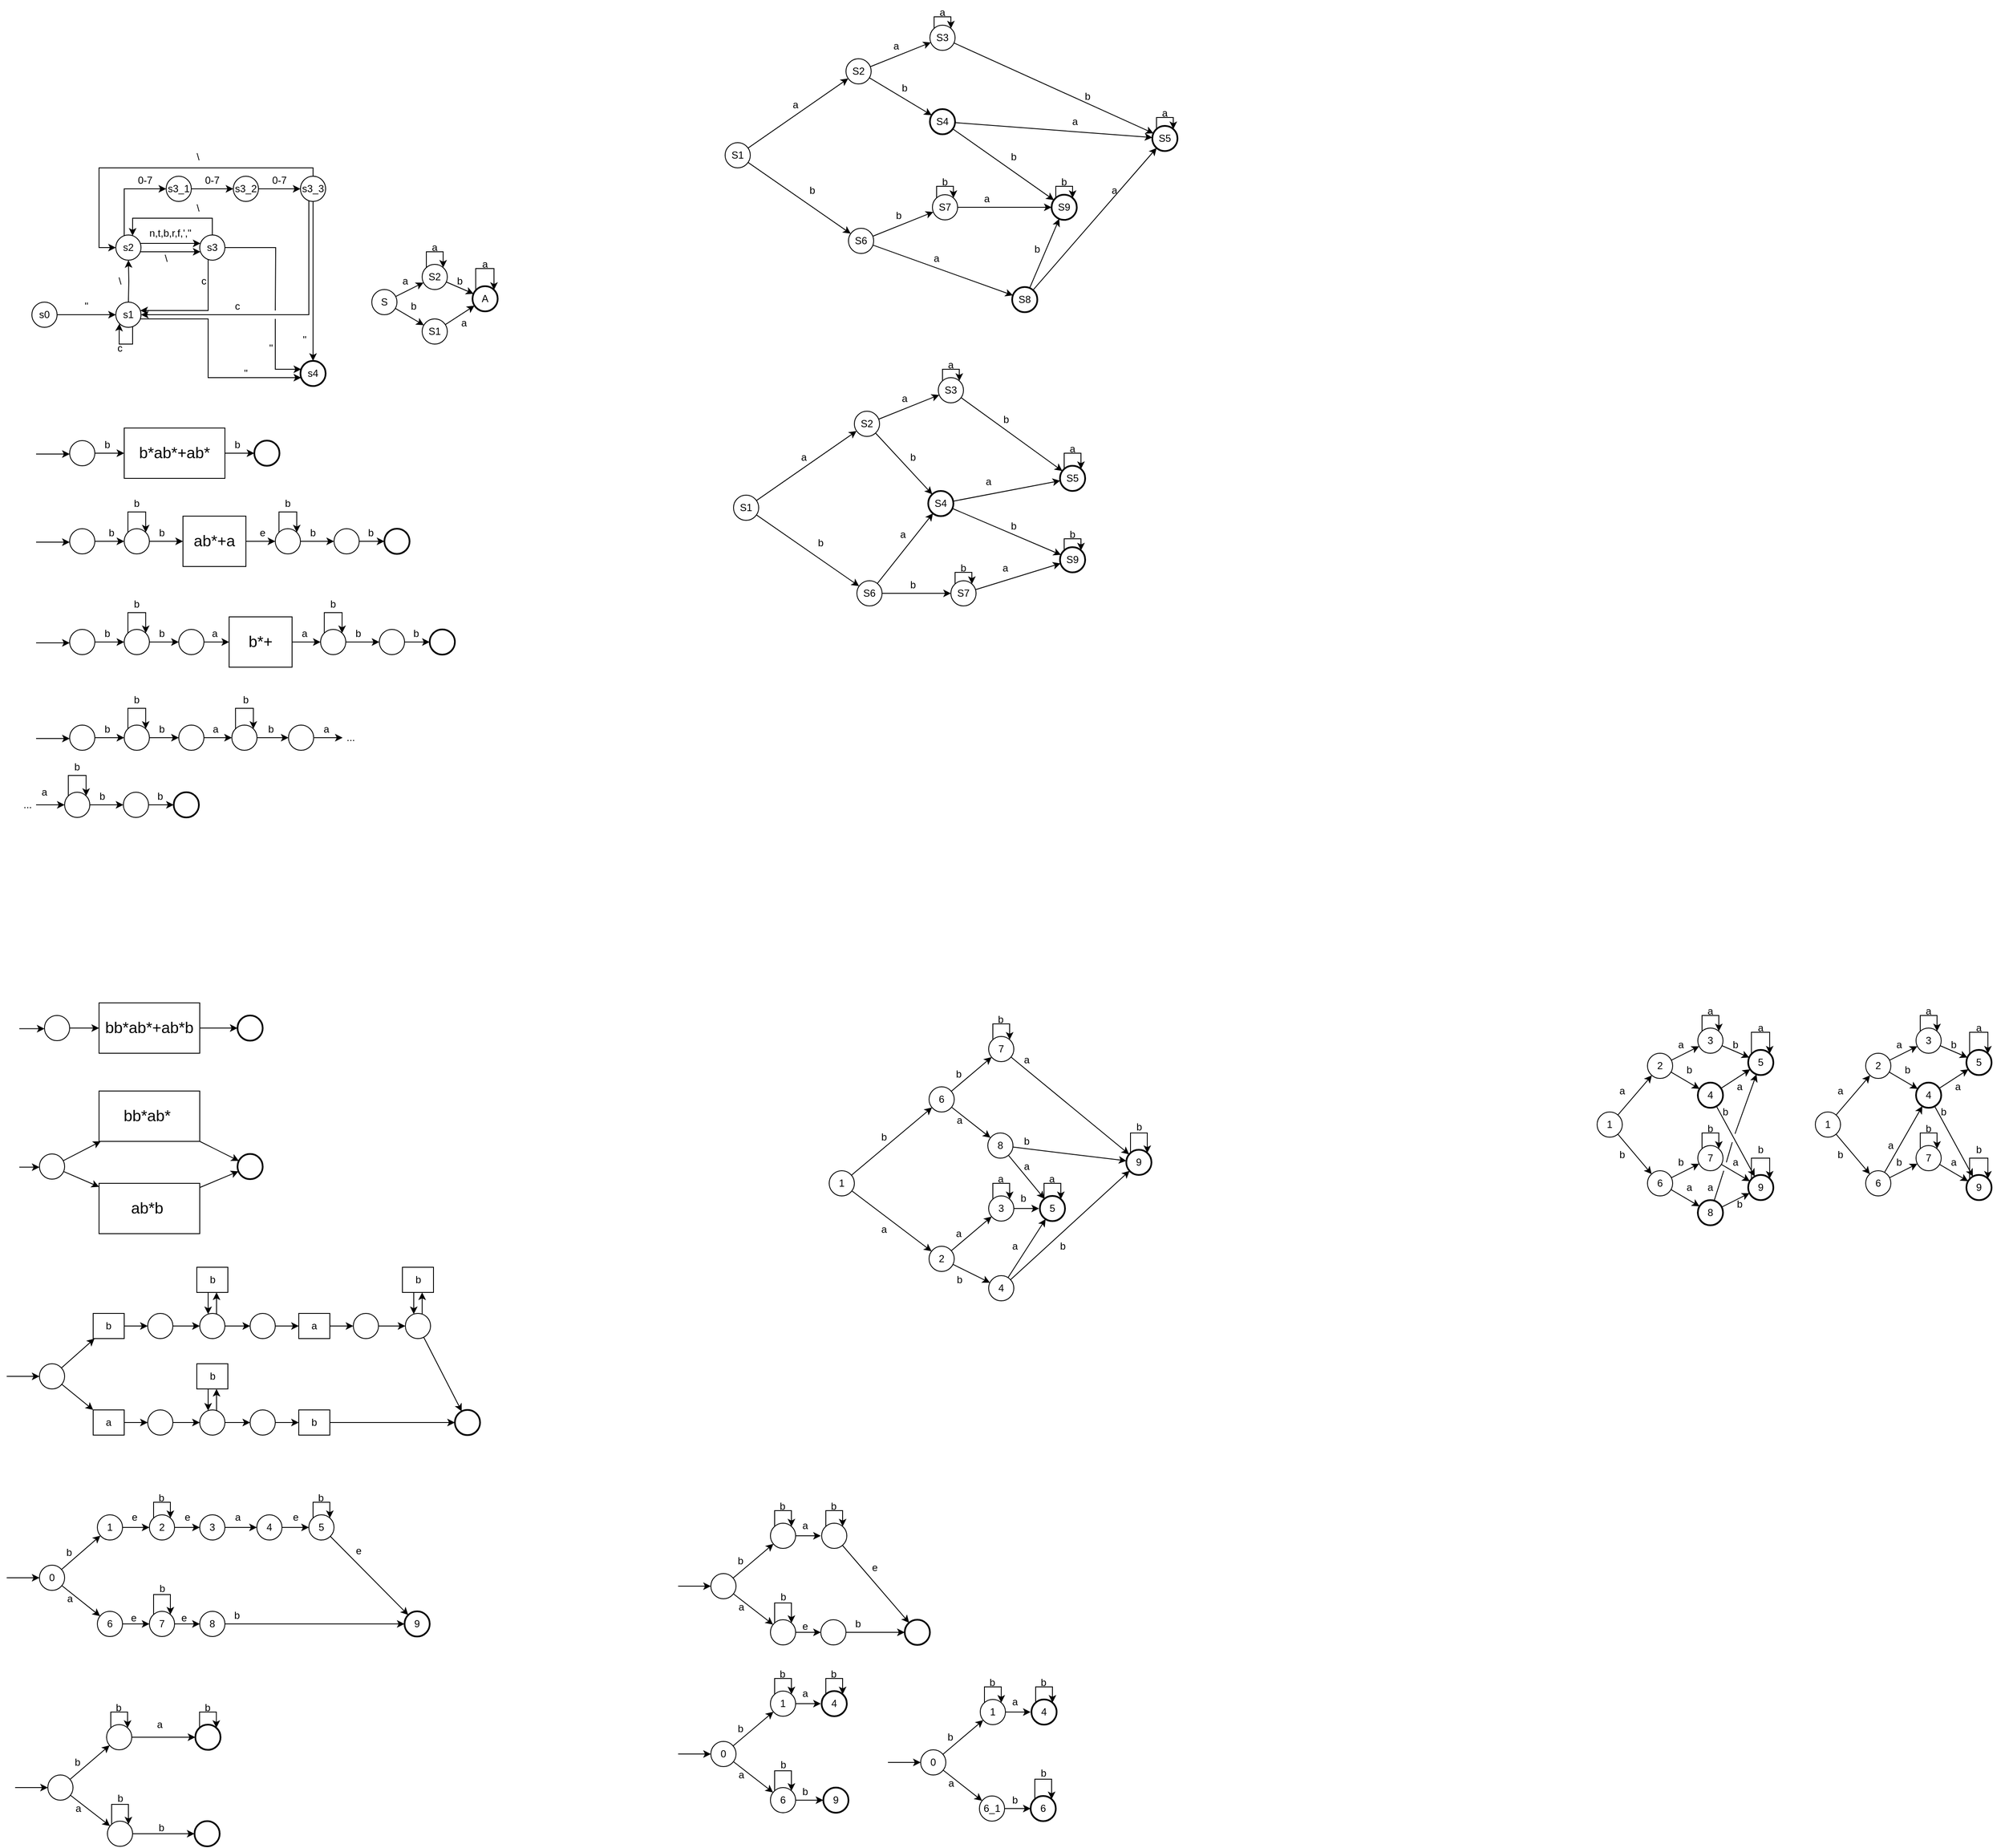 <mxfile version="24.6.4" type="device">
  <diagram name="Страница — 1" id="VIZ05KspEORilz2qmD91">
    <mxGraphModel dx="1402" dy="843" grid="1" gridSize="10" guides="1" tooltips="1" connect="1" arrows="1" fold="1" page="1" pageScale="1" pageWidth="827" pageHeight="1169" math="0" shadow="0">
      <root>
        <mxCell id="0" />
        <mxCell id="1" parent="0" />
        <mxCell id="FofKF9fw0fsyuF1-mD6l-1" value="s0" style="ellipse;whiteSpace=wrap;html=1;aspect=fixed;" parent="1" vertex="1">
          <mxGeometry x="110" y="370" width="30" height="30" as="geometry" />
        </mxCell>
        <mxCell id="FofKF9fw0fsyuF1-mD6l-4" value="&quot;" style="text;html=1;align=center;verticalAlign=middle;whiteSpace=wrap;rounded=0;" parent="1" vertex="1">
          <mxGeometry x="160" y="360" width="30" height="30" as="geometry" />
        </mxCell>
        <mxCell id="FofKF9fw0fsyuF1-mD6l-7" style="edgeStyle=orthogonalEdgeStyle;rounded=0;orthogonalLoop=1;jettySize=auto;html=1;" parent="1" source="FofKF9fw0fsyuF1-mD6l-1" target="FofKF9fw0fsyuF1-mD6l-8" edge="1">
          <mxGeometry relative="1" as="geometry">
            <mxPoint x="240" y="385" as="sourcePoint" />
          </mxGeometry>
        </mxCell>
        <mxCell id="FofKF9fw0fsyuF1-mD6l-37" style="edgeStyle=orthogonalEdgeStyle;rounded=0;orthogonalLoop=1;jettySize=auto;html=1;" parent="1" source="FofKF9fw0fsyuF1-mD6l-8" target="FofKF9fw0fsyuF1-mD6l-33" edge="1">
          <mxGeometry relative="1" as="geometry">
            <Array as="points">
              <mxPoint x="320" y="390" />
              <mxPoint x="320" y="460" />
            </Array>
          </mxGeometry>
        </mxCell>
        <mxCell id="FofKF9fw0fsyuF1-mD6l-8" value="s1" style="ellipse;whiteSpace=wrap;html=1;aspect=fixed;" parent="1" vertex="1">
          <mxGeometry x="210" y="370" width="30" height="30" as="geometry" />
        </mxCell>
        <mxCell id="FofKF9fw0fsyuF1-mD6l-10" value="s2" style="ellipse;whiteSpace=wrap;html=1;aspect=fixed;" parent="1" vertex="1">
          <mxGeometry x="210" y="290" width="30" height="30" as="geometry" />
        </mxCell>
        <mxCell id="FofKF9fw0fsyuF1-mD6l-11" style="edgeStyle=orthogonalEdgeStyle;rounded=0;orthogonalLoop=1;jettySize=auto;html=1;" parent="1" target="FofKF9fw0fsyuF1-mD6l-10" edge="1">
          <mxGeometry relative="1" as="geometry">
            <mxPoint x="225" y="370" as="sourcePoint" />
            <mxPoint x="320" y="395" as="targetPoint" />
          </mxGeometry>
        </mxCell>
        <mxCell id="FofKF9fw0fsyuF1-mD6l-12" value="\" style="text;html=1;align=center;verticalAlign=middle;whiteSpace=wrap;rounded=0;" parent="1" vertex="1">
          <mxGeometry x="200" y="330" width="30" height="30" as="geometry" />
        </mxCell>
        <mxCell id="FofKF9fw0fsyuF1-mD6l-36" style="edgeStyle=orthogonalEdgeStyle;rounded=0;orthogonalLoop=1;jettySize=auto;html=1;" parent="1" target="FofKF9fw0fsyuF1-mD6l-33" edge="1">
          <mxGeometry relative="1" as="geometry">
            <mxPoint x="400" y="390" as="sourcePoint" />
            <Array as="points">
              <mxPoint x="400" y="450" />
            </Array>
          </mxGeometry>
        </mxCell>
        <mxCell id="FofKF9fw0fsyuF1-mD6l-38" style="edgeStyle=orthogonalEdgeStyle;rounded=0;orthogonalLoop=1;jettySize=auto;html=1;endArrow=none;endFill=0;" parent="1" source="FofKF9fw0fsyuF1-mD6l-13" edge="1">
          <mxGeometry relative="1" as="geometry">
            <mxPoint x="400" y="380" as="targetPoint" />
          </mxGeometry>
        </mxCell>
        <mxCell id="nGoUOX4LtskV6R6v_krh-6" style="edgeStyle=orthogonalEdgeStyle;rounded=0;orthogonalLoop=1;jettySize=auto;html=1;" parent="1" source="FofKF9fw0fsyuF1-mD6l-13" target="FofKF9fw0fsyuF1-mD6l-10" edge="1">
          <mxGeometry relative="1" as="geometry">
            <mxPoint x="230" y="270" as="targetPoint" />
            <Array as="points">
              <mxPoint x="325" y="270" />
              <mxPoint x="230" y="270" />
            </Array>
          </mxGeometry>
        </mxCell>
        <mxCell id="FofKF9fw0fsyuF1-mD6l-13" value="s3" style="ellipse;whiteSpace=wrap;html=1;aspect=fixed;" parent="1" vertex="1">
          <mxGeometry x="310" y="290" width="30" height="30" as="geometry" />
        </mxCell>
        <mxCell id="FofKF9fw0fsyuF1-mD6l-14" style="edgeStyle=orthogonalEdgeStyle;rounded=0;orthogonalLoop=1;jettySize=auto;html=1;" parent="1" source="FofKF9fw0fsyuF1-mD6l-10" target="FofKF9fw0fsyuF1-mD6l-13" edge="1">
          <mxGeometry relative="1" as="geometry">
            <mxPoint x="250" y="395" as="sourcePoint" />
            <mxPoint x="320" y="395" as="targetPoint" />
            <Array as="points">
              <mxPoint x="280" y="300" />
              <mxPoint x="280" y="300" />
            </Array>
          </mxGeometry>
        </mxCell>
        <mxCell id="FofKF9fw0fsyuF1-mD6l-15" value="n,t,b,r,f,&#39;,&quot;" style="text;html=1;align=center;verticalAlign=middle;whiteSpace=wrap;rounded=0;" parent="1" vertex="1">
          <mxGeometry x="260" y="273" width="30" height="30" as="geometry" />
        </mxCell>
        <mxCell id="FofKF9fw0fsyuF1-mD6l-16" value="s3_1" style="ellipse;whiteSpace=wrap;html=1;aspect=fixed;" parent="1" vertex="1">
          <mxGeometry x="270" y="220" width="30" height="30" as="geometry" />
        </mxCell>
        <mxCell id="FofKF9fw0fsyuF1-mD6l-17" style="edgeStyle=orthogonalEdgeStyle;rounded=0;orthogonalLoop=1;jettySize=auto;html=1;" parent="1" source="FofKF9fw0fsyuF1-mD6l-10" target="FofKF9fw0fsyuF1-mD6l-16" edge="1">
          <mxGeometry relative="1" as="geometry">
            <mxPoint x="240" y="235" as="sourcePoint" />
            <mxPoint x="320" y="325" as="targetPoint" />
            <Array as="points">
              <mxPoint x="220" y="235" />
            </Array>
          </mxGeometry>
        </mxCell>
        <mxCell id="FofKF9fw0fsyuF1-mD6l-18" value="0-7" style="text;html=1;align=center;verticalAlign=middle;whiteSpace=wrap;rounded=0;" parent="1" vertex="1">
          <mxGeometry x="230" y="210" width="30" height="30" as="geometry" />
        </mxCell>
        <mxCell id="FofKF9fw0fsyuF1-mD6l-28" style="edgeStyle=orthogonalEdgeStyle;rounded=0;orthogonalLoop=1;jettySize=auto;html=1;" parent="1" source="FofKF9fw0fsyuF1-mD6l-24" target="FofKF9fw0fsyuF1-mD6l-26" edge="1">
          <mxGeometry relative="1" as="geometry" />
        </mxCell>
        <mxCell id="FofKF9fw0fsyuF1-mD6l-24" value="s3_2" style="ellipse;whiteSpace=wrap;html=1;aspect=fixed;" parent="1" vertex="1">
          <mxGeometry x="350" y="220" width="30" height="30" as="geometry" />
        </mxCell>
        <mxCell id="FofKF9fw0fsyuF1-mD6l-25" value="0-7" style="text;html=1;align=center;verticalAlign=middle;whiteSpace=wrap;rounded=0;" parent="1" vertex="1">
          <mxGeometry x="310" y="210" width="30" height="30" as="geometry" />
        </mxCell>
        <mxCell id="nGoUOX4LtskV6R6v_krh-4" style="edgeStyle=orthogonalEdgeStyle;rounded=0;orthogonalLoop=1;jettySize=auto;html=1;" parent="1" source="FofKF9fw0fsyuF1-mD6l-26" target="FofKF9fw0fsyuF1-mD6l-10" edge="1">
          <mxGeometry relative="1" as="geometry">
            <mxPoint x="180" y="305" as="targetPoint" />
            <Array as="points">
              <mxPoint x="445" y="210" />
              <mxPoint x="190" y="210" />
              <mxPoint x="190" y="305" />
            </Array>
          </mxGeometry>
        </mxCell>
        <mxCell id="FofKF9fw0fsyuF1-mD6l-26" value="s3_3" style="ellipse;whiteSpace=wrap;html=1;aspect=fixed;" parent="1" vertex="1">
          <mxGeometry x="430" y="220" width="30" height="30" as="geometry" />
        </mxCell>
        <mxCell id="FofKF9fw0fsyuF1-mD6l-27" value="0-7" style="text;html=1;align=center;verticalAlign=middle;whiteSpace=wrap;rounded=0;" parent="1" vertex="1">
          <mxGeometry x="390" y="210" width="30" height="30" as="geometry" />
        </mxCell>
        <mxCell id="FofKF9fw0fsyuF1-mD6l-29" style="edgeStyle=orthogonalEdgeStyle;rounded=0;orthogonalLoop=1;jettySize=auto;html=1;" parent="1" source="FofKF9fw0fsyuF1-mD6l-16" target="FofKF9fw0fsyuF1-mD6l-24" edge="1">
          <mxGeometry relative="1" as="geometry">
            <mxPoint x="390" y="245" as="sourcePoint" />
            <mxPoint x="450" y="245" as="targetPoint" />
          </mxGeometry>
        </mxCell>
        <mxCell id="FofKF9fw0fsyuF1-mD6l-30" style="edgeStyle=orthogonalEdgeStyle;rounded=0;orthogonalLoop=1;jettySize=auto;html=1;" parent="1" source="FofKF9fw0fsyuF1-mD6l-26" target="FofKF9fw0fsyuF1-mD6l-8" edge="1">
          <mxGeometry relative="1" as="geometry">
            <mxPoint x="413" y="390" as="sourcePoint" />
            <mxPoint x="483" y="390" as="targetPoint" />
            <Array as="points">
              <mxPoint x="440" y="385" />
            </Array>
          </mxGeometry>
        </mxCell>
        <mxCell id="FofKF9fw0fsyuF1-mD6l-31" style="edgeStyle=orthogonalEdgeStyle;rounded=0;orthogonalLoop=1;jettySize=auto;html=1;" parent="1" source="FofKF9fw0fsyuF1-mD6l-13" target="FofKF9fw0fsyuF1-mD6l-8" edge="1">
          <mxGeometry relative="1" as="geometry">
            <mxPoint x="260" y="405" as="sourcePoint" />
            <mxPoint x="370" y="390" as="targetPoint" />
            <Array as="points">
              <mxPoint x="320" y="380" />
            </Array>
          </mxGeometry>
        </mxCell>
        <mxCell id="FofKF9fw0fsyuF1-mD6l-32" value="c" style="text;html=1;align=center;verticalAlign=middle;whiteSpace=wrap;rounded=0;" parent="1" vertex="1">
          <mxGeometry x="200" y="410" width="30" height="30" as="geometry" />
        </mxCell>
        <mxCell id="FofKF9fw0fsyuF1-mD6l-33" value="s4" style="ellipse;whiteSpace=wrap;html=1;aspect=fixed;fontStyle=0;strokeWidth=2;" parent="1" vertex="1">
          <mxGeometry x="430" y="440" width="30" height="30" as="geometry" />
        </mxCell>
        <mxCell id="FofKF9fw0fsyuF1-mD6l-34" style="edgeStyle=orthogonalEdgeStyle;rounded=0;orthogonalLoop=1;jettySize=auto;html=1;" parent="1" source="FofKF9fw0fsyuF1-mD6l-26" target="FofKF9fw0fsyuF1-mD6l-33" edge="1">
          <mxGeometry relative="1" as="geometry">
            <mxPoint x="455" y="260" as="sourcePoint" />
            <mxPoint x="350" y="395" as="targetPoint" />
            <Array as="points">
              <mxPoint x="445" y="350" />
              <mxPoint x="445" y="350" />
            </Array>
          </mxGeometry>
        </mxCell>
        <mxCell id="FofKF9fw0fsyuF1-mD6l-39" value="&quot;" style="text;html=1;align=center;verticalAlign=middle;whiteSpace=wrap;rounded=0;" parent="1" vertex="1">
          <mxGeometry x="420" y="400" width="30" height="30" as="geometry" />
        </mxCell>
        <mxCell id="FofKF9fw0fsyuF1-mD6l-40" value="&quot;" style="text;html=1;align=center;verticalAlign=middle;whiteSpace=wrap;rounded=0;" parent="1" vertex="1">
          <mxGeometry x="380" y="410" width="30" height="30" as="geometry" />
        </mxCell>
        <mxCell id="FofKF9fw0fsyuF1-mD6l-41" value="&quot;" style="text;html=1;align=center;verticalAlign=middle;whiteSpace=wrap;rounded=0;" parent="1" vertex="1">
          <mxGeometry x="350" y="440" width="30" height="30" as="geometry" />
        </mxCell>
        <mxCell id="FofKF9fw0fsyuF1-mD6l-42" value="c" style="text;html=1;align=center;verticalAlign=middle;whiteSpace=wrap;rounded=0;" parent="1" vertex="1">
          <mxGeometry x="300" y="330" width="30" height="30" as="geometry" />
        </mxCell>
        <mxCell id="FofKF9fw0fsyuF1-mD6l-45" value="c" style="text;html=1;align=center;verticalAlign=middle;whiteSpace=wrap;rounded=0;" parent="1" vertex="1">
          <mxGeometry x="340" y="360" width="30" height="30" as="geometry" />
        </mxCell>
        <mxCell id="PaOevawptUkugg7WaVCO-1" style="edgeStyle=orthogonalEdgeStyle;rounded=0;orthogonalLoop=1;jettySize=auto;html=1;entryX=0;entryY=1;entryDx=0;entryDy=0;" parent="1" source="FofKF9fw0fsyuF1-mD6l-8" target="FofKF9fw0fsyuF1-mD6l-8" edge="1">
          <mxGeometry relative="1" as="geometry">
            <Array as="points">
              <mxPoint x="230" y="420" />
              <mxPoint x="214" y="420" />
              <mxPoint x="214" y="402" />
              <mxPoint x="214" y="402" />
            </Array>
          </mxGeometry>
        </mxCell>
        <mxCell id="naHqSN1-5s7MIw2LDBiy-1" value="S" style="ellipse;whiteSpace=wrap;html=1;aspect=fixed;" parent="1" vertex="1">
          <mxGeometry x="515" y="355" width="30" height="30" as="geometry" />
        </mxCell>
        <mxCell id="naHqSN1-5s7MIw2LDBiy-2" value="" style="endArrow=classic;html=1;rounded=0;" parent="1" source="naHqSN1-5s7MIw2LDBiy-1" target="naHqSN1-5s7MIw2LDBiy-6" edge="1">
          <mxGeometry width="50" height="50" relative="1" as="geometry">
            <mxPoint x="505" y="490" as="sourcePoint" />
            <mxPoint x="575" y="340" as="targetPoint" />
          </mxGeometry>
        </mxCell>
        <mxCell id="naHqSN1-5s7MIw2LDBiy-3" value="" style="endArrow=classic;html=1;rounded=0;" parent="1" source="naHqSN1-5s7MIw2LDBiy-1" target="naHqSN1-5s7MIw2LDBiy-10" edge="1">
          <mxGeometry width="50" height="50" relative="1" as="geometry">
            <mxPoint x="515" y="500" as="sourcePoint" />
            <mxPoint x="575" y="400" as="targetPoint" />
          </mxGeometry>
        </mxCell>
        <mxCell id="naHqSN1-5s7MIw2LDBiy-5" value="" style="endArrow=classic;html=1;rounded=0;" parent="1" source="naHqSN1-5s7MIw2LDBiy-10" target="naHqSN1-5s7MIw2LDBiy-14" edge="1">
          <mxGeometry width="50" height="50" relative="1" as="geometry">
            <mxPoint x="615" y="460" as="sourcePoint" />
            <mxPoint x="665" y="410" as="targetPoint" />
          </mxGeometry>
        </mxCell>
        <mxCell id="naHqSN1-5s7MIw2LDBiy-6" value="S2" style="ellipse;whiteSpace=wrap;html=1;aspect=fixed;" parent="1" vertex="1">
          <mxGeometry x="575" y="325" width="30" height="30" as="geometry" />
        </mxCell>
        <mxCell id="naHqSN1-5s7MIw2LDBiy-7" value="a" style="text;html=1;align=center;verticalAlign=middle;whiteSpace=wrap;rounded=0;" parent="1" vertex="1">
          <mxGeometry x="595" y="380" width="60" height="30" as="geometry" />
        </mxCell>
        <mxCell id="naHqSN1-5s7MIw2LDBiy-10" value="S1" style="ellipse;whiteSpace=wrap;html=1;aspect=fixed;" parent="1" vertex="1">
          <mxGeometry x="575" y="390" width="30" height="30" as="geometry" />
        </mxCell>
        <mxCell id="naHqSN1-5s7MIw2LDBiy-12" value="b" style="text;html=1;align=center;verticalAlign=middle;whiteSpace=wrap;rounded=0;" parent="1" vertex="1">
          <mxGeometry x="535" y="360" width="60" height="30" as="geometry" />
        </mxCell>
        <mxCell id="naHqSN1-5s7MIw2LDBiy-13" value="" style="endArrow=classic;html=1;rounded=0;" parent="1" source="naHqSN1-5s7MIw2LDBiy-6" target="naHqSN1-5s7MIw2LDBiy-14" edge="1">
          <mxGeometry width="50" height="50" relative="1" as="geometry">
            <mxPoint x="604" y="385" as="sourcePoint" />
            <mxPoint x="635" y="371" as="targetPoint" />
          </mxGeometry>
        </mxCell>
        <mxCell id="naHqSN1-5s7MIw2LDBiy-14" value="A" style="ellipse;whiteSpace=wrap;html=1;aspect=fixed;strokeWidth=2;" parent="1" vertex="1">
          <mxGeometry x="635" y="351" width="30" height="30" as="geometry" />
        </mxCell>
        <mxCell id="naHqSN1-5s7MIw2LDBiy-15" style="edgeStyle=orthogonalEdgeStyle;rounded=0;orthogonalLoop=1;jettySize=auto;html=1;" parent="1" source="naHqSN1-5s7MIw2LDBiy-6" target="naHqSN1-5s7MIw2LDBiy-6" edge="1">
          <mxGeometry relative="1" as="geometry">
            <mxPoint x="578.09" y="300" as="sourcePoint" />
            <mxPoint x="578.09" y="320" as="targetPoint" />
            <Array as="points">
              <mxPoint x="590" y="310" />
            </Array>
          </mxGeometry>
        </mxCell>
        <mxCell id="naHqSN1-5s7MIw2LDBiy-16" value="a" style="text;html=1;align=center;verticalAlign=middle;whiteSpace=wrap;rounded=0;" parent="1" vertex="1">
          <mxGeometry x="560" y="290" width="60" height="30" as="geometry" />
        </mxCell>
        <mxCell id="naHqSN1-5s7MIw2LDBiy-17" value="b" style="text;html=1;align=center;verticalAlign=middle;whiteSpace=wrap;rounded=0;" parent="1" vertex="1">
          <mxGeometry x="590" y="330" width="60" height="30" as="geometry" />
        </mxCell>
        <mxCell id="naHqSN1-5s7MIw2LDBiy-18" style="edgeStyle=orthogonalEdgeStyle;rounded=0;orthogonalLoop=1;jettySize=auto;html=1;entryX=1;entryY=0;entryDx=0;entryDy=0;exitX=0.128;exitY=0.204;exitDx=0;exitDy=0;exitPerimeter=0;" parent="1" source="naHqSN1-5s7MIw2LDBiy-14" target="naHqSN1-5s7MIw2LDBiy-14" edge="1">
          <mxGeometry relative="1" as="geometry">
            <mxPoint x="645" y="339" as="sourcePoint" />
            <mxPoint x="685" y="350" as="targetPoint" />
            <Array as="points">
              <mxPoint x="639" y="330" />
              <mxPoint x="661" y="330" />
            </Array>
          </mxGeometry>
        </mxCell>
        <mxCell id="naHqSN1-5s7MIw2LDBiy-19" value="a" style="text;html=1;align=center;verticalAlign=middle;whiteSpace=wrap;rounded=0;" parent="1" vertex="1">
          <mxGeometry x="620" y="310" width="60" height="30" as="geometry" />
        </mxCell>
        <mxCell id="naHqSN1-5s7MIw2LDBiy-32" value="" style="edgeStyle=orthogonalEdgeStyle;rounded=0;orthogonalLoop=1;jettySize=auto;html=1;" parent="1" source="naHqSN1-5s7MIw2LDBiy-21" target="naHqSN1-5s7MIw2LDBiy-31" edge="1">
          <mxGeometry relative="1" as="geometry" />
        </mxCell>
        <mxCell id="naHqSN1-5s7MIw2LDBiy-39" style="edgeStyle=orthogonalEdgeStyle;rounded=0;orthogonalLoop=1;jettySize=auto;html=1;" parent="1" target="naHqSN1-5s7MIw2LDBiy-21" edge="1">
          <mxGeometry relative="1" as="geometry">
            <mxPoint x="115.0" y="550" as="targetPoint" />
            <mxPoint x="115" y="551" as="sourcePoint" />
            <Array as="points">
              <mxPoint x="115" y="551" />
            </Array>
          </mxGeometry>
        </mxCell>
        <mxCell id="naHqSN1-5s7MIw2LDBiy-21" value="" style="ellipse;whiteSpace=wrap;html=1;aspect=fixed;" parent="1" vertex="1">
          <mxGeometry x="155" y="535" width="30" height="30" as="geometry" />
        </mxCell>
        <mxCell id="naHqSN1-5s7MIw2LDBiy-22" value="a" style="text;html=1;align=center;verticalAlign=middle;whiteSpace=wrap;rounded=0;" parent="1" vertex="1">
          <mxGeometry x="525" y="330" width="60" height="30" as="geometry" />
        </mxCell>
        <mxCell id="naHqSN1-5s7MIw2LDBiy-37" style="edgeStyle=orthogonalEdgeStyle;rounded=0;orthogonalLoop=1;jettySize=auto;html=1;" parent="1" source="naHqSN1-5s7MIw2LDBiy-31" target="naHqSN1-5s7MIw2LDBiy-36" edge="1">
          <mxGeometry relative="1" as="geometry" />
        </mxCell>
        <mxCell id="naHqSN1-5s7MIw2LDBiy-31" value="&lt;span style=&quot;font-size:14.0pt;mso-bidi-font-size:11.0pt;&lt;br/&gt;font-family:&amp;quot;Times New Roman&amp;quot;,serif;mso-fareast-font-family:&amp;quot;Courier New&amp;quot;;&lt;br/&gt;mso-bidi-font-family:&amp;quot;Courier New&amp;quot;;mso-ansi-language:RU;mso-fareast-language:&lt;br/&gt;EN-US;mso-bidi-language:AR-SA&quot;&gt;b*ab*+ab*&lt;/span&gt;" style="whiteSpace=wrap;html=1;" parent="1" vertex="1">
          <mxGeometry x="220" y="520" width="120" height="60" as="geometry" />
        </mxCell>
        <mxCell id="naHqSN1-5s7MIw2LDBiy-33" value="b" style="text;html=1;align=center;verticalAlign=middle;whiteSpace=wrap;rounded=0;" parent="1" vertex="1">
          <mxGeometry x="170" y="525" width="60" height="30" as="geometry" />
        </mxCell>
        <mxCell id="naHqSN1-5s7MIw2LDBiy-36" value="" style="ellipse;whiteSpace=wrap;html=1;aspect=fixed;strokeWidth=2;" parent="1" vertex="1">
          <mxGeometry x="375" y="535" width="30" height="30" as="geometry" />
        </mxCell>
        <mxCell id="naHqSN1-5s7MIw2LDBiy-38" value="b" style="text;html=1;align=center;verticalAlign=middle;whiteSpace=wrap;rounded=0;" parent="1" vertex="1">
          <mxGeometry x="325" y="525" width="60" height="30" as="geometry" />
        </mxCell>
        <mxCell id="naHqSN1-5s7MIw2LDBiy-40" value="" style="edgeStyle=orthogonalEdgeStyle;rounded=0;orthogonalLoop=1;jettySize=auto;html=1;" parent="1" source="naHqSN1-5s7MIw2LDBiy-42" edge="1">
          <mxGeometry relative="1" as="geometry">
            <mxPoint x="220" y="655.034" as="targetPoint" />
          </mxGeometry>
        </mxCell>
        <mxCell id="naHqSN1-5s7MIw2LDBiy-41" style="edgeStyle=orthogonalEdgeStyle;rounded=0;orthogonalLoop=1;jettySize=auto;html=1;" parent="1" target="naHqSN1-5s7MIw2LDBiy-42" edge="1">
          <mxGeometry relative="1" as="geometry">
            <mxPoint x="115.0" y="655" as="targetPoint" />
            <mxPoint x="115" y="656" as="sourcePoint" />
            <Array as="points">
              <mxPoint x="115" y="656" />
            </Array>
          </mxGeometry>
        </mxCell>
        <mxCell id="naHqSN1-5s7MIw2LDBiy-42" value="" style="ellipse;whiteSpace=wrap;html=1;aspect=fixed;" parent="1" vertex="1">
          <mxGeometry x="155" y="640" width="30" height="30" as="geometry" />
        </mxCell>
        <mxCell id="naHqSN1-5s7MIw2LDBiy-43" style="edgeStyle=orthogonalEdgeStyle;rounded=0;orthogonalLoop=1;jettySize=auto;html=1;" parent="1" source="naHqSN1-5s7MIw2LDBiy-63" target="naHqSN1-5s7MIw2LDBiy-46" edge="1">
          <mxGeometry relative="1" as="geometry">
            <mxPoint x="489.0" y="655.034" as="sourcePoint" />
          </mxGeometry>
        </mxCell>
        <mxCell id="naHqSN1-5s7MIw2LDBiy-45" value="e" style="text;html=1;align=center;verticalAlign=middle;whiteSpace=wrap;rounded=0;" parent="1" vertex="1">
          <mxGeometry x="355" y="630" width="60" height="30" as="geometry" />
        </mxCell>
        <mxCell id="naHqSN1-5s7MIw2LDBiy-46" value="" style="ellipse;whiteSpace=wrap;html=1;aspect=fixed;strokeWidth=2;" parent="1" vertex="1">
          <mxGeometry x="530" y="640" width="30" height="30" as="geometry" />
        </mxCell>
        <mxCell id="naHqSN1-5s7MIw2LDBiy-47" value="b" style="text;html=1;align=center;verticalAlign=middle;whiteSpace=wrap;rounded=0;" parent="1" vertex="1">
          <mxGeometry x="484" y="630" width="60" height="30" as="geometry" />
        </mxCell>
        <mxCell id="naHqSN1-5s7MIw2LDBiy-64" style="edgeStyle=orthogonalEdgeStyle;rounded=0;orthogonalLoop=1;jettySize=auto;html=1;" parent="1" source="naHqSN1-5s7MIw2LDBiy-48" target="naHqSN1-5s7MIw2LDBiy-61" edge="1">
          <mxGeometry relative="1" as="geometry" />
        </mxCell>
        <mxCell id="naHqSN1-5s7MIw2LDBiy-48" value="&lt;span style=&quot;font-size:14.0pt;mso-bidi-font-size:11.0pt;&lt;br/&gt;font-family:&amp;quot;Times New Roman&amp;quot;,serif;mso-fareast-font-family:&amp;quot;Courier New&amp;quot;;&lt;br/&gt;mso-bidi-font-family:&amp;quot;Courier New&amp;quot;;mso-ansi-language:RU;mso-fareast-language:&lt;br/&gt;EN-US;mso-bidi-language:AR-SA&quot;&gt;ab*+a&lt;/span&gt;" style="whiteSpace=wrap;html=1;" parent="1" vertex="1">
          <mxGeometry x="290" y="625" width="75" height="60" as="geometry" />
        </mxCell>
        <mxCell id="naHqSN1-5s7MIw2LDBiy-54" style="edgeStyle=orthogonalEdgeStyle;rounded=0;orthogonalLoop=1;jettySize=auto;html=1;" parent="1" source="naHqSN1-5s7MIw2LDBiy-49" target="naHqSN1-5s7MIw2LDBiy-48" edge="1">
          <mxGeometry relative="1" as="geometry">
            <mxPoint x="285" y="655" as="targetPoint" />
          </mxGeometry>
        </mxCell>
        <mxCell id="naHqSN1-5s7MIw2LDBiy-49" value="" style="ellipse;whiteSpace=wrap;html=1;aspect=fixed;" parent="1" vertex="1">
          <mxGeometry x="220" y="640" width="30" height="30" as="geometry" />
        </mxCell>
        <mxCell id="naHqSN1-5s7MIw2LDBiy-52" style="edgeStyle=orthogonalEdgeStyle;rounded=0;orthogonalLoop=1;jettySize=auto;html=1;exitX=0;exitY=0;exitDx=0;exitDy=0;entryX=1;entryY=0;entryDx=0;entryDy=0;" parent="1" source="naHqSN1-5s7MIw2LDBiy-49" target="naHqSN1-5s7MIw2LDBiy-49" edge="1">
          <mxGeometry relative="1" as="geometry">
            <mxPoint x="255" y="615" as="targetPoint" />
            <Array as="points">
              <mxPoint x="224" y="644" />
              <mxPoint x="224" y="620" />
              <mxPoint x="246" y="620" />
            </Array>
          </mxGeometry>
        </mxCell>
        <mxCell id="naHqSN1-5s7MIw2LDBiy-53" value="b" style="text;html=1;align=center;verticalAlign=middle;whiteSpace=wrap;rounded=0;" parent="1" vertex="1">
          <mxGeometry x="205" y="595" width="60" height="30" as="geometry" />
        </mxCell>
        <mxCell id="naHqSN1-5s7MIw2LDBiy-59" value="b" style="text;html=1;align=center;verticalAlign=middle;whiteSpace=wrap;rounded=0;" parent="1" vertex="1">
          <mxGeometry x="415" y="630" width="60" height="30" as="geometry" />
        </mxCell>
        <mxCell id="naHqSN1-5s7MIw2LDBiy-60" style="edgeStyle=orthogonalEdgeStyle;rounded=0;orthogonalLoop=1;jettySize=auto;html=1;" parent="1" source="naHqSN1-5s7MIw2LDBiy-61" target="naHqSN1-5s7MIw2LDBiy-63" edge="1">
          <mxGeometry relative="1" as="geometry">
            <mxPoint x="465" y="655" as="targetPoint" />
          </mxGeometry>
        </mxCell>
        <mxCell id="naHqSN1-5s7MIw2LDBiy-61" value="" style="ellipse;whiteSpace=wrap;html=1;aspect=fixed;" parent="1" vertex="1">
          <mxGeometry x="400" y="640" width="30" height="30" as="geometry" />
        </mxCell>
        <mxCell id="naHqSN1-5s7MIw2LDBiy-62" style="edgeStyle=orthogonalEdgeStyle;rounded=0;orthogonalLoop=1;jettySize=auto;html=1;exitX=0;exitY=0;exitDx=0;exitDy=0;entryX=1;entryY=0;entryDx=0;entryDy=0;" parent="1" source="naHqSN1-5s7MIw2LDBiy-61" target="naHqSN1-5s7MIw2LDBiy-61" edge="1">
          <mxGeometry relative="1" as="geometry">
            <mxPoint x="435" y="615" as="targetPoint" />
            <Array as="points">
              <mxPoint x="404" y="644" />
              <mxPoint x="404" y="620" />
              <mxPoint x="426" y="620" />
            </Array>
          </mxGeometry>
        </mxCell>
        <mxCell id="naHqSN1-5s7MIw2LDBiy-63" value="" style="ellipse;whiteSpace=wrap;html=1;aspect=fixed;" parent="1" vertex="1">
          <mxGeometry x="470" y="640" width="30" height="30" as="geometry" />
        </mxCell>
        <mxCell id="naHqSN1-5s7MIw2LDBiy-65" value="b" style="text;html=1;align=center;verticalAlign=middle;whiteSpace=wrap;rounded=0;" parent="1" vertex="1">
          <mxGeometry x="385" y="595" width="60" height="30" as="geometry" />
        </mxCell>
        <mxCell id="naHqSN1-5s7MIw2LDBiy-66" value="" style="edgeStyle=orthogonalEdgeStyle;rounded=0;orthogonalLoop=1;jettySize=auto;html=1;" parent="1" source="naHqSN1-5s7MIw2LDBiy-68" edge="1">
          <mxGeometry relative="1" as="geometry">
            <mxPoint x="220" y="775.034" as="targetPoint" />
          </mxGeometry>
        </mxCell>
        <mxCell id="naHqSN1-5s7MIw2LDBiy-67" style="edgeStyle=orthogonalEdgeStyle;rounded=0;orthogonalLoop=1;jettySize=auto;html=1;" parent="1" target="naHqSN1-5s7MIw2LDBiy-68" edge="1">
          <mxGeometry relative="1" as="geometry">
            <mxPoint x="115.0" y="775" as="targetPoint" />
            <mxPoint x="115" y="776" as="sourcePoint" />
            <Array as="points">
              <mxPoint x="115" y="776" />
            </Array>
          </mxGeometry>
        </mxCell>
        <mxCell id="naHqSN1-5s7MIw2LDBiy-68" value="" style="ellipse;whiteSpace=wrap;html=1;aspect=fixed;" parent="1" vertex="1">
          <mxGeometry x="155" y="760" width="30" height="30" as="geometry" />
        </mxCell>
        <mxCell id="naHqSN1-5s7MIw2LDBiy-69" style="edgeStyle=orthogonalEdgeStyle;rounded=0;orthogonalLoop=1;jettySize=auto;html=1;" parent="1" source="naHqSN1-5s7MIw2LDBiy-83" target="naHqSN1-5s7MIw2LDBiy-71" edge="1">
          <mxGeometry relative="1" as="geometry">
            <mxPoint x="543.0" y="775.034" as="sourcePoint" />
          </mxGeometry>
        </mxCell>
        <mxCell id="naHqSN1-5s7MIw2LDBiy-71" value="" style="ellipse;whiteSpace=wrap;html=1;aspect=fixed;strokeWidth=2;" parent="1" vertex="1">
          <mxGeometry x="584" y="760" width="30" height="30" as="geometry" />
        </mxCell>
        <mxCell id="naHqSN1-5s7MIw2LDBiy-72" value="b" style="text;html=1;align=center;verticalAlign=middle;whiteSpace=wrap;rounded=0;" parent="1" vertex="1">
          <mxGeometry x="538" y="750" width="60" height="30" as="geometry" />
        </mxCell>
        <mxCell id="naHqSN1-5s7MIw2LDBiy-88" style="edgeStyle=orthogonalEdgeStyle;rounded=0;orthogonalLoop=1;jettySize=auto;html=1;" parent="1" source="naHqSN1-5s7MIw2LDBiy-74" edge="1">
          <mxGeometry relative="1" as="geometry">
            <mxPoint x="454.0" y="775.059" as="targetPoint" />
          </mxGeometry>
        </mxCell>
        <mxCell id="naHqSN1-5s7MIw2LDBiy-74" value="&lt;span style=&quot;font-size:14.0pt;mso-bidi-font-size:11.0pt;&lt;br/&gt;font-family:&amp;quot;Times New Roman&amp;quot;,serif;mso-fareast-font-family:&amp;quot;Courier New&amp;quot;;&lt;br/&gt;mso-bidi-font-family:&amp;quot;Courier New&amp;quot;;mso-ansi-language:RU;mso-fareast-language:&lt;br/&gt;EN-US;mso-bidi-language:AR-SA&quot;&gt;b*+&lt;/span&gt;" style="whiteSpace=wrap;html=1;" parent="1" vertex="1">
          <mxGeometry x="345" y="745" width="75" height="60" as="geometry" />
        </mxCell>
        <mxCell id="naHqSN1-5s7MIw2LDBiy-75" style="edgeStyle=orthogonalEdgeStyle;rounded=0;orthogonalLoop=1;jettySize=auto;html=1;" parent="1" source="naHqSN1-5s7MIw2LDBiy-76" target="naHqSN1-5s7MIw2LDBiy-85" edge="1">
          <mxGeometry relative="1" as="geometry">
            <mxPoint x="295" y="775" as="targetPoint" />
          </mxGeometry>
        </mxCell>
        <mxCell id="naHqSN1-5s7MIw2LDBiy-76" value="" style="ellipse;whiteSpace=wrap;html=1;aspect=fixed;" parent="1" vertex="1">
          <mxGeometry x="220" y="760" width="30" height="30" as="geometry" />
        </mxCell>
        <mxCell id="naHqSN1-5s7MIw2LDBiy-77" style="edgeStyle=orthogonalEdgeStyle;rounded=0;orthogonalLoop=1;jettySize=auto;html=1;exitX=0;exitY=0;exitDx=0;exitDy=0;entryX=1;entryY=0;entryDx=0;entryDy=0;" parent="1" source="naHqSN1-5s7MIw2LDBiy-76" target="naHqSN1-5s7MIw2LDBiy-76" edge="1">
          <mxGeometry relative="1" as="geometry">
            <mxPoint x="255" y="735" as="targetPoint" />
            <Array as="points">
              <mxPoint x="224" y="764" />
              <mxPoint x="224" y="740" />
              <mxPoint x="246" y="740" />
            </Array>
          </mxGeometry>
        </mxCell>
        <mxCell id="naHqSN1-5s7MIw2LDBiy-78" value="b" style="text;html=1;align=center;verticalAlign=middle;whiteSpace=wrap;rounded=0;" parent="1" vertex="1">
          <mxGeometry x="205" y="715" width="60" height="30" as="geometry" />
        </mxCell>
        <mxCell id="naHqSN1-5s7MIw2LDBiy-79" value="b" style="text;html=1;align=center;verticalAlign=middle;whiteSpace=wrap;rounded=0;" parent="1" vertex="1">
          <mxGeometry x="469" y="750" width="60" height="30" as="geometry" />
        </mxCell>
        <mxCell id="naHqSN1-5s7MIw2LDBiy-80" style="edgeStyle=orthogonalEdgeStyle;rounded=0;orthogonalLoop=1;jettySize=auto;html=1;" parent="1" source="naHqSN1-5s7MIw2LDBiy-81" target="naHqSN1-5s7MIw2LDBiy-83" edge="1">
          <mxGeometry relative="1" as="geometry">
            <mxPoint x="519" y="775" as="targetPoint" />
          </mxGeometry>
        </mxCell>
        <mxCell id="naHqSN1-5s7MIw2LDBiy-81" value="" style="ellipse;whiteSpace=wrap;html=1;aspect=fixed;" parent="1" vertex="1">
          <mxGeometry x="454" y="760" width="30" height="30" as="geometry" />
        </mxCell>
        <mxCell id="naHqSN1-5s7MIw2LDBiy-82" style="edgeStyle=orthogonalEdgeStyle;rounded=0;orthogonalLoop=1;jettySize=auto;html=1;exitX=0;exitY=0;exitDx=0;exitDy=0;entryX=1;entryY=0;entryDx=0;entryDy=0;" parent="1" source="naHqSN1-5s7MIw2LDBiy-81" target="naHqSN1-5s7MIw2LDBiy-81" edge="1">
          <mxGeometry relative="1" as="geometry">
            <mxPoint x="489" y="735" as="targetPoint" />
            <Array as="points">
              <mxPoint x="458" y="764" />
              <mxPoint x="458" y="740" />
              <mxPoint x="480" y="740" />
            </Array>
          </mxGeometry>
        </mxCell>
        <mxCell id="naHqSN1-5s7MIw2LDBiy-83" value="" style="ellipse;whiteSpace=wrap;html=1;aspect=fixed;" parent="1" vertex="1">
          <mxGeometry x="524" y="760" width="30" height="30" as="geometry" />
        </mxCell>
        <mxCell id="naHqSN1-5s7MIw2LDBiy-84" value="b" style="text;html=1;align=center;verticalAlign=middle;whiteSpace=wrap;rounded=0;" parent="1" vertex="1">
          <mxGeometry x="439" y="715" width="60" height="30" as="geometry" />
        </mxCell>
        <mxCell id="naHqSN1-5s7MIw2LDBiy-86" style="edgeStyle=orthogonalEdgeStyle;rounded=0;orthogonalLoop=1;jettySize=auto;html=1;" parent="1" source="naHqSN1-5s7MIw2LDBiy-85" target="naHqSN1-5s7MIw2LDBiy-74" edge="1">
          <mxGeometry relative="1" as="geometry" />
        </mxCell>
        <mxCell id="naHqSN1-5s7MIw2LDBiy-85" value="" style="ellipse;whiteSpace=wrap;html=1;aspect=fixed;" parent="1" vertex="1">
          <mxGeometry x="285" y="760" width="30" height="30" as="geometry" />
        </mxCell>
        <mxCell id="naHqSN1-5s7MIw2LDBiy-89" value="b" style="text;html=1;align=center;verticalAlign=middle;whiteSpace=wrap;rounded=0;" parent="1" vertex="1">
          <mxGeometry x="175" y="630" width="60" height="30" as="geometry" />
        </mxCell>
        <mxCell id="naHqSN1-5s7MIw2LDBiy-90" value="b" style="text;html=1;align=center;verticalAlign=middle;whiteSpace=wrap;rounded=0;" parent="1" vertex="1">
          <mxGeometry x="170" y="750" width="60" height="30" as="geometry" />
        </mxCell>
        <mxCell id="naHqSN1-5s7MIw2LDBiy-91" value="a" style="text;html=1;align=center;verticalAlign=middle;whiteSpace=wrap;rounded=0;" parent="1" vertex="1">
          <mxGeometry x="405" y="750" width="60" height="30" as="geometry" />
        </mxCell>
        <mxCell id="naHqSN1-5s7MIw2LDBiy-92" value="b" style="text;html=1;align=center;verticalAlign=middle;whiteSpace=wrap;rounded=0;" parent="1" vertex="1">
          <mxGeometry x="235" y="630" width="60" height="30" as="geometry" />
        </mxCell>
        <mxCell id="naHqSN1-5s7MIw2LDBiy-93" value="a" style="text;html=1;align=center;verticalAlign=middle;whiteSpace=wrap;rounded=0;" parent="1" vertex="1">
          <mxGeometry x="297.5" y="750" width="60" height="30" as="geometry" />
        </mxCell>
        <mxCell id="naHqSN1-5s7MIw2LDBiy-94" value="b" style="text;html=1;align=center;verticalAlign=middle;whiteSpace=wrap;rounded=0;" parent="1" vertex="1">
          <mxGeometry x="235" y="750" width="60" height="30" as="geometry" />
        </mxCell>
        <mxCell id="naHqSN1-5s7MIw2LDBiy-149" value="" style="edgeStyle=orthogonalEdgeStyle;rounded=0;orthogonalLoop=1;jettySize=auto;html=1;" parent="1" source="naHqSN1-5s7MIw2LDBiy-151" edge="1">
          <mxGeometry relative="1" as="geometry">
            <mxPoint x="220" y="889.034" as="targetPoint" />
          </mxGeometry>
        </mxCell>
        <mxCell id="naHqSN1-5s7MIw2LDBiy-150" style="edgeStyle=orthogonalEdgeStyle;rounded=0;orthogonalLoop=1;jettySize=auto;html=1;" parent="1" target="naHqSN1-5s7MIw2LDBiy-151" edge="1">
          <mxGeometry relative="1" as="geometry">
            <mxPoint x="115.0" y="889" as="targetPoint" />
            <mxPoint x="115" y="890" as="sourcePoint" />
            <Array as="points">
              <mxPoint x="115" y="890" />
            </Array>
          </mxGeometry>
        </mxCell>
        <mxCell id="naHqSN1-5s7MIw2LDBiy-151" value="" style="ellipse;whiteSpace=wrap;html=1;aspect=fixed;" parent="1" vertex="1">
          <mxGeometry x="155" y="874" width="30" height="30" as="geometry" />
        </mxCell>
        <mxCell id="naHqSN1-5s7MIw2LDBiy-157" style="edgeStyle=orthogonalEdgeStyle;rounded=0;orthogonalLoop=1;jettySize=auto;html=1;" parent="1" edge="1">
          <mxGeometry relative="1" as="geometry">
            <mxPoint x="446.25" y="889.034" as="sourcePoint" />
            <mxPoint x="480.25" y="889" as="targetPoint" />
          </mxGeometry>
        </mxCell>
        <mxCell id="naHqSN1-5s7MIw2LDBiy-159" style="edgeStyle=orthogonalEdgeStyle;rounded=0;orthogonalLoop=1;jettySize=auto;html=1;" parent="1" source="naHqSN1-5s7MIw2LDBiy-160" target="naHqSN1-5s7MIw2LDBiy-170" edge="1">
          <mxGeometry relative="1" as="geometry">
            <mxPoint x="295" y="889" as="targetPoint" />
          </mxGeometry>
        </mxCell>
        <mxCell id="naHqSN1-5s7MIw2LDBiy-160" value="" style="ellipse;whiteSpace=wrap;html=1;aspect=fixed;" parent="1" vertex="1">
          <mxGeometry x="220" y="874" width="30" height="30" as="geometry" />
        </mxCell>
        <mxCell id="naHqSN1-5s7MIw2LDBiy-161" style="edgeStyle=orthogonalEdgeStyle;rounded=0;orthogonalLoop=1;jettySize=auto;html=1;exitX=0;exitY=0;exitDx=0;exitDy=0;entryX=1;entryY=0;entryDx=0;entryDy=0;" parent="1" source="naHqSN1-5s7MIw2LDBiy-160" target="naHqSN1-5s7MIw2LDBiy-160" edge="1">
          <mxGeometry relative="1" as="geometry">
            <mxPoint x="255" y="849" as="targetPoint" />
            <Array as="points">
              <mxPoint x="224" y="878" />
              <mxPoint x="224" y="854" />
              <mxPoint x="246" y="854" />
            </Array>
          </mxGeometry>
        </mxCell>
        <mxCell id="naHqSN1-5s7MIw2LDBiy-162" value="b" style="text;html=1;align=center;verticalAlign=middle;whiteSpace=wrap;rounded=0;" parent="1" vertex="1">
          <mxGeometry x="205" y="829" width="60" height="30" as="geometry" />
        </mxCell>
        <mxCell id="naHqSN1-5s7MIw2LDBiy-196" value="" style="edgeStyle=orthogonalEdgeStyle;rounded=0;orthogonalLoop=1;jettySize=auto;html=1;" parent="1" source="naHqSN1-5s7MIw2LDBiy-170" target="naHqSN1-5s7MIw2LDBiy-198" edge="1">
          <mxGeometry relative="1" as="geometry">
            <mxPoint x="345.0" y="889.029" as="targetPoint" />
          </mxGeometry>
        </mxCell>
        <mxCell id="naHqSN1-5s7MIw2LDBiy-170" value="" style="ellipse;whiteSpace=wrap;html=1;aspect=fixed;" parent="1" vertex="1">
          <mxGeometry x="285" y="874" width="30" height="30" as="geometry" />
        </mxCell>
        <mxCell id="naHqSN1-5s7MIw2LDBiy-172" value="b" style="text;html=1;align=center;verticalAlign=middle;whiteSpace=wrap;rounded=0;" parent="1" vertex="1">
          <mxGeometry x="170" y="864" width="60" height="30" as="geometry" />
        </mxCell>
        <mxCell id="naHqSN1-5s7MIw2LDBiy-173" value="a" style="text;html=1;align=center;verticalAlign=middle;whiteSpace=wrap;rounded=0;" parent="1" vertex="1">
          <mxGeometry x="430.75" y="864" width="60" height="30" as="geometry" />
        </mxCell>
        <mxCell id="naHqSN1-5s7MIw2LDBiy-174" value="a" style="text;html=1;align=center;verticalAlign=middle;whiteSpace=wrap;rounded=0;" parent="1" vertex="1">
          <mxGeometry x="299" y="864" width="60" height="30" as="geometry" />
        </mxCell>
        <mxCell id="naHqSN1-5s7MIw2LDBiy-175" value="b" style="text;html=1;align=center;verticalAlign=middle;whiteSpace=wrap;rounded=0;" parent="1" vertex="1">
          <mxGeometry x="235" y="864" width="60" height="30" as="geometry" />
        </mxCell>
        <mxCell id="naHqSN1-5s7MIw2LDBiy-176" style="edgeStyle=orthogonalEdgeStyle;rounded=0;orthogonalLoop=1;jettySize=auto;html=1;" parent="1" source="naHqSN1-5s7MIw2LDBiy-186" target="naHqSN1-5s7MIw2LDBiy-178" edge="1">
          <mxGeometry relative="1" as="geometry">
            <mxPoint x="238.0" y="969.034" as="sourcePoint" />
          </mxGeometry>
        </mxCell>
        <mxCell id="naHqSN1-5s7MIw2LDBiy-178" value="" style="ellipse;whiteSpace=wrap;html=1;aspect=fixed;strokeWidth=2;" parent="1" vertex="1">
          <mxGeometry x="279" y="954" width="30" height="30" as="geometry" />
        </mxCell>
        <mxCell id="naHqSN1-5s7MIw2LDBiy-179" value="b" style="text;html=1;align=center;verticalAlign=middle;whiteSpace=wrap;rounded=0;" parent="1" vertex="1">
          <mxGeometry x="233" y="944" width="60" height="30" as="geometry" />
        </mxCell>
        <mxCell id="naHqSN1-5s7MIw2LDBiy-181" style="edgeStyle=orthogonalEdgeStyle;rounded=0;orthogonalLoop=1;jettySize=auto;html=1;" parent="1" edge="1">
          <mxGeometry relative="1" as="geometry">
            <mxPoint x="115" y="969" as="sourcePoint" />
            <mxPoint x="149" y="969" as="targetPoint" />
          </mxGeometry>
        </mxCell>
        <mxCell id="naHqSN1-5s7MIw2LDBiy-182" value="b" style="text;html=1;align=center;verticalAlign=middle;whiteSpace=wrap;rounded=0;" parent="1" vertex="1">
          <mxGeometry x="164" y="944" width="60" height="30" as="geometry" />
        </mxCell>
        <mxCell id="naHqSN1-5s7MIw2LDBiy-183" style="edgeStyle=orthogonalEdgeStyle;rounded=0;orthogonalLoop=1;jettySize=auto;html=1;" parent="1" source="naHqSN1-5s7MIw2LDBiy-184" target="naHqSN1-5s7MIw2LDBiy-186" edge="1">
          <mxGeometry relative="1" as="geometry">
            <mxPoint x="214" y="969" as="targetPoint" />
          </mxGeometry>
        </mxCell>
        <mxCell id="naHqSN1-5s7MIw2LDBiy-184" value="" style="ellipse;whiteSpace=wrap;html=1;aspect=fixed;" parent="1" vertex="1">
          <mxGeometry x="149" y="954" width="30" height="30" as="geometry" />
        </mxCell>
        <mxCell id="naHqSN1-5s7MIw2LDBiy-185" style="edgeStyle=orthogonalEdgeStyle;rounded=0;orthogonalLoop=1;jettySize=auto;html=1;exitX=0;exitY=0;exitDx=0;exitDy=0;entryX=1;entryY=0;entryDx=0;entryDy=0;" parent="1" source="naHqSN1-5s7MIw2LDBiy-184" target="naHqSN1-5s7MIw2LDBiy-184" edge="1">
          <mxGeometry relative="1" as="geometry">
            <mxPoint x="184" y="929" as="targetPoint" />
            <Array as="points">
              <mxPoint x="153" y="958" />
              <mxPoint x="153" y="934" />
              <mxPoint x="175" y="934" />
            </Array>
          </mxGeometry>
        </mxCell>
        <mxCell id="naHqSN1-5s7MIw2LDBiy-186" value="" style="ellipse;whiteSpace=wrap;html=1;aspect=fixed;" parent="1" vertex="1">
          <mxGeometry x="219" y="954" width="30" height="30" as="geometry" />
        </mxCell>
        <mxCell id="naHqSN1-5s7MIw2LDBiy-187" value="b" style="text;html=1;align=center;verticalAlign=middle;whiteSpace=wrap;rounded=0;" parent="1" vertex="1">
          <mxGeometry x="134" y="909" width="60" height="30" as="geometry" />
        </mxCell>
        <mxCell id="naHqSN1-5s7MIw2LDBiy-189" value="a" style="text;html=1;align=center;verticalAlign=middle;whiteSpace=wrap;rounded=0;" parent="1" vertex="1">
          <mxGeometry x="95" y="939" width="60" height="30" as="geometry" />
        </mxCell>
        <mxCell id="naHqSN1-5s7MIw2LDBiy-190" value="..." style="text;html=1;align=center;verticalAlign=middle;whiteSpace=wrap;rounded=0;" parent="1" vertex="1">
          <mxGeometry x="75" y="954" width="60" height="30" as="geometry" />
        </mxCell>
        <mxCell id="naHqSN1-5s7MIw2LDBiy-191" value="..." style="text;html=1;align=center;verticalAlign=middle;whiteSpace=wrap;rounded=0;" parent="1" vertex="1">
          <mxGeometry x="460" y="874" width="60" height="30" as="geometry" />
        </mxCell>
        <mxCell id="naHqSN1-5s7MIw2LDBiy-197" style="edgeStyle=orthogonalEdgeStyle;rounded=0;orthogonalLoop=1;jettySize=auto;html=1;" parent="1" source="naHqSN1-5s7MIw2LDBiy-198" target="naHqSN1-5s7MIw2LDBiy-201" edge="1">
          <mxGeometry relative="1" as="geometry">
            <mxPoint x="413.25" y="889" as="targetPoint" />
          </mxGeometry>
        </mxCell>
        <mxCell id="naHqSN1-5s7MIw2LDBiy-198" value="" style="ellipse;whiteSpace=wrap;html=1;aspect=fixed;" parent="1" vertex="1">
          <mxGeometry x="348.25" y="874" width="30" height="30" as="geometry" />
        </mxCell>
        <mxCell id="naHqSN1-5s7MIw2LDBiy-199" style="edgeStyle=orthogonalEdgeStyle;rounded=0;orthogonalLoop=1;jettySize=auto;html=1;exitX=0;exitY=0;exitDx=0;exitDy=0;entryX=1;entryY=0;entryDx=0;entryDy=0;" parent="1" source="naHqSN1-5s7MIw2LDBiy-198" target="naHqSN1-5s7MIw2LDBiy-198" edge="1">
          <mxGeometry relative="1" as="geometry">
            <mxPoint x="383.25" y="849" as="targetPoint" />
            <Array as="points">
              <mxPoint x="352.25" y="878" />
              <mxPoint x="352.25" y="854" />
              <mxPoint x="374.25" y="854" />
            </Array>
          </mxGeometry>
        </mxCell>
        <mxCell id="naHqSN1-5s7MIw2LDBiy-201" value="" style="ellipse;whiteSpace=wrap;html=1;aspect=fixed;" parent="1" vertex="1">
          <mxGeometry x="415.75" y="874" width="30" height="30" as="geometry" />
        </mxCell>
        <mxCell id="naHqSN1-5s7MIw2LDBiy-202" value="b" style="text;html=1;align=center;verticalAlign=middle;whiteSpace=wrap;rounded=0;" parent="1" vertex="1">
          <mxGeometry x="334.75" y="829" width="60" height="30" as="geometry" />
        </mxCell>
        <mxCell id="naHqSN1-5s7MIw2LDBiy-203" value="b" style="text;html=1;align=center;verticalAlign=middle;whiteSpace=wrap;rounded=0;" parent="1" vertex="1">
          <mxGeometry x="364.75" y="864" width="60" height="30" as="geometry" />
        </mxCell>
        <mxCell id="naHqSN1-5s7MIw2LDBiy-214" value="" style="endArrow=classic;html=1;rounded=0;" parent="1" source="naHqSN1-5s7MIw2LDBiy-204" target="naHqSN1-5s7MIw2LDBiy-211" edge="1">
          <mxGeometry relative="1" as="geometry">
            <mxPoint x="1070" y="150" as="targetPoint" />
            <Array as="points" />
          </mxGeometry>
        </mxCell>
        <mxCell id="naHqSN1-5s7MIw2LDBiy-204" value="S1" style="ellipse;whiteSpace=wrap;html=1;aspect=fixed;" parent="1" vertex="1">
          <mxGeometry x="936" y="180" width="30" height="30" as="geometry" />
        </mxCell>
        <mxCell id="naHqSN1-5s7MIw2LDBiy-220" value="" style="endArrow=classic;html=1;rounded=0;" parent="1" source="naHqSN1-5s7MIw2LDBiy-211" target="naHqSN1-5s7MIw2LDBiy-219" edge="1">
          <mxGeometry relative="1" as="geometry" />
        </mxCell>
        <mxCell id="naHqSN1-5s7MIw2LDBiy-223" value="" style="endArrow=classic;html=1;rounded=0;" parent="1" source="naHqSN1-5s7MIw2LDBiy-211" target="naHqSN1-5s7MIw2LDBiy-222" edge="1">
          <mxGeometry relative="1" as="geometry" />
        </mxCell>
        <mxCell id="naHqSN1-5s7MIw2LDBiy-211" value="S2" style="ellipse;whiteSpace=wrap;html=1;aspect=fixed;" parent="1" vertex="1">
          <mxGeometry x="1080" y="80" width="30" height="30" as="geometry" />
        </mxCell>
        <mxCell id="naHqSN1-5s7MIw2LDBiy-219" value="S4" style="ellipse;whiteSpace=wrap;html=1;aspect=fixed;strokeWidth=2;" parent="1" vertex="1">
          <mxGeometry x="1180" y="140" width="30" height="30" as="geometry" />
        </mxCell>
        <mxCell id="naHqSN1-5s7MIw2LDBiy-244" style="endArrow=classic;html=1;rounded=0;" parent="1" source="naHqSN1-5s7MIw2LDBiy-222" target="naHqSN1-5s7MIw2LDBiy-225" edge="1">
          <mxGeometry relative="1" as="geometry">
            <mxPoint x="1290" y="55" as="targetPoint" />
          </mxGeometry>
        </mxCell>
        <mxCell id="naHqSN1-5s7MIw2LDBiy-222" value="S3" style="ellipse;whiteSpace=wrap;html=1;aspect=fixed;" parent="1" vertex="1">
          <mxGeometry x="1180" y="40" width="30" height="30" as="geometry" />
        </mxCell>
        <mxCell id="naHqSN1-5s7MIw2LDBiy-224" value="" style="endArrow=classic;html=1;rounded=0;" parent="1" source="naHqSN1-5s7MIw2LDBiy-219" target="naHqSN1-5s7MIw2LDBiy-225" edge="1">
          <mxGeometry width="50" height="50" relative="1" as="geometry">
            <mxPoint x="1060" y="410" as="sourcePoint" />
            <mxPoint x="1110" y="360" as="targetPoint" />
          </mxGeometry>
        </mxCell>
        <mxCell id="naHqSN1-5s7MIw2LDBiy-225" value="S5" style="ellipse;whiteSpace=wrap;html=1;aspect=fixed;strokeWidth=2;" parent="1" vertex="1">
          <mxGeometry x="1445" y="160" width="30" height="30" as="geometry" />
        </mxCell>
        <mxCell id="naHqSN1-5s7MIw2LDBiy-227" value="" style="endArrow=classic;html=1;rounded=0;" parent="1" source="naHqSN1-5s7MIw2LDBiy-219" target="naHqSN1-5s7MIw2LDBiy-268" edge="1">
          <mxGeometry width="50" height="50" relative="1" as="geometry">
            <mxPoint x="1219" y="160" as="sourcePoint" />
            <mxPoint x="1290.529" y="181.053" as="targetPoint" />
          </mxGeometry>
        </mxCell>
        <mxCell id="naHqSN1-5s7MIw2LDBiy-229" style="edgeStyle=orthogonalEdgeStyle;rounded=0;orthogonalLoop=1;jettySize=auto;html=1;" parent="1" source="naHqSN1-5s7MIw2LDBiy-225" target="naHqSN1-5s7MIw2LDBiy-225" edge="1">
          <mxGeometry relative="1" as="geometry">
            <Array as="points">
              <mxPoint x="1460" y="150" />
            </Array>
          </mxGeometry>
        </mxCell>
        <mxCell id="naHqSN1-5s7MIw2LDBiy-230" value="a" style="text;strokeColor=none;align=center;fillColor=none;html=1;verticalAlign=middle;whiteSpace=wrap;rounded=0;" parent="1" vertex="1">
          <mxGeometry x="1110" y="50" width="60" height="30" as="geometry" />
        </mxCell>
        <mxCell id="naHqSN1-5s7MIw2LDBiy-232" value="a" style="text;strokeColor=none;align=center;fillColor=none;html=1;verticalAlign=middle;whiteSpace=wrap;rounded=0;" parent="1" vertex="1">
          <mxGeometry x="990" y="120" width="60" height="30" as="geometry" />
        </mxCell>
        <mxCell id="naHqSN1-5s7MIw2LDBiy-233" value="a" style="text;strokeColor=none;align=center;fillColor=none;html=1;verticalAlign=middle;whiteSpace=wrap;rounded=0;" parent="1" vertex="1">
          <mxGeometry x="1430" y="130" width="60" height="30" as="geometry" />
        </mxCell>
        <mxCell id="naHqSN1-5s7MIw2LDBiy-234" value="a" style="text;strokeColor=none;align=center;fillColor=none;html=1;verticalAlign=middle;whiteSpace=wrap;rounded=0;" parent="1" vertex="1">
          <mxGeometry x="1323" y="140" width="60" height="30" as="geometry" />
        </mxCell>
        <mxCell id="naHqSN1-5s7MIw2LDBiy-235" value="b" style="text;strokeColor=none;align=center;fillColor=none;html=1;verticalAlign=middle;whiteSpace=wrap;rounded=0;" parent="1" vertex="1">
          <mxGeometry x="1250" y="182" width="60" height="30" as="geometry" />
        </mxCell>
        <mxCell id="naHqSN1-5s7MIw2LDBiy-236" value="b" style="text;strokeColor=none;align=center;fillColor=none;html=1;verticalAlign=middle;whiteSpace=wrap;rounded=0;" parent="1" vertex="1">
          <mxGeometry x="1120" y="100" width="60" height="30" as="geometry" />
        </mxCell>
        <mxCell id="naHqSN1-5s7MIw2LDBiy-237" style="edgeStyle=orthogonalEdgeStyle;rounded=0;orthogonalLoop=1;jettySize=auto;html=1;" parent="1" source="naHqSN1-5s7MIw2LDBiy-222" target="naHqSN1-5s7MIw2LDBiy-222" edge="1">
          <mxGeometry relative="1" as="geometry">
            <Array as="points">
              <mxPoint x="1195" y="30" />
            </Array>
          </mxGeometry>
        </mxCell>
        <mxCell id="naHqSN1-5s7MIw2LDBiy-238" value="a" style="text;strokeColor=none;align=center;fillColor=none;html=1;verticalAlign=middle;whiteSpace=wrap;rounded=0;" parent="1" vertex="1">
          <mxGeometry x="1165" y="10" width="60" height="30" as="geometry" />
        </mxCell>
        <mxCell id="naHqSN1-5s7MIw2LDBiy-245" value="b" style="text;strokeColor=none;align=center;fillColor=none;html=1;verticalAlign=middle;whiteSpace=wrap;rounded=0;" parent="1" vertex="1">
          <mxGeometry x="1338" y="110" width="60" height="30" as="geometry" />
        </mxCell>
        <mxCell id="naHqSN1-5s7MIw2LDBiy-246" value="" style="endArrow=classic;html=1;rounded=0;" parent="1" source="naHqSN1-5s7MIw2LDBiy-204" target="naHqSN1-5s7MIw2LDBiy-249" edge="1">
          <mxGeometry relative="1" as="geometry">
            <mxPoint x="966" y="406" as="sourcePoint" />
            <mxPoint x="1073" y="370" as="targetPoint" />
            <Array as="points" />
          </mxGeometry>
        </mxCell>
        <mxCell id="naHqSN1-5s7MIw2LDBiy-247" value="" style="endArrow=classic;html=1;rounded=0;" parent="1" source="naHqSN1-5s7MIw2LDBiy-249" target="naHqSN1-5s7MIw2LDBiy-250" edge="1">
          <mxGeometry relative="1" as="geometry" />
        </mxCell>
        <mxCell id="naHqSN1-5s7MIw2LDBiy-248" value="" style="endArrow=classic;html=1;rounded=0;" parent="1" source="naHqSN1-5s7MIw2LDBiy-249" target="naHqSN1-5s7MIw2LDBiy-252" edge="1">
          <mxGeometry relative="1" as="geometry" />
        </mxCell>
        <mxCell id="naHqSN1-5s7MIw2LDBiy-249" value="S6" style="ellipse;whiteSpace=wrap;html=1;aspect=fixed;" parent="1" vertex="1">
          <mxGeometry x="1083" y="282" width="30" height="30" as="geometry" />
        </mxCell>
        <mxCell id="naHqSN1-5s7MIw2LDBiy-250" value="S8" style="ellipse;whiteSpace=wrap;html=1;aspect=fixed;strokeWidth=2;" parent="1" vertex="1">
          <mxGeometry x="1278" y="352" width="30" height="30" as="geometry" />
        </mxCell>
        <mxCell id="naHqSN1-5s7MIw2LDBiy-251" style="edgeStyle=orthogonalEdgeStyle;rounded=0;orthogonalLoop=1;jettySize=auto;html=1;" parent="1" source="naHqSN1-5s7MIw2LDBiy-252" target="naHqSN1-5s7MIw2LDBiy-268" edge="1">
          <mxGeometry relative="1" as="geometry" />
        </mxCell>
        <mxCell id="naHqSN1-5s7MIw2LDBiy-252" value="S7" style="ellipse;whiteSpace=wrap;html=1;aspect=fixed;" parent="1" vertex="1">
          <mxGeometry x="1183" y="242" width="30" height="30" as="geometry" />
        </mxCell>
        <mxCell id="naHqSN1-5s7MIw2LDBiy-253" value="" style="endArrow=classic;html=1;rounded=0;" parent="1" source="naHqSN1-5s7MIw2LDBiy-250" target="naHqSN1-5s7MIw2LDBiy-268" edge="1">
          <mxGeometry width="50" height="50" relative="1" as="geometry">
            <mxPoint x="1063" y="612" as="sourcePoint" />
            <mxPoint x="1293.908" y="322.14" as="targetPoint" />
          </mxGeometry>
        </mxCell>
        <mxCell id="naHqSN1-5s7MIw2LDBiy-256" value="" style="endArrow=classic;html=1;rounded=0;" parent="1" source="naHqSN1-5s7MIw2LDBiy-250" target="naHqSN1-5s7MIw2LDBiy-225" edge="1">
          <mxGeometry width="50" height="50" relative="1" as="geometry">
            <mxPoint x="1222" y="380" as="sourcePoint" />
            <mxPoint x="1293.52" y="401.084" as="targetPoint" />
          </mxGeometry>
        </mxCell>
        <mxCell id="naHqSN1-5s7MIw2LDBiy-259" value="b" style="text;strokeColor=none;align=center;fillColor=none;html=1;verticalAlign=middle;whiteSpace=wrap;rounded=0;" parent="1" vertex="1">
          <mxGeometry x="1113" y="252" width="60" height="30" as="geometry" />
        </mxCell>
        <mxCell id="naHqSN1-5s7MIw2LDBiy-261" value="b" style="text;strokeColor=none;align=center;fillColor=none;html=1;verticalAlign=middle;whiteSpace=wrap;rounded=0;" parent="1" vertex="1">
          <mxGeometry x="1010" y="222" width="60" height="30" as="geometry" />
        </mxCell>
        <mxCell id="naHqSN1-5s7MIw2LDBiy-263" value="b" style="text;strokeColor=none;align=center;fillColor=none;html=1;verticalAlign=middle;whiteSpace=wrap;rounded=0;" parent="1" vertex="1">
          <mxGeometry x="1278" y="292" width="60" height="30" as="geometry" />
        </mxCell>
        <mxCell id="naHqSN1-5s7MIw2LDBiy-264" value="a" style="text;strokeColor=none;align=center;fillColor=none;html=1;verticalAlign=middle;whiteSpace=wrap;rounded=0;" parent="1" vertex="1">
          <mxGeometry x="1370" y="222" width="60" height="30" as="geometry" />
        </mxCell>
        <mxCell id="naHqSN1-5s7MIw2LDBiy-265" value="a" style="text;strokeColor=none;align=center;fillColor=none;html=1;verticalAlign=middle;whiteSpace=wrap;rounded=0;" parent="1" vertex="1">
          <mxGeometry x="1158" y="303" width="60" height="30" as="geometry" />
        </mxCell>
        <mxCell id="naHqSN1-5s7MIw2LDBiy-266" style="edgeStyle=orthogonalEdgeStyle;rounded=0;orthogonalLoop=1;jettySize=auto;html=1;" parent="1" source="naHqSN1-5s7MIw2LDBiy-252" target="naHqSN1-5s7MIw2LDBiy-252" edge="1">
          <mxGeometry relative="1" as="geometry">
            <Array as="points">
              <mxPoint x="1198" y="232" />
            </Array>
          </mxGeometry>
        </mxCell>
        <mxCell id="naHqSN1-5s7MIw2LDBiy-267" value="b" style="text;strokeColor=none;align=center;fillColor=none;html=1;verticalAlign=middle;whiteSpace=wrap;rounded=0;" parent="1" vertex="1">
          <mxGeometry x="1168" y="212" width="60" height="30" as="geometry" />
        </mxCell>
        <mxCell id="naHqSN1-5s7MIw2LDBiy-268" value="S9" style="ellipse;whiteSpace=wrap;html=1;aspect=fixed;strokeWidth=2;" parent="1" vertex="1">
          <mxGeometry x="1325" y="242" width="30" height="30" as="geometry" />
        </mxCell>
        <mxCell id="naHqSN1-5s7MIw2LDBiy-269" style="edgeStyle=orthogonalEdgeStyle;rounded=0;orthogonalLoop=1;jettySize=auto;html=1;" parent="1" source="naHqSN1-5s7MIw2LDBiy-268" target="naHqSN1-5s7MIw2LDBiy-268" edge="1">
          <mxGeometry relative="1" as="geometry">
            <Array as="points">
              <mxPoint x="1330" y="232" />
            </Array>
          </mxGeometry>
        </mxCell>
        <mxCell id="naHqSN1-5s7MIw2LDBiy-270" value="b" style="text;strokeColor=none;align=center;fillColor=none;html=1;verticalAlign=middle;whiteSpace=wrap;rounded=0;" parent="1" vertex="1">
          <mxGeometry x="1310" y="212" width="60" height="30" as="geometry" />
        </mxCell>
        <mxCell id="naHqSN1-5s7MIw2LDBiy-271" value="a" style="text;strokeColor=none;align=center;fillColor=none;html=1;verticalAlign=middle;whiteSpace=wrap;rounded=0;" parent="1" vertex="1">
          <mxGeometry x="1218" y="232" width="60" height="30" as="geometry" />
        </mxCell>
        <mxCell id="naHqSN1-5s7MIw2LDBiy-272" value="" style="endArrow=classic;html=1;rounded=0;" parent="1" source="naHqSN1-5s7MIw2LDBiy-273" target="naHqSN1-5s7MIw2LDBiy-276" edge="1">
          <mxGeometry relative="1" as="geometry">
            <mxPoint x="1080" y="570" as="targetPoint" />
            <Array as="points" />
          </mxGeometry>
        </mxCell>
        <mxCell id="naHqSN1-5s7MIw2LDBiy-273" value="S1" style="ellipse;whiteSpace=wrap;html=1;aspect=fixed;" parent="1" vertex="1">
          <mxGeometry x="946" y="600" width="30" height="30" as="geometry" />
        </mxCell>
        <mxCell id="naHqSN1-5s7MIw2LDBiy-274" value="" style="endArrow=classic;html=1;rounded=0;" parent="1" source="naHqSN1-5s7MIw2LDBiy-276" target="naHqSN1-5s7MIw2LDBiy-277" edge="1">
          <mxGeometry relative="1" as="geometry" />
        </mxCell>
        <mxCell id="naHqSN1-5s7MIw2LDBiy-275" value="" style="endArrow=classic;html=1;rounded=0;" parent="1" source="naHqSN1-5s7MIw2LDBiy-276" target="naHqSN1-5s7MIw2LDBiy-279" edge="1">
          <mxGeometry relative="1" as="geometry" />
        </mxCell>
        <mxCell id="naHqSN1-5s7MIw2LDBiy-276" value="S2" style="ellipse;whiteSpace=wrap;html=1;aspect=fixed;" parent="1" vertex="1">
          <mxGeometry x="1090" y="500" width="30" height="30" as="geometry" />
        </mxCell>
        <mxCell id="naHqSN1-5s7MIw2LDBiy-277" value="S4" style="ellipse;whiteSpace=wrap;html=1;aspect=fixed;strokeWidth=2;" parent="1" vertex="1">
          <mxGeometry x="1178" y="595" width="30" height="30" as="geometry" />
        </mxCell>
        <mxCell id="naHqSN1-5s7MIw2LDBiy-278" style="endArrow=classic;html=1;rounded=0;" parent="1" source="naHqSN1-5s7MIw2LDBiy-279" target="naHqSN1-5s7MIw2LDBiy-281" edge="1">
          <mxGeometry relative="1" as="geometry">
            <mxPoint x="1300" y="475" as="targetPoint" />
          </mxGeometry>
        </mxCell>
        <mxCell id="naHqSN1-5s7MIw2LDBiy-279" value="S3" style="ellipse;whiteSpace=wrap;html=1;aspect=fixed;" parent="1" vertex="1">
          <mxGeometry x="1190" y="460" width="30" height="30" as="geometry" />
        </mxCell>
        <mxCell id="naHqSN1-5s7MIw2LDBiy-280" value="" style="endArrow=classic;html=1;rounded=0;" parent="1" source="naHqSN1-5s7MIw2LDBiy-277" target="naHqSN1-5s7MIw2LDBiy-281" edge="1">
          <mxGeometry width="50" height="50" relative="1" as="geometry">
            <mxPoint x="1070" y="830" as="sourcePoint" />
            <mxPoint x="1120" y="780" as="targetPoint" />
          </mxGeometry>
        </mxCell>
        <mxCell id="naHqSN1-5s7MIw2LDBiy-281" value="S5" style="ellipse;whiteSpace=wrap;html=1;aspect=fixed;strokeWidth=2;" parent="1" vertex="1">
          <mxGeometry x="1335" y="565" width="30" height="30" as="geometry" />
        </mxCell>
        <mxCell id="naHqSN1-5s7MIw2LDBiy-282" value="" style="endArrow=classic;html=1;rounded=0;" parent="1" source="naHqSN1-5s7MIw2LDBiy-277" target="naHqSN1-5s7MIw2LDBiy-309" edge="1">
          <mxGeometry width="50" height="50" relative="1" as="geometry">
            <mxPoint x="1229" y="580" as="sourcePoint" />
            <mxPoint x="1300.529" y="601.053" as="targetPoint" />
          </mxGeometry>
        </mxCell>
        <mxCell id="naHqSN1-5s7MIw2LDBiy-283" style="edgeStyle=orthogonalEdgeStyle;rounded=0;orthogonalLoop=1;jettySize=auto;html=1;" parent="1" source="naHqSN1-5s7MIw2LDBiy-281" target="naHqSN1-5s7MIw2LDBiy-281" edge="1">
          <mxGeometry relative="1" as="geometry">
            <Array as="points">
              <mxPoint x="1340" y="550" />
            </Array>
          </mxGeometry>
        </mxCell>
        <mxCell id="naHqSN1-5s7MIw2LDBiy-284" value="a" style="text;strokeColor=none;align=center;fillColor=none;html=1;verticalAlign=middle;whiteSpace=wrap;rounded=0;" parent="1" vertex="1">
          <mxGeometry x="1120" y="470" width="60" height="30" as="geometry" />
        </mxCell>
        <mxCell id="naHqSN1-5s7MIw2LDBiy-285" value="a" style="text;strokeColor=none;align=center;fillColor=none;html=1;verticalAlign=middle;whiteSpace=wrap;rounded=0;" parent="1" vertex="1">
          <mxGeometry x="1000" y="540" width="60" height="30" as="geometry" />
        </mxCell>
        <mxCell id="naHqSN1-5s7MIw2LDBiy-286" value="a" style="text;strokeColor=none;align=center;fillColor=none;html=1;verticalAlign=middle;whiteSpace=wrap;rounded=0;" parent="1" vertex="1">
          <mxGeometry x="1320" y="530" width="60" height="30" as="geometry" />
        </mxCell>
        <mxCell id="naHqSN1-5s7MIw2LDBiy-287" value="a" style="text;strokeColor=none;align=center;fillColor=none;html=1;verticalAlign=middle;whiteSpace=wrap;rounded=0;" parent="1" vertex="1">
          <mxGeometry x="1220" y="569" width="60" height="30" as="geometry" />
        </mxCell>
        <mxCell id="naHqSN1-5s7MIw2LDBiy-288" value="b" style="text;strokeColor=none;align=center;fillColor=none;html=1;verticalAlign=middle;whiteSpace=wrap;rounded=0;" parent="1" vertex="1">
          <mxGeometry x="1250" y="622" width="60" height="30" as="geometry" />
        </mxCell>
        <mxCell id="naHqSN1-5s7MIw2LDBiy-289" value="b" style="text;strokeColor=none;align=center;fillColor=none;html=1;verticalAlign=middle;whiteSpace=wrap;rounded=0;" parent="1" vertex="1">
          <mxGeometry x="1130" y="540" width="60" height="30" as="geometry" />
        </mxCell>
        <mxCell id="naHqSN1-5s7MIw2LDBiy-290" style="edgeStyle=orthogonalEdgeStyle;rounded=0;orthogonalLoop=1;jettySize=auto;html=1;" parent="1" source="naHqSN1-5s7MIw2LDBiy-279" target="naHqSN1-5s7MIw2LDBiy-279" edge="1">
          <mxGeometry relative="1" as="geometry">
            <Array as="points">
              <mxPoint x="1205" y="450" />
            </Array>
          </mxGeometry>
        </mxCell>
        <mxCell id="naHqSN1-5s7MIw2LDBiy-291" value="a" style="text;strokeColor=none;align=center;fillColor=none;html=1;verticalAlign=middle;whiteSpace=wrap;rounded=0;" parent="1" vertex="1">
          <mxGeometry x="1175" y="430" width="60" height="30" as="geometry" />
        </mxCell>
        <mxCell id="naHqSN1-5s7MIw2LDBiy-292" value="b" style="text;strokeColor=none;align=center;fillColor=none;html=1;verticalAlign=middle;whiteSpace=wrap;rounded=0;" parent="1" vertex="1">
          <mxGeometry x="1241" y="495" width="60" height="30" as="geometry" />
        </mxCell>
        <mxCell id="naHqSN1-5s7MIw2LDBiy-293" value="" style="endArrow=classic;html=1;rounded=0;" parent="1" source="naHqSN1-5s7MIw2LDBiy-273" target="naHqSN1-5s7MIw2LDBiy-296" edge="1">
          <mxGeometry relative="1" as="geometry">
            <mxPoint x="976" y="826" as="sourcePoint" />
            <mxPoint x="1083" y="790" as="targetPoint" />
            <Array as="points" />
          </mxGeometry>
        </mxCell>
        <mxCell id="naHqSN1-5s7MIw2LDBiy-294" value="" style="endArrow=classic;html=1;rounded=0;" parent="1" source="naHqSN1-5s7MIw2LDBiy-296" target="naHqSN1-5s7MIw2LDBiy-277" edge="1">
          <mxGeometry relative="1" as="geometry">
            <mxPoint x="1288.882" y="781.932" as="targetPoint" />
          </mxGeometry>
        </mxCell>
        <mxCell id="naHqSN1-5s7MIw2LDBiy-295" value="" style="endArrow=classic;html=1;rounded=0;" parent="1" source="naHqSN1-5s7MIw2LDBiy-296" target="naHqSN1-5s7MIw2LDBiy-299" edge="1">
          <mxGeometry relative="1" as="geometry" />
        </mxCell>
        <mxCell id="naHqSN1-5s7MIw2LDBiy-296" value="S6" style="ellipse;whiteSpace=wrap;html=1;aspect=fixed;" parent="1" vertex="1">
          <mxGeometry x="1093" y="702" width="30" height="30" as="geometry" />
        </mxCell>
        <mxCell id="naHqSN1-5s7MIw2LDBiy-298" style="endArrow=classic;html=1;rounded=0;" parent="1" source="naHqSN1-5s7MIw2LDBiy-299" target="naHqSN1-5s7MIw2LDBiy-309" edge="1">
          <mxGeometry relative="1" as="geometry" />
        </mxCell>
        <mxCell id="naHqSN1-5s7MIw2LDBiy-299" value="S7" style="ellipse;whiteSpace=wrap;html=1;aspect=fixed;" parent="1" vertex="1">
          <mxGeometry x="1205" y="702" width="30" height="30" as="geometry" />
        </mxCell>
        <mxCell id="naHqSN1-5s7MIw2LDBiy-302" value="b" style="text;strokeColor=none;align=center;fillColor=none;html=1;verticalAlign=middle;whiteSpace=wrap;rounded=0;" parent="1" vertex="1">
          <mxGeometry x="1130" y="692" width="60" height="30" as="geometry" />
        </mxCell>
        <mxCell id="naHqSN1-5s7MIw2LDBiy-303" value="b" style="text;strokeColor=none;align=center;fillColor=none;html=1;verticalAlign=middle;whiteSpace=wrap;rounded=0;" parent="1" vertex="1">
          <mxGeometry x="1020" y="642" width="60" height="30" as="geometry" />
        </mxCell>
        <mxCell id="naHqSN1-5s7MIw2LDBiy-306" value="a" style="text;strokeColor=none;align=center;fillColor=none;html=1;verticalAlign=middle;whiteSpace=wrap;rounded=0;" parent="1" vertex="1">
          <mxGeometry x="1118" y="632" width="60" height="30" as="geometry" />
        </mxCell>
        <mxCell id="naHqSN1-5s7MIw2LDBiy-307" style="edgeStyle=orthogonalEdgeStyle;rounded=0;orthogonalLoop=1;jettySize=auto;html=1;" parent="1" source="naHqSN1-5s7MIw2LDBiy-299" target="naHqSN1-5s7MIw2LDBiy-299" edge="1">
          <mxGeometry relative="1" as="geometry">
            <Array as="points">
              <mxPoint x="1220" y="692" />
            </Array>
          </mxGeometry>
        </mxCell>
        <mxCell id="naHqSN1-5s7MIw2LDBiy-308" value="b" style="text;strokeColor=none;align=center;fillColor=none;html=1;verticalAlign=middle;whiteSpace=wrap;rounded=0;" parent="1" vertex="1">
          <mxGeometry x="1190" y="672" width="60" height="30" as="geometry" />
        </mxCell>
        <mxCell id="naHqSN1-5s7MIw2LDBiy-309" value="S9" style="ellipse;whiteSpace=wrap;html=1;aspect=fixed;strokeWidth=2;" parent="1" vertex="1">
          <mxGeometry x="1335" y="662" width="30" height="30" as="geometry" />
        </mxCell>
        <mxCell id="naHqSN1-5s7MIw2LDBiy-310" style="edgeStyle=orthogonalEdgeStyle;rounded=0;orthogonalLoop=1;jettySize=auto;html=1;" parent="1" source="naHqSN1-5s7MIw2LDBiy-309" target="naHqSN1-5s7MIw2LDBiy-309" edge="1">
          <mxGeometry relative="1" as="geometry">
            <Array as="points">
              <mxPoint x="1340" y="652" />
            </Array>
          </mxGeometry>
        </mxCell>
        <mxCell id="naHqSN1-5s7MIw2LDBiy-311" value="b" style="text;strokeColor=none;align=center;fillColor=none;html=1;verticalAlign=middle;whiteSpace=wrap;rounded=0;" parent="1" vertex="1">
          <mxGeometry x="1320" y="632" width="60" height="30" as="geometry" />
        </mxCell>
        <mxCell id="naHqSN1-5s7MIw2LDBiy-312" value="a" style="text;strokeColor=none;align=center;fillColor=none;html=1;verticalAlign=middle;whiteSpace=wrap;rounded=0;" parent="1" vertex="1">
          <mxGeometry x="1240" y="672" width="60" height="30" as="geometry" />
        </mxCell>
        <mxCell id="i6e55tSJwh2KD1R19L4l-4" value="" style="edgeStyle=orthogonalEdgeStyle;rounded=0;orthogonalLoop=1;jettySize=auto;html=1;" parent="1" source="i6e55tSJwh2KD1R19L4l-1" target="i6e55tSJwh2KD1R19L4l-3" edge="1">
          <mxGeometry relative="1" as="geometry" />
        </mxCell>
        <mxCell id="i6e55tSJwh2KD1R19L4l-1" value="" style="ellipse;whiteSpace=wrap;html=1;aspect=fixed;" parent="1" vertex="1">
          <mxGeometry x="125" y="1220" width="30" height="30" as="geometry" />
        </mxCell>
        <mxCell id="i6e55tSJwh2KD1R19L4l-2" style="edgeStyle=orthogonalEdgeStyle;rounded=0;orthogonalLoop=1;jettySize=auto;html=1;" parent="1" target="i6e55tSJwh2KD1R19L4l-1" edge="1">
          <mxGeometry relative="1" as="geometry">
            <mxPoint x="134" y="1233.76" as="targetPoint" />
            <mxPoint x="95" y="1235.76" as="sourcePoint" />
            <Array as="points">
              <mxPoint x="116" y="1235" />
              <mxPoint x="116" y="1235" />
            </Array>
          </mxGeometry>
        </mxCell>
        <mxCell id="i6e55tSJwh2KD1R19L4l-5" style="edgeStyle=orthogonalEdgeStyle;rounded=0;orthogonalLoop=1;jettySize=auto;html=1;" parent="1" source="i6e55tSJwh2KD1R19L4l-3" target="i6e55tSJwh2KD1R19L4l-6" edge="1">
          <mxGeometry relative="1" as="geometry">
            <mxPoint x="350" y="1235" as="targetPoint" />
          </mxGeometry>
        </mxCell>
        <mxCell id="i6e55tSJwh2KD1R19L4l-3" value="&lt;p class=&quot;MsoNormal&quot;&gt;&lt;span style=&quot;font-size:14.0pt;mso-bidi-font-size:11.0pt;&lt;br/&gt;font-family:&amp;quot;Times New Roman&amp;quot;,serif;mso-bidi-font-family:&amp;quot;Courier New&amp;quot;&quot;&gt;bb*ab*+ab*b&lt;/span&gt;&lt;/p&gt;" style="whiteSpace=wrap;html=1;" parent="1" vertex="1">
          <mxGeometry x="190" y="1205" width="120" height="60" as="geometry" />
        </mxCell>
        <mxCell id="i6e55tSJwh2KD1R19L4l-6" value="" style="ellipse;whiteSpace=wrap;html=1;aspect=fixed;strokeWidth=2;" parent="1" vertex="1">
          <mxGeometry x="355" y="1220" width="30" height="30" as="geometry" />
        </mxCell>
        <mxCell id="i6e55tSJwh2KD1R19L4l-7" value="&lt;div&gt;&lt;br&gt;&lt;/div&gt;" style="endArrow=classic;html=1;rounded=0;" parent="1" source="i6e55tSJwh2KD1R19L4l-8" target="i6e55tSJwh2KD1R19L4l-11" edge="1">
          <mxGeometry x="-0.313" y="6" relative="1" as="geometry">
            <mxPoint as="offset" />
          </mxGeometry>
        </mxCell>
        <mxCell id="i6e55tSJwh2KD1R19L4l-14" style="endArrow=classic;html=1;rounded=0;" parent="1" source="i6e55tSJwh2KD1R19L4l-8" target="i6e55tSJwh2KD1R19L4l-13" edge="1">
          <mxGeometry relative="1" as="geometry" />
        </mxCell>
        <mxCell id="i6e55tSJwh2KD1R19L4l-8" value="" style="ellipse;whiteSpace=wrap;html=1;aspect=fixed;" parent="1" vertex="1">
          <mxGeometry x="119" y="1385" width="30" height="30" as="geometry" />
        </mxCell>
        <mxCell id="i6e55tSJwh2KD1R19L4l-9" style="edgeStyle=orthogonalEdgeStyle;rounded=0;orthogonalLoop=1;jettySize=auto;html=1;" parent="1" target="i6e55tSJwh2KD1R19L4l-8" edge="1">
          <mxGeometry relative="1" as="geometry">
            <mxPoint x="134" y="1398.76" as="targetPoint" />
            <mxPoint x="95" y="1400.76" as="sourcePoint" />
            <Array as="points">
              <mxPoint x="116" y="1400" />
              <mxPoint x="116" y="1400" />
            </Array>
          </mxGeometry>
        </mxCell>
        <mxCell id="i6e55tSJwh2KD1R19L4l-10" style="endArrow=classic;html=1;rounded=0;" parent="1" source="i6e55tSJwh2KD1R19L4l-11" target="i6e55tSJwh2KD1R19L4l-12" edge="1">
          <mxGeometry relative="1" as="geometry">
            <mxPoint x="350" y="1400" as="targetPoint" />
          </mxGeometry>
        </mxCell>
        <mxCell id="i6e55tSJwh2KD1R19L4l-11" value="&lt;p class=&quot;MsoNormal&quot;&gt;&lt;span style=&quot;font-size:14.0pt;mso-bidi-font-size:11.0pt;&lt;br/&gt;font-family:&amp;quot;Times New Roman&amp;quot;,serif;mso-bidi-font-family:&amp;quot;Courier New&amp;quot;&quot;&gt;bb*ab*&amp;nbsp;&lt;/span&gt;&lt;/p&gt;" style="whiteSpace=wrap;html=1;" parent="1" vertex="1">
          <mxGeometry x="190" y="1310" width="120" height="60" as="geometry" />
        </mxCell>
        <mxCell id="i6e55tSJwh2KD1R19L4l-12" value="" style="ellipse;whiteSpace=wrap;html=1;aspect=fixed;strokeWidth=2;" parent="1" vertex="1">
          <mxGeometry x="355" y="1385" width="30" height="30" as="geometry" />
        </mxCell>
        <mxCell id="i6e55tSJwh2KD1R19L4l-15" style="endArrow=classic;html=1;rounded=0;" parent="1" source="i6e55tSJwh2KD1R19L4l-13" target="i6e55tSJwh2KD1R19L4l-12" edge="1">
          <mxGeometry relative="1" as="geometry" />
        </mxCell>
        <mxCell id="i6e55tSJwh2KD1R19L4l-13" value="&lt;p class=&quot;MsoNormal&quot;&gt;&lt;span style=&quot;font-size:14.0pt;mso-bidi-font-size:11.0pt;&lt;br/&gt;font-family:&amp;quot;Times New Roman&amp;quot;,serif;mso-bidi-font-family:&amp;quot;Courier New&amp;quot;&quot;&gt;ab*b&amp;nbsp;&lt;/span&gt;&lt;/p&gt;" style="whiteSpace=wrap;html=1;" parent="1" vertex="1">
          <mxGeometry x="190" y="1420" width="120" height="60" as="geometry" />
        </mxCell>
        <mxCell id="i6e55tSJwh2KD1R19L4l-16" value="&lt;div&gt;&lt;br&gt;&lt;/div&gt;" style="endArrow=classic;html=1;rounded=0;" parent="1" source="i6e55tSJwh2KD1R19L4l-18" target="i6e55tSJwh2KD1R19L4l-25" edge="1">
          <mxGeometry x="-0.313" y="6" relative="1" as="geometry">
            <mxPoint as="offset" />
            <mxPoint x="192" y="1590" as="targetPoint" />
          </mxGeometry>
        </mxCell>
        <mxCell id="i6e55tSJwh2KD1R19L4l-17" style="endArrow=classic;html=1;rounded=0;" parent="1" source="i6e55tSJwh2KD1R19L4l-18" target="i6e55tSJwh2KD1R19L4l-51" edge="1">
          <mxGeometry relative="1" as="geometry">
            <mxPoint x="190" y="1644.138" as="targetPoint" />
          </mxGeometry>
        </mxCell>
        <mxCell id="i6e55tSJwh2KD1R19L4l-18" value="" style="ellipse;whiteSpace=wrap;html=1;aspect=fixed;" parent="1" vertex="1">
          <mxGeometry x="119" y="1635" width="30" height="30" as="geometry" />
        </mxCell>
        <mxCell id="i6e55tSJwh2KD1R19L4l-19" style="edgeStyle=orthogonalEdgeStyle;rounded=0;orthogonalLoop=1;jettySize=auto;html=1;" parent="1" target="i6e55tSJwh2KD1R19L4l-18" edge="1">
          <mxGeometry relative="1" as="geometry">
            <mxPoint x="134" y="1618.76" as="targetPoint" />
            <mxPoint x="80" y="1650" as="sourcePoint" />
            <Array as="points">
              <mxPoint x="95" y="1650" />
            </Array>
          </mxGeometry>
        </mxCell>
        <mxCell id="i6e55tSJwh2KD1R19L4l-22" value="" style="ellipse;whiteSpace=wrap;html=1;aspect=fixed;strokeWidth=2;" parent="1" vertex="1">
          <mxGeometry x="614" y="1690" width="30" height="30" as="geometry" />
        </mxCell>
        <mxCell id="i6e55tSJwh2KD1R19L4l-30" style="edgeStyle=orthogonalEdgeStyle;rounded=0;orthogonalLoop=1;jettySize=auto;html=1;" parent="1" source="i6e55tSJwh2KD1R19L4l-25" target="i6e55tSJwh2KD1R19L4l-29" edge="1">
          <mxGeometry relative="1" as="geometry" />
        </mxCell>
        <mxCell id="i6e55tSJwh2KD1R19L4l-25" value="b" style="rounded=0;whiteSpace=wrap;html=1;" parent="1" vertex="1">
          <mxGeometry x="183" y="1575" width="37" height="30" as="geometry" />
        </mxCell>
        <mxCell id="i6e55tSJwh2KD1R19L4l-32" value="" style="edgeStyle=orthogonalEdgeStyle;rounded=0;orthogonalLoop=1;jettySize=auto;html=1;" parent="1" source="i6e55tSJwh2KD1R19L4l-29" target="i6e55tSJwh2KD1R19L4l-31" edge="1">
          <mxGeometry relative="1" as="geometry" />
        </mxCell>
        <mxCell id="i6e55tSJwh2KD1R19L4l-29" value="" style="ellipse;whiteSpace=wrap;html=1;aspect=fixed;" parent="1" vertex="1">
          <mxGeometry x="248" y="1575" width="30" height="30" as="geometry" />
        </mxCell>
        <mxCell id="i6e55tSJwh2KD1R19L4l-35" style="edgeStyle=orthogonalEdgeStyle;rounded=0;orthogonalLoop=1;jettySize=auto;html=1;" parent="1" source="i6e55tSJwh2KD1R19L4l-31" target="i6e55tSJwh2KD1R19L4l-33" edge="1">
          <mxGeometry relative="1" as="geometry">
            <Array as="points">
              <mxPoint x="330" y="1570" />
              <mxPoint x="330" y="1570" />
            </Array>
          </mxGeometry>
        </mxCell>
        <mxCell id="i6e55tSJwh2KD1R19L4l-37" value="" style="edgeStyle=orthogonalEdgeStyle;rounded=0;orthogonalLoop=1;jettySize=auto;html=1;" parent="1" source="i6e55tSJwh2KD1R19L4l-31" target="i6e55tSJwh2KD1R19L4l-36" edge="1">
          <mxGeometry relative="1" as="geometry" />
        </mxCell>
        <mxCell id="i6e55tSJwh2KD1R19L4l-31" value="" style="ellipse;whiteSpace=wrap;html=1;aspect=fixed;" parent="1" vertex="1">
          <mxGeometry x="310" y="1575" width="30" height="30" as="geometry" />
        </mxCell>
        <mxCell id="i6e55tSJwh2KD1R19L4l-34" style="edgeStyle=orthogonalEdgeStyle;rounded=0;orthogonalLoop=1;jettySize=auto;html=1;" parent="1" source="i6e55tSJwh2KD1R19L4l-33" target="i6e55tSJwh2KD1R19L4l-31" edge="1">
          <mxGeometry relative="1" as="geometry">
            <Array as="points">
              <mxPoint x="320" y="1570" />
              <mxPoint x="320" y="1570" />
            </Array>
          </mxGeometry>
        </mxCell>
        <mxCell id="i6e55tSJwh2KD1R19L4l-33" value="b" style="rounded=0;whiteSpace=wrap;html=1;" parent="1" vertex="1">
          <mxGeometry x="306.5" y="1520" width="37" height="30" as="geometry" />
        </mxCell>
        <mxCell id="i6e55tSJwh2KD1R19L4l-39" style="edgeStyle=orthogonalEdgeStyle;rounded=0;orthogonalLoop=1;jettySize=auto;html=1;" parent="1" source="i6e55tSJwh2KD1R19L4l-36" target="i6e55tSJwh2KD1R19L4l-38" edge="1">
          <mxGeometry relative="1" as="geometry" />
        </mxCell>
        <mxCell id="i6e55tSJwh2KD1R19L4l-36" value="" style="ellipse;whiteSpace=wrap;html=1;aspect=fixed;" parent="1" vertex="1">
          <mxGeometry x="370" y="1575" width="30" height="30" as="geometry" />
        </mxCell>
        <mxCell id="i6e55tSJwh2KD1R19L4l-38" value="a" style="rounded=0;whiteSpace=wrap;html=1;" parent="1" vertex="1">
          <mxGeometry x="428" y="1575" width="37" height="30" as="geometry" />
        </mxCell>
        <mxCell id="i6e55tSJwh2KD1R19L4l-40" style="edgeStyle=orthogonalEdgeStyle;rounded=0;orthogonalLoop=1;jettySize=auto;html=1;" parent="1" source="i6e55tSJwh2KD1R19L4l-38" target="i6e55tSJwh2KD1R19L4l-42" edge="1">
          <mxGeometry relative="1" as="geometry">
            <mxPoint x="465" y="1590" as="sourcePoint" />
          </mxGeometry>
        </mxCell>
        <mxCell id="i6e55tSJwh2KD1R19L4l-41" value="" style="edgeStyle=orthogonalEdgeStyle;rounded=0;orthogonalLoop=1;jettySize=auto;html=1;" parent="1" source="i6e55tSJwh2KD1R19L4l-42" target="i6e55tSJwh2KD1R19L4l-45" edge="1">
          <mxGeometry relative="1" as="geometry" />
        </mxCell>
        <mxCell id="i6e55tSJwh2KD1R19L4l-42" value="" style="ellipse;whiteSpace=wrap;html=1;aspect=fixed;" parent="1" vertex="1">
          <mxGeometry x="493" y="1575" width="30" height="30" as="geometry" />
        </mxCell>
        <mxCell id="i6e55tSJwh2KD1R19L4l-43" style="edgeStyle=orthogonalEdgeStyle;rounded=0;orthogonalLoop=1;jettySize=auto;html=1;" parent="1" source="i6e55tSJwh2KD1R19L4l-45" target="i6e55tSJwh2KD1R19L4l-47" edge="1">
          <mxGeometry relative="1" as="geometry">
            <Array as="points">
              <mxPoint x="575" y="1570" />
              <mxPoint x="575" y="1570" />
            </Array>
          </mxGeometry>
        </mxCell>
        <mxCell id="i6e55tSJwh2KD1R19L4l-45" value="" style="ellipse;whiteSpace=wrap;html=1;aspect=fixed;" parent="1" vertex="1">
          <mxGeometry x="555" y="1575" width="30" height="30" as="geometry" />
        </mxCell>
        <mxCell id="i6e55tSJwh2KD1R19L4l-46" style="edgeStyle=orthogonalEdgeStyle;rounded=0;orthogonalLoop=1;jettySize=auto;html=1;" parent="1" source="i6e55tSJwh2KD1R19L4l-47" target="i6e55tSJwh2KD1R19L4l-45" edge="1">
          <mxGeometry relative="1" as="geometry">
            <Array as="points">
              <mxPoint x="565" y="1570" />
              <mxPoint x="565" y="1570" />
            </Array>
          </mxGeometry>
        </mxCell>
        <mxCell id="i6e55tSJwh2KD1R19L4l-47" value="b" style="rounded=0;whiteSpace=wrap;html=1;" parent="1" vertex="1">
          <mxGeometry x="551.5" y="1520" width="37" height="30" as="geometry" />
        </mxCell>
        <mxCell id="i6e55tSJwh2KD1R19L4l-48" value="" style="endArrow=classic;html=1;rounded=0;" parent="1" source="i6e55tSJwh2KD1R19L4l-45" target="i6e55tSJwh2KD1R19L4l-22" edge="1">
          <mxGeometry width="50" height="50" relative="1" as="geometry">
            <mxPoint x="520" y="1590" as="sourcePoint" />
            <mxPoint x="570" y="1540" as="targetPoint" />
          </mxGeometry>
        </mxCell>
        <mxCell id="i6e55tSJwh2KD1R19L4l-50" style="edgeStyle=orthogonalEdgeStyle;rounded=0;orthogonalLoop=1;jettySize=auto;html=1;" parent="1" source="i6e55tSJwh2KD1R19L4l-51" target="i6e55tSJwh2KD1R19L4l-53" edge="1">
          <mxGeometry relative="1" as="geometry" />
        </mxCell>
        <mxCell id="i6e55tSJwh2KD1R19L4l-51" value="a" style="rounded=0;whiteSpace=wrap;html=1;" parent="1" vertex="1">
          <mxGeometry x="183" y="1690" width="37" height="30" as="geometry" />
        </mxCell>
        <mxCell id="i6e55tSJwh2KD1R19L4l-52" value="" style="edgeStyle=orthogonalEdgeStyle;rounded=0;orthogonalLoop=1;jettySize=auto;html=1;" parent="1" source="i6e55tSJwh2KD1R19L4l-53" target="i6e55tSJwh2KD1R19L4l-56" edge="1">
          <mxGeometry relative="1" as="geometry" />
        </mxCell>
        <mxCell id="i6e55tSJwh2KD1R19L4l-53" value="" style="ellipse;whiteSpace=wrap;html=1;aspect=fixed;" parent="1" vertex="1">
          <mxGeometry x="248" y="1690" width="30" height="30" as="geometry" />
        </mxCell>
        <mxCell id="i6e55tSJwh2KD1R19L4l-54" style="edgeStyle=orthogonalEdgeStyle;rounded=0;orthogonalLoop=1;jettySize=auto;html=1;" parent="1" source="i6e55tSJwh2KD1R19L4l-56" target="i6e55tSJwh2KD1R19L4l-58" edge="1">
          <mxGeometry relative="1" as="geometry">
            <Array as="points">
              <mxPoint x="330" y="1685" />
              <mxPoint x="330" y="1685" />
            </Array>
          </mxGeometry>
        </mxCell>
        <mxCell id="i6e55tSJwh2KD1R19L4l-55" value="" style="edgeStyle=orthogonalEdgeStyle;rounded=0;orthogonalLoop=1;jettySize=auto;html=1;" parent="1" source="i6e55tSJwh2KD1R19L4l-56" target="i6e55tSJwh2KD1R19L4l-60" edge="1">
          <mxGeometry relative="1" as="geometry" />
        </mxCell>
        <mxCell id="i6e55tSJwh2KD1R19L4l-56" value="" style="ellipse;whiteSpace=wrap;html=1;aspect=fixed;" parent="1" vertex="1">
          <mxGeometry x="310" y="1690" width="30" height="30" as="geometry" />
        </mxCell>
        <mxCell id="i6e55tSJwh2KD1R19L4l-57" style="edgeStyle=orthogonalEdgeStyle;rounded=0;orthogonalLoop=1;jettySize=auto;html=1;" parent="1" source="i6e55tSJwh2KD1R19L4l-58" target="i6e55tSJwh2KD1R19L4l-56" edge="1">
          <mxGeometry relative="1" as="geometry">
            <Array as="points">
              <mxPoint x="320" y="1685" />
              <mxPoint x="320" y="1685" />
            </Array>
          </mxGeometry>
        </mxCell>
        <mxCell id="i6e55tSJwh2KD1R19L4l-58" value="b" style="rounded=0;whiteSpace=wrap;html=1;" parent="1" vertex="1">
          <mxGeometry x="306.5" y="1635" width="37" height="30" as="geometry" />
        </mxCell>
        <mxCell id="i6e55tSJwh2KD1R19L4l-59" style="edgeStyle=orthogonalEdgeStyle;rounded=0;orthogonalLoop=1;jettySize=auto;html=1;" parent="1" source="i6e55tSJwh2KD1R19L4l-60" target="i6e55tSJwh2KD1R19L4l-61" edge="1">
          <mxGeometry relative="1" as="geometry" />
        </mxCell>
        <mxCell id="i6e55tSJwh2KD1R19L4l-60" value="" style="ellipse;whiteSpace=wrap;html=1;aspect=fixed;" parent="1" vertex="1">
          <mxGeometry x="370" y="1690" width="30" height="30" as="geometry" />
        </mxCell>
        <mxCell id="i6e55tSJwh2KD1R19L4l-62" style="edgeStyle=orthogonalEdgeStyle;rounded=0;orthogonalLoop=1;jettySize=auto;html=1;" parent="1" source="i6e55tSJwh2KD1R19L4l-61" target="i6e55tSJwh2KD1R19L4l-22" edge="1">
          <mxGeometry relative="1" as="geometry" />
        </mxCell>
        <mxCell id="i6e55tSJwh2KD1R19L4l-61" value="b" style="rounded=0;whiteSpace=wrap;html=1;" parent="1" vertex="1">
          <mxGeometry x="428" y="1690" width="37" height="30" as="geometry" />
        </mxCell>
        <mxCell id="i6e55tSJwh2KD1R19L4l-63" value="&lt;div&gt;&lt;br&gt;&lt;/div&gt;" style="endArrow=classic;html=1;rounded=0;" parent="1" source="i6e55tSJwh2KD1R19L4l-65" target="i6e55tSJwh2KD1R19L4l-71" edge="1">
          <mxGeometry x="-0.313" y="6" relative="1" as="geometry">
            <mxPoint as="offset" />
            <mxPoint x="184.625" y="1845" as="targetPoint" />
          </mxGeometry>
        </mxCell>
        <mxCell id="i6e55tSJwh2KD1R19L4l-64" style="endArrow=classic;html=1;rounded=0;" parent="1" source="i6e55tSJwh2KD1R19L4l-65" target="i6e55tSJwh2KD1R19L4l-91" edge="1">
          <mxGeometry relative="1" as="geometry">
            <mxPoint x="183.091" y="1930" as="targetPoint" />
          </mxGeometry>
        </mxCell>
        <mxCell id="i6e55tSJwh2KD1R19L4l-65" value="0" style="ellipse;whiteSpace=wrap;html=1;aspect=fixed;" parent="1" vertex="1">
          <mxGeometry x="119" y="1875" width="30" height="30" as="geometry" />
        </mxCell>
        <mxCell id="i6e55tSJwh2KD1R19L4l-66" style="edgeStyle=orthogonalEdgeStyle;rounded=0;orthogonalLoop=1;jettySize=auto;html=1;" parent="1" target="i6e55tSJwh2KD1R19L4l-65" edge="1">
          <mxGeometry relative="1" as="geometry">
            <mxPoint x="134" y="1858.76" as="targetPoint" />
            <mxPoint x="80" y="1890" as="sourcePoint" />
            <Array as="points">
              <mxPoint x="95" y="1890" />
            </Array>
          </mxGeometry>
        </mxCell>
        <mxCell id="i6e55tSJwh2KD1R19L4l-67" value="9" style="ellipse;whiteSpace=wrap;html=1;aspect=fixed;strokeWidth=2;" parent="1" vertex="1">
          <mxGeometry x="554" y="1930" width="30" height="30" as="geometry" />
        </mxCell>
        <mxCell id="i6e55tSJwh2KD1R19L4l-70" value="" style="edgeStyle=orthogonalEdgeStyle;rounded=0;orthogonalLoop=1;jettySize=auto;html=1;" parent="1" source="i6e55tSJwh2KD1R19L4l-71" target="i6e55tSJwh2KD1R19L4l-74" edge="1">
          <mxGeometry relative="1" as="geometry" />
        </mxCell>
        <mxCell id="i6e55tSJwh2KD1R19L4l-71" value="1" style="ellipse;whiteSpace=wrap;html=1;aspect=fixed;" parent="1" vertex="1">
          <mxGeometry x="188" y="1815" width="30" height="30" as="geometry" />
        </mxCell>
        <mxCell id="i6e55tSJwh2KD1R19L4l-73" value="" style="edgeStyle=orthogonalEdgeStyle;rounded=0;orthogonalLoop=1;jettySize=auto;html=1;" parent="1" source="i6e55tSJwh2KD1R19L4l-74" target="i6e55tSJwh2KD1R19L4l-78" edge="1">
          <mxGeometry relative="1" as="geometry" />
        </mxCell>
        <mxCell id="i6e55tSJwh2KD1R19L4l-74" value="2" style="ellipse;whiteSpace=wrap;html=1;aspect=fixed;" parent="1" vertex="1">
          <mxGeometry x="250" y="1815" width="30" height="30" as="geometry" />
        </mxCell>
        <mxCell id="i6e55tSJwh2KD1R19L4l-77" style="edgeStyle=orthogonalEdgeStyle;rounded=0;orthogonalLoop=1;jettySize=auto;html=1;" parent="1" source="i6e55tSJwh2KD1R19L4l-78" target="i6e55tSJwh2KD1R19L4l-82" edge="1">
          <mxGeometry relative="1" as="geometry">
            <mxPoint x="368" y="1830.034" as="targetPoint" />
          </mxGeometry>
        </mxCell>
        <mxCell id="i6e55tSJwh2KD1R19L4l-78" value="3" style="ellipse;whiteSpace=wrap;html=1;aspect=fixed;" parent="1" vertex="1">
          <mxGeometry x="310" y="1815" width="30" height="30" as="geometry" />
        </mxCell>
        <mxCell id="i6e55tSJwh2KD1R19L4l-81" value="" style="edgeStyle=orthogonalEdgeStyle;rounded=0;orthogonalLoop=1;jettySize=auto;html=1;" parent="1" source="i6e55tSJwh2KD1R19L4l-82" target="i6e55tSJwh2KD1R19L4l-112" edge="1">
          <mxGeometry relative="1" as="geometry">
            <mxPoint x="440.0" y="1830.034" as="targetPoint" />
          </mxGeometry>
        </mxCell>
        <mxCell id="i6e55tSJwh2KD1R19L4l-82" value="4" style="ellipse;whiteSpace=wrap;html=1;aspect=fixed;" parent="1" vertex="1">
          <mxGeometry x="378" y="1815" width="30" height="30" as="geometry" />
        </mxCell>
        <mxCell id="i6e55tSJwh2KD1R19L4l-87" value="" style="endArrow=classic;html=1;rounded=0;" parent="1" source="i6e55tSJwh2KD1R19L4l-112" target="i6e55tSJwh2KD1R19L4l-67" edge="1">
          <mxGeometry width="50" height="50" relative="1" as="geometry">
            <mxPoint x="516.817" y="1843.361" as="sourcePoint" />
            <mxPoint x="510" y="1780" as="targetPoint" />
          </mxGeometry>
        </mxCell>
        <mxCell id="i6e55tSJwh2KD1R19L4l-90" value="" style="edgeStyle=orthogonalEdgeStyle;rounded=0;orthogonalLoop=1;jettySize=auto;html=1;" parent="1" source="i6e55tSJwh2KD1R19L4l-91" target="i6e55tSJwh2KD1R19L4l-94" edge="1">
          <mxGeometry relative="1" as="geometry" />
        </mxCell>
        <mxCell id="i6e55tSJwh2KD1R19L4l-91" value="6" style="ellipse;whiteSpace=wrap;html=1;aspect=fixed;" parent="1" vertex="1">
          <mxGeometry x="188" y="1930" width="30" height="30" as="geometry" />
        </mxCell>
        <mxCell id="i6e55tSJwh2KD1R19L4l-93" value="" style="edgeStyle=orthogonalEdgeStyle;rounded=0;orthogonalLoop=1;jettySize=auto;html=1;" parent="1" source="i6e55tSJwh2KD1R19L4l-94" target="i6e55tSJwh2KD1R19L4l-98" edge="1">
          <mxGeometry relative="1" as="geometry" />
        </mxCell>
        <mxCell id="i6e55tSJwh2KD1R19L4l-94" value="7" style="ellipse;whiteSpace=wrap;html=1;aspect=fixed;" parent="1" vertex="1">
          <mxGeometry x="250" y="1930" width="30" height="30" as="geometry" />
        </mxCell>
        <mxCell id="i6e55tSJwh2KD1R19L4l-98" value="8" style="ellipse;whiteSpace=wrap;html=1;aspect=fixed;" parent="1" vertex="1">
          <mxGeometry x="310" y="1930" width="30" height="30" as="geometry" />
        </mxCell>
        <mxCell id="i6e55tSJwh2KD1R19L4l-99" style="edgeStyle=orthogonalEdgeStyle;rounded=0;orthogonalLoop=1;jettySize=auto;html=1;" parent="1" source="i6e55tSJwh2KD1R19L4l-98" target="i6e55tSJwh2KD1R19L4l-67" edge="1">
          <mxGeometry relative="1" as="geometry">
            <mxPoint x="405" y="1945" as="sourcePoint" />
          </mxGeometry>
        </mxCell>
        <mxCell id="i6e55tSJwh2KD1R19L4l-101" value="b" style="text;html=1;align=center;verticalAlign=middle;whiteSpace=wrap;rounded=0;" parent="1" vertex="1">
          <mxGeometry x="139" y="1845" width="31" height="30" as="geometry" />
        </mxCell>
        <mxCell id="i6e55tSJwh2KD1R19L4l-102" value="a" style="text;html=1;align=center;verticalAlign=middle;whiteSpace=wrap;rounded=0;" parent="1" vertex="1">
          <mxGeometry x="140" y="1900" width="31" height="30" as="geometry" />
        </mxCell>
        <mxCell id="i6e55tSJwh2KD1R19L4l-104" value="e&lt;div&gt;&lt;br&gt;&lt;/div&gt;" style="text;html=1;align=center;verticalAlign=middle;whiteSpace=wrap;rounded=0;" parent="1" vertex="1">
          <mxGeometry x="217" y="1810" width="31" height="30" as="geometry" />
        </mxCell>
        <mxCell id="i6e55tSJwh2KD1R19L4l-105" value="e&lt;div&gt;&lt;br&gt;&lt;/div&gt;" style="text;html=1;align=center;verticalAlign=middle;whiteSpace=wrap;rounded=0;" parent="1" vertex="1">
          <mxGeometry x="215.5" y="1930" width="31" height="30" as="geometry" />
        </mxCell>
        <mxCell id="i6e55tSJwh2KD1R19L4l-106" value="e&lt;div&gt;&lt;br&gt;&lt;/div&gt;" style="text;html=1;align=center;verticalAlign=middle;whiteSpace=wrap;rounded=0;" parent="1" vertex="1">
          <mxGeometry x="280" y="1810" width="31" height="30" as="geometry" />
        </mxCell>
        <mxCell id="i6e55tSJwh2KD1R19L4l-107" value="e&lt;div&gt;&lt;br&gt;&lt;/div&gt;" style="text;html=1;align=center;verticalAlign=middle;whiteSpace=wrap;rounded=0;" parent="1" vertex="1">
          <mxGeometry x="275.5" y="1930" width="31" height="30" as="geometry" />
        </mxCell>
        <mxCell id="i6e55tSJwh2KD1R19L4l-108" style="edgeStyle=orthogonalEdgeStyle;rounded=0;orthogonalLoop=1;jettySize=auto;html=1;" parent="1" source="i6e55tSJwh2KD1R19L4l-74" target="i6e55tSJwh2KD1R19L4l-74" edge="1">
          <mxGeometry relative="1" as="geometry">
            <Array as="points">
              <mxPoint x="270" y="1800" />
            </Array>
          </mxGeometry>
        </mxCell>
        <mxCell id="i6e55tSJwh2KD1R19L4l-109" value="b" style="text;html=1;align=center;verticalAlign=middle;whiteSpace=wrap;rounded=0;" parent="1" vertex="1">
          <mxGeometry x="249" y="1780" width="31" height="30" as="geometry" />
        </mxCell>
        <mxCell id="i6e55tSJwh2KD1R19L4l-110" style="edgeStyle=orthogonalEdgeStyle;rounded=0;orthogonalLoop=1;jettySize=auto;html=1;" parent="1" source="i6e55tSJwh2KD1R19L4l-94" target="i6e55tSJwh2KD1R19L4l-94" edge="1">
          <mxGeometry relative="1" as="geometry">
            <Array as="points">
              <mxPoint x="260" y="1910" />
            </Array>
          </mxGeometry>
        </mxCell>
        <mxCell id="i6e55tSJwh2KD1R19L4l-111" value="&lt;div&gt;&lt;br&gt;&lt;/div&gt;b" style="text;html=1;align=center;verticalAlign=middle;whiteSpace=wrap;rounded=0;" parent="1" vertex="1">
          <mxGeometry x="250" y="1880" width="31" height="30" as="geometry" />
        </mxCell>
        <mxCell id="i6e55tSJwh2KD1R19L4l-112" value="5" style="ellipse;whiteSpace=wrap;html=1;aspect=fixed;" parent="1" vertex="1">
          <mxGeometry x="440" y="1815" width="30" height="30" as="geometry" />
        </mxCell>
        <mxCell id="i6e55tSJwh2KD1R19L4l-113" style="edgeStyle=orthogonalEdgeStyle;rounded=0;orthogonalLoop=1;jettySize=auto;html=1;" parent="1" source="i6e55tSJwh2KD1R19L4l-112" target="i6e55tSJwh2KD1R19L4l-112" edge="1">
          <mxGeometry relative="1" as="geometry">
            <Array as="points">
              <mxPoint x="460" y="1800" />
            </Array>
          </mxGeometry>
        </mxCell>
        <mxCell id="i6e55tSJwh2KD1R19L4l-114" value="b" style="text;html=1;align=center;verticalAlign=middle;whiteSpace=wrap;rounded=0;" parent="1" vertex="1">
          <mxGeometry x="439" y="1780" width="31" height="30" as="geometry" />
        </mxCell>
        <mxCell id="i6e55tSJwh2KD1R19L4l-115" value="a&lt;div&gt;&lt;br&gt;&lt;/div&gt;" style="text;html=1;align=center;verticalAlign=middle;whiteSpace=wrap;rounded=0;" parent="1" vertex="1">
          <mxGeometry x="340" y="1810" width="31" height="30" as="geometry" />
        </mxCell>
        <mxCell id="i6e55tSJwh2KD1R19L4l-116" value="e&lt;div&gt;&lt;br&gt;&lt;/div&gt;" style="text;html=1;align=center;verticalAlign=middle;whiteSpace=wrap;rounded=0;" parent="1" vertex="1">
          <mxGeometry x="408.76" y="1810" width="31" height="30" as="geometry" />
        </mxCell>
        <mxCell id="i6e55tSJwh2KD1R19L4l-117" value="e&lt;div&gt;&lt;br&gt;&lt;/div&gt;" style="text;html=1;align=center;verticalAlign=middle;whiteSpace=wrap;rounded=0;" parent="1" vertex="1">
          <mxGeometry x="484" y="1850" width="31" height="30" as="geometry" />
        </mxCell>
        <mxCell id="i6e55tSJwh2KD1R19L4l-118" value="b" style="text;html=1;align=center;verticalAlign=middle;whiteSpace=wrap;rounded=0;" parent="1" vertex="1">
          <mxGeometry x="339" y="1920" width="31" height="30" as="geometry" />
        </mxCell>
        <mxCell id="i6e55tSJwh2KD1R19L4l-119" value="&lt;div&gt;&lt;br&gt;&lt;/div&gt;" style="endArrow=classic;html=1;rounded=0;" parent="1" source="i6e55tSJwh2KD1R19L4l-121" target="i6e55tSJwh2KD1R19L4l-126" edge="1">
          <mxGeometry x="-0.313" y="6" relative="1" as="geometry">
            <mxPoint as="offset" />
            <mxPoint x="201.705" y="2089.87" as="targetPoint" />
          </mxGeometry>
        </mxCell>
        <mxCell id="i6e55tSJwh2KD1R19L4l-120" style="endArrow=classic;html=1;rounded=0;" parent="1" source="i6e55tSJwh2KD1R19L4l-121" target="i6e55tSJwh2KD1R19L4l-130" edge="1">
          <mxGeometry relative="1" as="geometry">
            <mxPoint x="201.265" y="2185.657" as="targetPoint" />
          </mxGeometry>
        </mxCell>
        <mxCell id="i6e55tSJwh2KD1R19L4l-121" value="" style="ellipse;whiteSpace=wrap;html=1;aspect=fixed;" parent="1" vertex="1">
          <mxGeometry x="129" y="2125" width="30" height="30" as="geometry" />
        </mxCell>
        <mxCell id="i6e55tSJwh2KD1R19L4l-122" style="edgeStyle=orthogonalEdgeStyle;rounded=0;orthogonalLoop=1;jettySize=auto;html=1;" parent="1" target="i6e55tSJwh2KD1R19L4l-121" edge="1">
          <mxGeometry relative="1" as="geometry">
            <mxPoint x="144" y="2108.76" as="targetPoint" />
            <mxPoint x="90" y="2140" as="sourcePoint" />
            <Array as="points">
              <mxPoint x="105" y="2140" />
            </Array>
          </mxGeometry>
        </mxCell>
        <mxCell id="i6e55tSJwh2KD1R19L4l-126" value="" style="ellipse;whiteSpace=wrap;html=1;aspect=fixed;" parent="1" vertex="1">
          <mxGeometry x="199" y="2065" width="30" height="30" as="geometry" />
        </mxCell>
        <mxCell id="i6e55tSJwh2KD1R19L4l-150" value="" style="edgeStyle=orthogonalEdgeStyle;rounded=0;orthogonalLoop=1;jettySize=auto;html=1;" parent="1" source="i6e55tSJwh2KD1R19L4l-130" target="i6e55tSJwh2KD1R19L4l-149" edge="1">
          <mxGeometry relative="1" as="geometry" />
        </mxCell>
        <mxCell id="i6e55tSJwh2KD1R19L4l-130" value="" style="ellipse;whiteSpace=wrap;html=1;aspect=fixed;" parent="1" vertex="1">
          <mxGeometry x="200" y="2180" width="30" height="30" as="geometry" />
        </mxCell>
        <mxCell id="i6e55tSJwh2KD1R19L4l-131" value="b" style="text;html=1;align=center;verticalAlign=middle;whiteSpace=wrap;rounded=0;" parent="1" vertex="1">
          <mxGeometry x="149" y="2095" width="31" height="30" as="geometry" />
        </mxCell>
        <mxCell id="i6e55tSJwh2KD1R19L4l-132" value="a" style="text;html=1;align=center;verticalAlign=middle;whiteSpace=wrap;rounded=0;" parent="1" vertex="1">
          <mxGeometry x="150" y="2150" width="31" height="30" as="geometry" />
        </mxCell>
        <mxCell id="i6e55tSJwh2KD1R19L4l-135" value="&lt;div&gt;a&lt;/div&gt;" style="text;html=1;align=center;verticalAlign=middle;whiteSpace=wrap;rounded=0;" parent="1" vertex="1">
          <mxGeometry x="247" y="2050" width="31" height="30" as="geometry" />
        </mxCell>
        <mxCell id="i6e55tSJwh2KD1R19L4l-136" value="&lt;div&gt;b&lt;/div&gt;&lt;div&gt;&lt;br&gt;&lt;/div&gt;" style="text;html=1;align=center;verticalAlign=middle;whiteSpace=wrap;rounded=0;" parent="1" vertex="1">
          <mxGeometry x="249" y="2180" width="31" height="30" as="geometry" />
        </mxCell>
        <mxCell id="i6e55tSJwh2KD1R19L4l-137" style="edgeStyle=orthogonalEdgeStyle;rounded=0;orthogonalLoop=1;jettySize=auto;html=1;" parent="1" source="i6e55tSJwh2KD1R19L4l-126" target="i6e55tSJwh2KD1R19L4l-126" edge="1">
          <mxGeometry relative="1" as="geometry">
            <Array as="points">
              <mxPoint x="219" y="2050" />
            </Array>
          </mxGeometry>
        </mxCell>
        <mxCell id="i6e55tSJwh2KD1R19L4l-138" value="b" style="text;html=1;align=center;verticalAlign=middle;whiteSpace=wrap;rounded=0;" parent="1" vertex="1">
          <mxGeometry x="198" y="2030" width="31" height="30" as="geometry" />
        </mxCell>
        <mxCell id="i6e55tSJwh2KD1R19L4l-139" style="edgeStyle=orthogonalEdgeStyle;rounded=0;orthogonalLoop=1;jettySize=auto;html=1;" parent="1" source="i6e55tSJwh2KD1R19L4l-130" target="i6e55tSJwh2KD1R19L4l-130" edge="1">
          <mxGeometry relative="1" as="geometry">
            <Array as="points">
              <mxPoint x="210" y="2160" />
            </Array>
          </mxGeometry>
        </mxCell>
        <mxCell id="i6e55tSJwh2KD1R19L4l-140" value="&lt;div&gt;&lt;br&gt;&lt;/div&gt;b" style="text;html=1;align=center;verticalAlign=middle;whiteSpace=wrap;rounded=0;" parent="1" vertex="1">
          <mxGeometry x="200" y="2130" width="31" height="30" as="geometry" />
        </mxCell>
        <mxCell id="i6e55tSJwh2KD1R19L4l-142" value="" style="ellipse;whiteSpace=wrap;html=1;aspect=fixed;strokeWidth=2;" parent="1" vertex="1">
          <mxGeometry x="304.75" y="2065" width="30" height="30" as="geometry" />
        </mxCell>
        <mxCell id="i6e55tSJwh2KD1R19L4l-143" value="" style="endArrow=classic;html=1;rounded=0;" parent="1" source="i6e55tSJwh2KD1R19L4l-126" target="i6e55tSJwh2KD1R19L4l-142" edge="1">
          <mxGeometry width="50" height="50" relative="1" as="geometry">
            <mxPoint x="330" y="2160" as="sourcePoint" />
            <mxPoint x="380" y="2110" as="targetPoint" />
          </mxGeometry>
        </mxCell>
        <mxCell id="i6e55tSJwh2KD1R19L4l-145" style="edgeStyle=orthogonalEdgeStyle;rounded=0;orthogonalLoop=1;jettySize=auto;html=1;" parent="1" source="i6e55tSJwh2KD1R19L4l-142" target="i6e55tSJwh2KD1R19L4l-142" edge="1">
          <mxGeometry relative="1" as="geometry">
            <Array as="points">
              <mxPoint x="320" y="2050" />
            </Array>
          </mxGeometry>
        </mxCell>
        <mxCell id="i6e55tSJwh2KD1R19L4l-146" value="b" style="text;html=1;align=center;verticalAlign=middle;whiteSpace=wrap;rounded=0;" parent="1" vertex="1">
          <mxGeometry x="303.75" y="2030" width="31" height="30" as="geometry" />
        </mxCell>
        <mxCell id="i6e55tSJwh2KD1R19L4l-149" value="" style="ellipse;whiteSpace=wrap;html=1;aspect=fixed;strokeWidth=2;" parent="1" vertex="1">
          <mxGeometry x="303.75" y="2180" width="30" height="30" as="geometry" />
        </mxCell>
        <mxCell id="nGoUOX4LtskV6R6v_krh-1" style="edgeStyle=orthogonalEdgeStyle;rounded=0;orthogonalLoop=1;jettySize=auto;html=1;" parent="1" source="FofKF9fw0fsyuF1-mD6l-10" target="FofKF9fw0fsyuF1-mD6l-13" edge="1">
          <mxGeometry relative="1" as="geometry">
            <mxPoint x="249" y="310" as="sourcePoint" />
            <mxPoint x="321" y="310" as="targetPoint" />
            <Array as="points">
              <mxPoint x="280" y="310" />
              <mxPoint x="280" y="310" />
            </Array>
          </mxGeometry>
        </mxCell>
        <mxCell id="nGoUOX4LtskV6R6v_krh-2" value="\" style="text;html=1;align=center;verticalAlign=middle;whiteSpace=wrap;rounded=0;" parent="1" vertex="1">
          <mxGeometry x="255" y="303" width="30" height="30" as="geometry" />
        </mxCell>
        <mxCell id="nGoUOX4LtskV6R6v_krh-5" value="\" style="text;html=1;align=center;verticalAlign=middle;whiteSpace=wrap;rounded=0;" parent="1" vertex="1">
          <mxGeometry x="293" y="182" width="30" height="30" as="geometry" />
        </mxCell>
        <mxCell id="nGoUOX4LtskV6R6v_krh-7" value="\" style="text;html=1;align=center;verticalAlign=middle;whiteSpace=wrap;rounded=0;" parent="1" vertex="1">
          <mxGeometry x="293" y="243" width="30" height="30" as="geometry" />
        </mxCell>
        <mxCell id="nGoUOX4LtskV6R6v_krh-8" value="&lt;div&gt;&lt;br&gt;&lt;/div&gt;" style="endArrow=classic;html=1;rounded=0;" parent="1" source="nGoUOX4LtskV6R6v_krh-10" target="nGoUOX4LtskV6R6v_krh-16" edge="1">
          <mxGeometry x="-0.313" y="6" relative="1" as="geometry">
            <mxPoint as="offset" />
            <mxPoint x="991.701" y="1849.866" as="targetPoint" />
          </mxGeometry>
        </mxCell>
        <mxCell id="nGoUOX4LtskV6R6v_krh-9" style="endArrow=classic;html=1;rounded=0;" parent="1" source="nGoUOX4LtskV6R6v_krh-10" target="nGoUOX4LtskV6R6v_krh-25" edge="1">
          <mxGeometry relative="1" as="geometry">
            <mxPoint x="991.278" y="1945.64" as="targetPoint" />
          </mxGeometry>
        </mxCell>
        <mxCell id="nGoUOX4LtskV6R6v_krh-10" value="" style="ellipse;whiteSpace=wrap;html=1;aspect=fixed;" parent="1" vertex="1">
          <mxGeometry x="919" y="1885" width="30" height="30" as="geometry" />
        </mxCell>
        <mxCell id="nGoUOX4LtskV6R6v_krh-11" style="edgeStyle=orthogonalEdgeStyle;rounded=0;orthogonalLoop=1;jettySize=auto;html=1;" parent="1" target="nGoUOX4LtskV6R6v_krh-10" edge="1">
          <mxGeometry relative="1" as="geometry">
            <mxPoint x="934" y="1868.76" as="targetPoint" />
            <mxPoint x="880" y="1900" as="sourcePoint" />
            <Array as="points">
              <mxPoint x="895" y="1900" />
            </Array>
          </mxGeometry>
        </mxCell>
        <mxCell id="nGoUOX4LtskV6R6v_krh-12" value="" style="ellipse;whiteSpace=wrap;html=1;aspect=fixed;strokeWidth=2;" parent="1" vertex="1">
          <mxGeometry x="1150" y="1940" width="30" height="30" as="geometry" />
        </mxCell>
        <mxCell id="nGoUOX4LtskV6R6v_krh-15" value="" style="edgeStyle=orthogonalEdgeStyle;rounded=0;orthogonalLoop=1;jettySize=auto;html=1;" parent="1" source="nGoUOX4LtskV6R6v_krh-16" edge="1">
          <mxGeometry relative="1" as="geometry">
            <mxPoint x="1050" y="1840" as="targetPoint" />
          </mxGeometry>
        </mxCell>
        <mxCell id="nGoUOX4LtskV6R6v_krh-16" value="" style="ellipse;whiteSpace=wrap;html=1;aspect=fixed;" parent="1" vertex="1">
          <mxGeometry x="990" y="1825" width="30" height="30" as="geometry" />
        </mxCell>
        <mxCell id="nGoUOX4LtskV6R6v_krh-21" value="" style="endArrow=classic;html=1;rounded=0;" parent="1" source="nGoUOX4LtskV6R6v_krh-38" target="nGoUOX4LtskV6R6v_krh-12" edge="1">
          <mxGeometry width="50" height="50" relative="1" as="geometry">
            <mxPoint x="1256.817" y="1853.361" as="sourcePoint" />
            <mxPoint x="1250" y="1790" as="targetPoint" />
          </mxGeometry>
        </mxCell>
        <mxCell id="nGoUOX4LtskV6R6v_krh-24" value="" style="edgeStyle=orthogonalEdgeStyle;rounded=0;orthogonalLoop=1;jettySize=auto;html=1;" parent="1" source="nGoUOX4LtskV6R6v_krh-25" target="nGoUOX4LtskV6R6v_krh-26" edge="1">
          <mxGeometry relative="1" as="geometry" />
        </mxCell>
        <mxCell id="nGoUOX4LtskV6R6v_krh-25" value="" style="ellipse;whiteSpace=wrap;html=1;aspect=fixed;" parent="1" vertex="1">
          <mxGeometry x="990" y="1940" width="30" height="30" as="geometry" />
        </mxCell>
        <mxCell id="nGoUOX4LtskV6R6v_krh-26" value="" style="ellipse;whiteSpace=wrap;html=1;aspect=fixed;" parent="1" vertex="1">
          <mxGeometry x="1050" y="1940" width="30" height="30" as="geometry" />
        </mxCell>
        <mxCell id="nGoUOX4LtskV6R6v_krh-27" style="edgeStyle=orthogonalEdgeStyle;rounded=0;orthogonalLoop=1;jettySize=auto;html=1;" parent="1" source="nGoUOX4LtskV6R6v_krh-26" target="nGoUOX4LtskV6R6v_krh-12" edge="1">
          <mxGeometry relative="1" as="geometry">
            <mxPoint x="1145" y="1955" as="sourcePoint" />
          </mxGeometry>
        </mxCell>
        <mxCell id="nGoUOX4LtskV6R6v_krh-28" value="b" style="text;html=1;align=center;verticalAlign=middle;whiteSpace=wrap;rounded=0;" parent="1" vertex="1">
          <mxGeometry x="939" y="1855" width="31" height="30" as="geometry" />
        </mxCell>
        <mxCell id="nGoUOX4LtskV6R6v_krh-29" value="a" style="text;html=1;align=center;verticalAlign=middle;whiteSpace=wrap;rounded=0;" parent="1" vertex="1">
          <mxGeometry x="940" y="1910" width="31" height="30" as="geometry" />
        </mxCell>
        <mxCell id="nGoUOX4LtskV6R6v_krh-33" value="e&lt;div&gt;&lt;br&gt;&lt;/div&gt;" style="text;html=1;align=center;verticalAlign=middle;whiteSpace=wrap;rounded=0;" parent="1" vertex="1">
          <mxGeometry x="1015.5" y="1940" width="31" height="30" as="geometry" />
        </mxCell>
        <mxCell id="nGoUOX4LtskV6R6v_krh-34" style="edgeStyle=orthogonalEdgeStyle;rounded=0;orthogonalLoop=1;jettySize=auto;html=1;" parent="1" source="nGoUOX4LtskV6R6v_krh-16" target="nGoUOX4LtskV6R6v_krh-16" edge="1">
          <mxGeometry relative="1" as="geometry">
            <Array as="points">
              <mxPoint x="1010" y="1810" />
            </Array>
          </mxGeometry>
        </mxCell>
        <mxCell id="nGoUOX4LtskV6R6v_krh-35" value="b" style="text;html=1;align=center;verticalAlign=middle;whiteSpace=wrap;rounded=0;" parent="1" vertex="1">
          <mxGeometry x="989" y="1790" width="31" height="30" as="geometry" />
        </mxCell>
        <mxCell id="nGoUOX4LtskV6R6v_krh-36" style="edgeStyle=orthogonalEdgeStyle;rounded=0;orthogonalLoop=1;jettySize=auto;html=1;" parent="1" source="nGoUOX4LtskV6R6v_krh-25" target="nGoUOX4LtskV6R6v_krh-25" edge="1">
          <mxGeometry relative="1" as="geometry">
            <Array as="points">
              <mxPoint x="1000" y="1920" />
            </Array>
          </mxGeometry>
        </mxCell>
        <mxCell id="nGoUOX4LtskV6R6v_krh-37" value="&lt;div&gt;&lt;br&gt;&lt;/div&gt;b" style="text;html=1;align=center;verticalAlign=middle;whiteSpace=wrap;rounded=0;" parent="1" vertex="1">
          <mxGeometry x="990" y="1890" width="31" height="30" as="geometry" />
        </mxCell>
        <mxCell id="nGoUOX4LtskV6R6v_krh-38" value="" style="ellipse;whiteSpace=wrap;html=1;aspect=fixed;" parent="1" vertex="1">
          <mxGeometry x="1051" y="1825" width="30" height="30" as="geometry" />
        </mxCell>
        <mxCell id="nGoUOX4LtskV6R6v_krh-39" style="edgeStyle=orthogonalEdgeStyle;rounded=0;orthogonalLoop=1;jettySize=auto;html=1;" parent="1" source="nGoUOX4LtskV6R6v_krh-38" target="nGoUOX4LtskV6R6v_krh-38" edge="1">
          <mxGeometry relative="1" as="geometry">
            <Array as="points">
              <mxPoint x="1071" y="1810" />
            </Array>
          </mxGeometry>
        </mxCell>
        <mxCell id="nGoUOX4LtskV6R6v_krh-40" value="b" style="text;html=1;align=center;verticalAlign=middle;whiteSpace=wrap;rounded=0;" parent="1" vertex="1">
          <mxGeometry x="1050" y="1790" width="31" height="30" as="geometry" />
        </mxCell>
        <mxCell id="nGoUOX4LtskV6R6v_krh-41" value="a&lt;div&gt;&lt;br&gt;&lt;/div&gt;" style="text;html=1;align=center;verticalAlign=middle;whiteSpace=wrap;rounded=0;" parent="1" vertex="1">
          <mxGeometry x="1015.5" y="1820" width="31" height="30" as="geometry" />
        </mxCell>
        <mxCell id="nGoUOX4LtskV6R6v_krh-43" value="e&lt;div&gt;&lt;br&gt;&lt;/div&gt;" style="text;html=1;align=center;verticalAlign=middle;whiteSpace=wrap;rounded=0;" parent="1" vertex="1">
          <mxGeometry x="1099" y="1870" width="31" height="30" as="geometry" />
        </mxCell>
        <mxCell id="nGoUOX4LtskV6R6v_krh-44" value="b" style="text;html=1;align=center;verticalAlign=middle;whiteSpace=wrap;rounded=0;" parent="1" vertex="1">
          <mxGeometry x="1079" y="1930" width="31" height="30" as="geometry" />
        </mxCell>
        <mxCell id="nGoUOX4LtskV6R6v_krh-45" value="&lt;div&gt;&lt;br&gt;&lt;/div&gt;" style="endArrow=classic;html=1;rounded=0;" parent="1" source="nGoUOX4LtskV6R6v_krh-47" target="nGoUOX4LtskV6R6v_krh-51" edge="1">
          <mxGeometry x="-0.313" y="6" relative="1" as="geometry">
            <mxPoint as="offset" />
            <mxPoint x="991.701" y="2049.866" as="targetPoint" />
          </mxGeometry>
        </mxCell>
        <mxCell id="nGoUOX4LtskV6R6v_krh-46" style="endArrow=classic;html=1;rounded=0;" parent="1" source="nGoUOX4LtskV6R6v_krh-47" target="nGoUOX4LtskV6R6v_krh-54" edge="1">
          <mxGeometry relative="1" as="geometry">
            <mxPoint x="991.278" y="2145.64" as="targetPoint" />
          </mxGeometry>
        </mxCell>
        <mxCell id="nGoUOX4LtskV6R6v_krh-47" value="0" style="ellipse;whiteSpace=wrap;html=1;aspect=fixed;" parent="1" vertex="1">
          <mxGeometry x="919" y="2085" width="30" height="30" as="geometry" />
        </mxCell>
        <mxCell id="nGoUOX4LtskV6R6v_krh-48" style="edgeStyle=orthogonalEdgeStyle;rounded=0;orthogonalLoop=1;jettySize=auto;html=1;" parent="1" target="nGoUOX4LtskV6R6v_krh-47" edge="1">
          <mxGeometry relative="1" as="geometry">
            <mxPoint x="934" y="2068.76" as="targetPoint" />
            <mxPoint x="880" y="2100" as="sourcePoint" />
            <Array as="points">
              <mxPoint x="895" y="2100" />
            </Array>
          </mxGeometry>
        </mxCell>
        <mxCell id="nGoUOX4LtskV6R6v_krh-49" value="9" style="ellipse;whiteSpace=wrap;html=1;aspect=fixed;strokeWidth=2;" parent="1" vertex="1">
          <mxGeometry x="1053" y="2140" width="30" height="30" as="geometry" />
        </mxCell>
        <mxCell id="nGoUOX4LtskV6R6v_krh-50" value="" style="edgeStyle=orthogonalEdgeStyle;rounded=0;orthogonalLoop=1;jettySize=auto;html=1;" parent="1" source="nGoUOX4LtskV6R6v_krh-51" edge="1">
          <mxGeometry relative="1" as="geometry">
            <mxPoint x="1050" y="2040" as="targetPoint" />
          </mxGeometry>
        </mxCell>
        <mxCell id="nGoUOX4LtskV6R6v_krh-51" value="1" style="ellipse;whiteSpace=wrap;html=1;aspect=fixed;" parent="1" vertex="1">
          <mxGeometry x="990" y="2025" width="30" height="30" as="geometry" />
        </mxCell>
        <mxCell id="nGoUOX4LtskV6R6v_krh-53" value="" style="edgeStyle=orthogonalEdgeStyle;rounded=0;orthogonalLoop=1;jettySize=auto;html=1;" parent="1" source="nGoUOX4LtskV6R6v_krh-54" target="nGoUOX4LtskV6R6v_krh-49" edge="1">
          <mxGeometry relative="1" as="geometry">
            <mxPoint x="1050" y="2155" as="targetPoint" />
          </mxGeometry>
        </mxCell>
        <mxCell id="nGoUOX4LtskV6R6v_krh-54" value="6" style="ellipse;whiteSpace=wrap;html=1;aspect=fixed;" parent="1" vertex="1">
          <mxGeometry x="990" y="2140" width="30" height="30" as="geometry" />
        </mxCell>
        <mxCell id="nGoUOX4LtskV6R6v_krh-57" value="b" style="text;html=1;align=center;verticalAlign=middle;whiteSpace=wrap;rounded=0;" parent="1" vertex="1">
          <mxGeometry x="939" y="2055" width="31" height="30" as="geometry" />
        </mxCell>
        <mxCell id="nGoUOX4LtskV6R6v_krh-58" value="a" style="text;html=1;align=center;verticalAlign=middle;whiteSpace=wrap;rounded=0;" parent="1" vertex="1">
          <mxGeometry x="940" y="2110" width="31" height="30" as="geometry" />
        </mxCell>
        <mxCell id="nGoUOX4LtskV6R6v_krh-60" style="edgeStyle=orthogonalEdgeStyle;rounded=0;orthogonalLoop=1;jettySize=auto;html=1;" parent="1" source="nGoUOX4LtskV6R6v_krh-51" target="nGoUOX4LtskV6R6v_krh-51" edge="1">
          <mxGeometry relative="1" as="geometry">
            <Array as="points">
              <mxPoint x="1010" y="2010" />
            </Array>
          </mxGeometry>
        </mxCell>
        <mxCell id="nGoUOX4LtskV6R6v_krh-61" value="b" style="text;html=1;align=center;verticalAlign=middle;whiteSpace=wrap;rounded=0;" parent="1" vertex="1">
          <mxGeometry x="989" y="1990" width="31" height="30" as="geometry" />
        </mxCell>
        <mxCell id="nGoUOX4LtskV6R6v_krh-62" style="edgeStyle=orthogonalEdgeStyle;rounded=0;orthogonalLoop=1;jettySize=auto;html=1;" parent="1" source="nGoUOX4LtskV6R6v_krh-54" target="nGoUOX4LtskV6R6v_krh-54" edge="1">
          <mxGeometry relative="1" as="geometry">
            <Array as="points">
              <mxPoint x="1000" y="2120" />
            </Array>
          </mxGeometry>
        </mxCell>
        <mxCell id="nGoUOX4LtskV6R6v_krh-63" value="&lt;div&gt;&lt;br&gt;&lt;/div&gt;b" style="text;html=1;align=center;verticalAlign=middle;whiteSpace=wrap;rounded=0;" parent="1" vertex="1">
          <mxGeometry x="990" y="2090" width="31" height="30" as="geometry" />
        </mxCell>
        <mxCell id="nGoUOX4LtskV6R6v_krh-64" value="4" style="ellipse;whiteSpace=wrap;html=1;aspect=fixed;strokeWidth=2;" parent="1" vertex="1">
          <mxGeometry x="1051" y="2025" width="30" height="30" as="geometry" />
        </mxCell>
        <mxCell id="nGoUOX4LtskV6R6v_krh-65" style="edgeStyle=orthogonalEdgeStyle;rounded=0;orthogonalLoop=1;jettySize=auto;html=1;" parent="1" source="nGoUOX4LtskV6R6v_krh-64" target="nGoUOX4LtskV6R6v_krh-64" edge="1">
          <mxGeometry relative="1" as="geometry">
            <Array as="points">
              <mxPoint x="1071" y="2010" />
            </Array>
          </mxGeometry>
        </mxCell>
        <mxCell id="nGoUOX4LtskV6R6v_krh-66" value="b" style="text;html=1;align=center;verticalAlign=middle;whiteSpace=wrap;rounded=0;" parent="1" vertex="1">
          <mxGeometry x="1050" y="1990" width="31" height="30" as="geometry" />
        </mxCell>
        <mxCell id="nGoUOX4LtskV6R6v_krh-67" value="a&lt;div&gt;&lt;br&gt;&lt;/div&gt;" style="text;html=1;align=center;verticalAlign=middle;whiteSpace=wrap;rounded=0;" parent="1" vertex="1">
          <mxGeometry x="1015.5" y="2020" width="31" height="30" as="geometry" />
        </mxCell>
        <mxCell id="nGoUOX4LtskV6R6v_krh-69" value="b" style="text;html=1;align=center;verticalAlign=middle;whiteSpace=wrap;rounded=0;" parent="1" vertex="1">
          <mxGeometry x="1015.5" y="2130" width="31" height="30" as="geometry" />
        </mxCell>
        <mxCell id="nGoUOX4LtskV6R6v_krh-70" value="&lt;div&gt;&lt;br&gt;&lt;/div&gt;" style="endArrow=classic;html=1;rounded=0;" parent="1" source="nGoUOX4LtskV6R6v_krh-72" target="nGoUOX4LtskV6R6v_krh-76" edge="1">
          <mxGeometry x="-0.313" y="6" relative="1" as="geometry">
            <mxPoint as="offset" />
            <mxPoint x="1241.701" y="2059.866" as="targetPoint" />
          </mxGeometry>
        </mxCell>
        <mxCell id="nGoUOX4LtskV6R6v_krh-71" style="endArrow=classic;html=1;rounded=0;" parent="1" source="nGoUOX4LtskV6R6v_krh-72" target="nGoUOX4LtskV6R6v_krh-90" edge="1">
          <mxGeometry relative="1" as="geometry">
            <mxPoint x="1260" y="2100" as="targetPoint" />
          </mxGeometry>
        </mxCell>
        <mxCell id="nGoUOX4LtskV6R6v_krh-72" value="0" style="ellipse;whiteSpace=wrap;html=1;aspect=fixed;" parent="1" vertex="1">
          <mxGeometry x="1169" y="2095" width="30" height="30" as="geometry" />
        </mxCell>
        <mxCell id="nGoUOX4LtskV6R6v_krh-73" style="edgeStyle=orthogonalEdgeStyle;rounded=0;orthogonalLoop=1;jettySize=auto;html=1;" parent="1" target="nGoUOX4LtskV6R6v_krh-72" edge="1">
          <mxGeometry relative="1" as="geometry">
            <mxPoint x="1184" y="2078.76" as="targetPoint" />
            <mxPoint x="1130" y="2110" as="sourcePoint" />
            <Array as="points">
              <mxPoint x="1145" y="2110" />
            </Array>
          </mxGeometry>
        </mxCell>
        <mxCell id="nGoUOX4LtskV6R6v_krh-75" value="" style="edgeStyle=orthogonalEdgeStyle;rounded=0;orthogonalLoop=1;jettySize=auto;html=1;" parent="1" source="nGoUOX4LtskV6R6v_krh-76" edge="1">
          <mxGeometry relative="1" as="geometry">
            <mxPoint x="1300" y="2050" as="targetPoint" />
          </mxGeometry>
        </mxCell>
        <mxCell id="nGoUOX4LtskV6R6v_krh-76" value="1" style="ellipse;whiteSpace=wrap;html=1;aspect=fixed;" parent="1" vertex="1">
          <mxGeometry x="1240" y="2035" width="30" height="30" as="geometry" />
        </mxCell>
        <mxCell id="nGoUOX4LtskV6R6v_krh-78" value="6" style="ellipse;whiteSpace=wrap;html=1;aspect=fixed;strokeWidth=2;" parent="1" vertex="1">
          <mxGeometry x="1300" y="2150" width="30" height="30" as="geometry" />
        </mxCell>
        <mxCell id="nGoUOX4LtskV6R6v_krh-79" value="b" style="text;html=1;align=center;verticalAlign=middle;whiteSpace=wrap;rounded=0;" parent="1" vertex="1">
          <mxGeometry x="1189" y="2065" width="31" height="30" as="geometry" />
        </mxCell>
        <mxCell id="nGoUOX4LtskV6R6v_krh-80" value="a" style="text;html=1;align=center;verticalAlign=middle;whiteSpace=wrap;rounded=0;" parent="1" vertex="1">
          <mxGeometry x="1190" y="2120" width="31" height="30" as="geometry" />
        </mxCell>
        <mxCell id="nGoUOX4LtskV6R6v_krh-81" style="edgeStyle=orthogonalEdgeStyle;rounded=0;orthogonalLoop=1;jettySize=auto;html=1;" parent="1" source="nGoUOX4LtskV6R6v_krh-76" target="nGoUOX4LtskV6R6v_krh-76" edge="1">
          <mxGeometry relative="1" as="geometry">
            <Array as="points">
              <mxPoint x="1260" y="2020" />
            </Array>
          </mxGeometry>
        </mxCell>
        <mxCell id="nGoUOX4LtskV6R6v_krh-82" value="b" style="text;html=1;align=center;verticalAlign=middle;whiteSpace=wrap;rounded=0;" parent="1" vertex="1">
          <mxGeometry x="1239" y="2000" width="31" height="30" as="geometry" />
        </mxCell>
        <mxCell id="nGoUOX4LtskV6R6v_krh-83" style="edgeStyle=orthogonalEdgeStyle;rounded=0;orthogonalLoop=1;jettySize=auto;html=1;" parent="1" source="nGoUOX4LtskV6R6v_krh-78" target="nGoUOX4LtskV6R6v_krh-78" edge="1">
          <mxGeometry relative="1" as="geometry">
            <Array as="points">
              <mxPoint x="1310" y="2130" />
            </Array>
          </mxGeometry>
        </mxCell>
        <mxCell id="nGoUOX4LtskV6R6v_krh-84" value="&lt;div&gt;&lt;br&gt;&lt;/div&gt;b" style="text;html=1;align=center;verticalAlign=middle;whiteSpace=wrap;rounded=0;" parent="1" vertex="1">
          <mxGeometry x="1300" y="2100" width="31" height="30" as="geometry" />
        </mxCell>
        <mxCell id="nGoUOX4LtskV6R6v_krh-85" value="4" style="ellipse;whiteSpace=wrap;html=1;aspect=fixed;strokeWidth=2;" parent="1" vertex="1">
          <mxGeometry x="1301" y="2035" width="30" height="30" as="geometry" />
        </mxCell>
        <mxCell id="nGoUOX4LtskV6R6v_krh-86" style="edgeStyle=orthogonalEdgeStyle;rounded=0;orthogonalLoop=1;jettySize=auto;html=1;" parent="1" source="nGoUOX4LtskV6R6v_krh-85" target="nGoUOX4LtskV6R6v_krh-85" edge="1">
          <mxGeometry relative="1" as="geometry">
            <Array as="points">
              <mxPoint x="1321" y="2020" />
            </Array>
          </mxGeometry>
        </mxCell>
        <mxCell id="nGoUOX4LtskV6R6v_krh-87" value="b" style="text;html=1;align=center;verticalAlign=middle;whiteSpace=wrap;rounded=0;" parent="1" vertex="1">
          <mxGeometry x="1300" y="2000" width="31" height="30" as="geometry" />
        </mxCell>
        <mxCell id="nGoUOX4LtskV6R6v_krh-88" value="a&lt;div&gt;&lt;br&gt;&lt;/div&gt;" style="text;html=1;align=center;verticalAlign=middle;whiteSpace=wrap;rounded=0;" parent="1" vertex="1">
          <mxGeometry x="1265.5" y="2030" width="31" height="30" as="geometry" />
        </mxCell>
        <mxCell id="nGoUOX4LtskV6R6v_krh-91" style="edgeStyle=orthogonalEdgeStyle;rounded=0;orthogonalLoop=1;jettySize=auto;html=1;" parent="1" source="nGoUOX4LtskV6R6v_krh-90" target="nGoUOX4LtskV6R6v_krh-78" edge="1">
          <mxGeometry relative="1" as="geometry" />
        </mxCell>
        <mxCell id="nGoUOX4LtskV6R6v_krh-90" value="6_1" style="ellipse;whiteSpace=wrap;html=1;aspect=fixed;" parent="1" vertex="1">
          <mxGeometry x="1239" y="2150" width="30" height="30" as="geometry" />
        </mxCell>
        <mxCell id="nGoUOX4LtskV6R6v_krh-92" value="b" style="text;html=1;align=center;verticalAlign=middle;whiteSpace=wrap;rounded=0;" parent="1" vertex="1">
          <mxGeometry x="1265.5" y="2140" width="31" height="30" as="geometry" />
        </mxCell>
        <mxCell id="nGoUOX4LtskV6R6v_krh-93" value="&lt;div&gt;&lt;br&gt;&lt;/div&gt;" style="endArrow=classic;html=1;rounded=0;" parent="1" source="nGoUOX4LtskV6R6v_krh-95" target="nGoUOX4LtskV6R6v_krh-98" edge="1">
          <mxGeometry x="-0.313" y="6" relative="1" as="geometry">
            <mxPoint as="offset" />
            <mxPoint x="1251.701" y="1269.866" as="targetPoint" />
          </mxGeometry>
        </mxCell>
        <mxCell id="nGoUOX4LtskV6R6v_krh-94" style="endArrow=classic;html=1;rounded=0;" parent="1" source="nGoUOX4LtskV6R6v_krh-95" target="nGoUOX4LtskV6R6v_krh-111" edge="1">
          <mxGeometry relative="1" as="geometry">
            <mxPoint x="1270" y="1310" as="targetPoint" />
          </mxGeometry>
        </mxCell>
        <mxCell id="nGoUOX4LtskV6R6v_krh-95" value="6" style="ellipse;whiteSpace=wrap;html=1;aspect=fixed;" parent="1" vertex="1">
          <mxGeometry x="1179" y="1305" width="30" height="30" as="geometry" />
        </mxCell>
        <mxCell id="nGoUOX4LtskV6R6v_krh-98" value="7" style="ellipse;whiteSpace=wrap;html=1;aspect=fixed;" parent="1" vertex="1">
          <mxGeometry x="1250" y="1245" width="30" height="30" as="geometry" />
        </mxCell>
        <mxCell id="nGoUOX4LtskV6R6v_krh-99" value="9" style="ellipse;whiteSpace=wrap;html=1;aspect=fixed;strokeWidth=2;" parent="1" vertex="1">
          <mxGeometry x="1414" y="1380" width="30" height="30" as="geometry" />
        </mxCell>
        <mxCell id="nGoUOX4LtskV6R6v_krh-100" value="b" style="text;html=1;align=center;verticalAlign=middle;whiteSpace=wrap;rounded=0;" parent="1" vertex="1">
          <mxGeometry x="1199" y="1275" width="31" height="30" as="geometry" />
        </mxCell>
        <mxCell id="nGoUOX4LtskV6R6v_krh-101" value="a" style="text;html=1;align=center;verticalAlign=middle;whiteSpace=wrap;rounded=0;" parent="1" vertex="1">
          <mxGeometry x="1200" y="1330" width="31" height="30" as="geometry" />
        </mxCell>
        <mxCell id="nGoUOX4LtskV6R6v_krh-102" style="edgeStyle=orthogonalEdgeStyle;rounded=0;orthogonalLoop=1;jettySize=auto;html=1;" parent="1" source="nGoUOX4LtskV6R6v_krh-98" target="nGoUOX4LtskV6R6v_krh-98" edge="1">
          <mxGeometry relative="1" as="geometry">
            <Array as="points">
              <mxPoint x="1270" y="1230" />
            </Array>
          </mxGeometry>
        </mxCell>
        <mxCell id="nGoUOX4LtskV6R6v_krh-103" value="b" style="text;html=1;align=center;verticalAlign=middle;whiteSpace=wrap;rounded=0;" parent="1" vertex="1">
          <mxGeometry x="1249" y="1210" width="31" height="30" as="geometry" />
        </mxCell>
        <mxCell id="nGoUOX4LtskV6R6v_krh-104" style="edgeStyle=orthogonalEdgeStyle;rounded=0;orthogonalLoop=1;jettySize=auto;html=1;" parent="1" source="nGoUOX4LtskV6R6v_krh-99" target="nGoUOX4LtskV6R6v_krh-99" edge="1">
          <mxGeometry relative="1" as="geometry">
            <Array as="points">
              <mxPoint x="1424" y="1360" />
            </Array>
          </mxGeometry>
        </mxCell>
        <mxCell id="nGoUOX4LtskV6R6v_krh-105" value="&lt;div&gt;&lt;br&gt;&lt;/div&gt;b" style="text;html=1;align=center;verticalAlign=middle;whiteSpace=wrap;rounded=0;" parent="1" vertex="1">
          <mxGeometry x="1414" y="1330" width="31" height="30" as="geometry" />
        </mxCell>
        <mxCell id="nGoUOX4LtskV6R6v_krh-109" value="a&lt;div&gt;&lt;br&gt;&lt;/div&gt;" style="text;html=1;align=center;verticalAlign=middle;whiteSpace=wrap;rounded=0;" parent="1" vertex="1">
          <mxGeometry x="1280" y="1265" width="31" height="30" as="geometry" />
        </mxCell>
        <mxCell id="nGoUOX4LtskV6R6v_krh-111" value="8" style="ellipse;whiteSpace=wrap;html=1;aspect=fixed;" parent="1" vertex="1">
          <mxGeometry x="1249" y="1360" width="30" height="30" as="geometry" />
        </mxCell>
        <mxCell id="nGoUOX4LtskV6R6v_krh-112" value="b" style="text;html=1;align=center;verticalAlign=middle;whiteSpace=wrap;rounded=0;" parent="1" vertex="1">
          <mxGeometry x="1280" y="1355" width="31" height="30" as="geometry" />
        </mxCell>
        <mxCell id="nGoUOX4LtskV6R6v_krh-113" value="&lt;div&gt;&lt;br&gt;&lt;/div&gt;" style="endArrow=classic;html=1;rounded=0;" parent="1" source="nGoUOX4LtskV6R6v_krh-115" target="nGoUOX4LtskV6R6v_krh-118" edge="1">
          <mxGeometry x="-0.313" y="6" relative="1" as="geometry">
            <mxPoint as="offset" />
            <mxPoint x="1251.701" y="1459.866" as="targetPoint" />
          </mxGeometry>
        </mxCell>
        <mxCell id="nGoUOX4LtskV6R6v_krh-114" style="endArrow=classic;html=1;rounded=0;" parent="1" source="nGoUOX4LtskV6R6v_krh-115" target="nGoUOX4LtskV6R6v_krh-131" edge="1">
          <mxGeometry relative="1" as="geometry">
            <mxPoint x="1270" y="1500" as="targetPoint" />
          </mxGeometry>
        </mxCell>
        <mxCell id="nGoUOX4LtskV6R6v_krh-115" value="2" style="ellipse;whiteSpace=wrap;html=1;aspect=fixed;" parent="1" vertex="1">
          <mxGeometry x="1179" y="1495" width="30" height="30" as="geometry" />
        </mxCell>
        <mxCell id="nGoUOX4LtskV6R6v_krh-117" value="" style="edgeStyle=orthogonalEdgeStyle;rounded=0;orthogonalLoop=1;jettySize=auto;html=1;" parent="1" source="nGoUOX4LtskV6R6v_krh-118" edge="1">
          <mxGeometry relative="1" as="geometry">
            <mxPoint x="1310" y="1450" as="targetPoint" />
          </mxGeometry>
        </mxCell>
        <mxCell id="nGoUOX4LtskV6R6v_krh-118" value="3" style="ellipse;whiteSpace=wrap;html=1;aspect=fixed;" parent="1" vertex="1">
          <mxGeometry x="1250" y="1435" width="30" height="30" as="geometry" />
        </mxCell>
        <mxCell id="nGoUOX4LtskV6R6v_krh-120" value="a" style="text;html=1;align=center;verticalAlign=middle;whiteSpace=wrap;rounded=0;" parent="1" vertex="1">
          <mxGeometry x="1199" y="1465" width="31" height="30" as="geometry" />
        </mxCell>
        <mxCell id="nGoUOX4LtskV6R6v_krh-121" value="b" style="text;html=1;align=center;verticalAlign=middle;whiteSpace=wrap;rounded=0;" parent="1" vertex="1">
          <mxGeometry x="1200" y="1520" width="31" height="30" as="geometry" />
        </mxCell>
        <mxCell id="nGoUOX4LtskV6R6v_krh-122" style="edgeStyle=orthogonalEdgeStyle;rounded=0;orthogonalLoop=1;jettySize=auto;html=1;" parent="1" source="nGoUOX4LtskV6R6v_krh-118" target="nGoUOX4LtskV6R6v_krh-118" edge="1">
          <mxGeometry relative="1" as="geometry">
            <Array as="points">
              <mxPoint x="1270" y="1420" />
            </Array>
          </mxGeometry>
        </mxCell>
        <mxCell id="nGoUOX4LtskV6R6v_krh-123" value="a" style="text;html=1;align=center;verticalAlign=middle;whiteSpace=wrap;rounded=0;" parent="1" vertex="1">
          <mxGeometry x="1249" y="1400" width="31" height="30" as="geometry" />
        </mxCell>
        <mxCell id="nGoUOX4LtskV6R6v_krh-126" value="5" style="ellipse;whiteSpace=wrap;html=1;aspect=fixed;strokeWidth=2;" parent="1" vertex="1">
          <mxGeometry x="1311" y="1435" width="30" height="30" as="geometry" />
        </mxCell>
        <mxCell id="nGoUOX4LtskV6R6v_krh-127" style="edgeStyle=orthogonalEdgeStyle;rounded=0;orthogonalLoop=1;jettySize=auto;html=1;" parent="1" source="nGoUOX4LtskV6R6v_krh-126" target="nGoUOX4LtskV6R6v_krh-126" edge="1">
          <mxGeometry relative="1" as="geometry">
            <Array as="points">
              <mxPoint x="1331" y="1420" />
            </Array>
          </mxGeometry>
        </mxCell>
        <mxCell id="nGoUOX4LtskV6R6v_krh-128" value="a" style="text;html=1;align=center;verticalAlign=middle;whiteSpace=wrap;rounded=0;" parent="1" vertex="1">
          <mxGeometry x="1310" y="1400" width="31" height="30" as="geometry" />
        </mxCell>
        <mxCell id="nGoUOX4LtskV6R6v_krh-129" value="&lt;div&gt;b&lt;/div&gt;&lt;div&gt;&lt;br&gt;&lt;/div&gt;" style="text;html=1;align=center;verticalAlign=middle;whiteSpace=wrap;rounded=0;" parent="1" vertex="1">
          <mxGeometry x="1275.5" y="1430" width="31" height="30" as="geometry" />
        </mxCell>
        <mxCell id="nGoUOX4LtskV6R6v_krh-131" value="4" style="ellipse;whiteSpace=wrap;html=1;aspect=fixed;" parent="1" vertex="1">
          <mxGeometry x="1250" y="1530" width="30" height="30" as="geometry" />
        </mxCell>
        <mxCell id="nGoUOX4LtskV6R6v_krh-132" value="a" style="text;html=1;align=center;verticalAlign=middle;whiteSpace=wrap;rounded=0;" parent="1" vertex="1">
          <mxGeometry x="1265.5" y="1480" width="31" height="30" as="geometry" />
        </mxCell>
        <mxCell id="nGoUOX4LtskV6R6v_krh-133" value="1" style="ellipse;whiteSpace=wrap;html=1;aspect=fixed;" parent="1" vertex="1">
          <mxGeometry x="1060" y="1405" width="30" height="30" as="geometry" />
        </mxCell>
        <mxCell id="nGoUOX4LtskV6R6v_krh-134" value="" style="endArrow=classic;html=1;rounded=0;" parent="1" source="nGoUOX4LtskV6R6v_krh-133" target="nGoUOX4LtskV6R6v_krh-115" edge="1">
          <mxGeometry width="50" height="50" relative="1" as="geometry">
            <mxPoint x="1150" y="1440" as="sourcePoint" />
            <mxPoint x="1200" y="1390" as="targetPoint" />
          </mxGeometry>
        </mxCell>
        <mxCell id="nGoUOX4LtskV6R6v_krh-135" value="" style="endArrow=classic;html=1;rounded=0;" parent="1" source="nGoUOX4LtskV6R6v_krh-133" target="nGoUOX4LtskV6R6v_krh-95" edge="1">
          <mxGeometry width="50" height="50" relative="1" as="geometry">
            <mxPoint x="1150" y="1440" as="sourcePoint" />
            <mxPoint x="1200" y="1390" as="targetPoint" />
          </mxGeometry>
        </mxCell>
        <mxCell id="nGoUOX4LtskV6R6v_krh-136" value="b" style="text;html=1;align=center;verticalAlign=middle;whiteSpace=wrap;rounded=0;" parent="1" vertex="1">
          <mxGeometry x="1110" y="1350" width="31" height="30" as="geometry" />
        </mxCell>
        <mxCell id="nGoUOX4LtskV6R6v_krh-137" value="a" style="text;html=1;align=center;verticalAlign=middle;whiteSpace=wrap;rounded=0;" parent="1" vertex="1">
          <mxGeometry x="1110" y="1460" width="31" height="30" as="geometry" />
        </mxCell>
        <mxCell id="nGoUOX4LtskV6R6v_krh-138" style="endArrow=classic;html=1;rounded=0;" parent="1" source="nGoUOX4LtskV6R6v_krh-111" target="nGoUOX4LtskV6R6v_krh-126" edge="1">
          <mxGeometry relative="1" as="geometry">
            <mxPoint x="1262" y="1376" as="targetPoint" />
            <mxPoint x="1216" y="1339" as="sourcePoint" />
          </mxGeometry>
        </mxCell>
        <mxCell id="nGoUOX4LtskV6R6v_krh-139" value="a" style="text;html=1;align=center;verticalAlign=middle;whiteSpace=wrap;rounded=0;" parent="1" vertex="1">
          <mxGeometry x="1280" y="1385" width="31" height="30" as="geometry" />
        </mxCell>
        <mxCell id="nGoUOX4LtskV6R6v_krh-140" value="" style="endArrow=classic;html=1;rounded=0;" parent="1" source="nGoUOX4LtskV6R6v_krh-131" target="nGoUOX4LtskV6R6v_krh-99" edge="1">
          <mxGeometry width="50" height="50" relative="1" as="geometry">
            <mxPoint x="1220" y="1450" as="sourcePoint" />
            <mxPoint x="1270" y="1400" as="targetPoint" />
          </mxGeometry>
        </mxCell>
        <mxCell id="nGoUOX4LtskV6R6v_krh-141" value="b" style="text;html=1;align=center;verticalAlign=middle;whiteSpace=wrap;rounded=0;" parent="1" vertex="1">
          <mxGeometry x="1323" y="1480" width="31" height="30" as="geometry" />
        </mxCell>
        <mxCell id="nGoUOX4LtskV6R6v_krh-142" value="" style="endArrow=classic;html=1;rounded=0;" parent="1" source="nGoUOX4LtskV6R6v_krh-98" target="nGoUOX4LtskV6R6v_krh-99" edge="1">
          <mxGeometry width="50" height="50" relative="1" as="geometry">
            <mxPoint x="1283" y="1563" as="sourcePoint" />
            <mxPoint x="1416" y="1397" as="targetPoint" />
          </mxGeometry>
        </mxCell>
        <mxCell id="nGoUOX4LtskV6R6v_krh-143" value="" style="endArrow=classic;html=1;rounded=0;" parent="1" source="nGoUOX4LtskV6R6v_krh-131" target="nGoUOX4LtskV6R6v_krh-126" edge="1">
          <mxGeometry width="50" height="50" relative="1" as="geometry">
            <mxPoint x="1283" y="1563" as="sourcePoint" />
            <mxPoint x="1416" y="1397" as="targetPoint" />
          </mxGeometry>
        </mxCell>
        <mxCell id="nGoUOX4LtskV6R6v_krh-144" value="" style="endArrow=classic;html=1;rounded=0;" parent="1" source="nGoUOX4LtskV6R6v_krh-111" target="nGoUOX4LtskV6R6v_krh-99" edge="1">
          <mxGeometry width="50" height="50" relative="1" as="geometry">
            <mxPoint x="1287" y="1280" as="sourcePoint" />
            <mxPoint x="1427" y="1395" as="targetPoint" />
          </mxGeometry>
        </mxCell>
        <mxCell id="nGoUOX4LtskV6R6v_krh-145" value="6" style="ellipse;whiteSpace=wrap;html=1;aspect=fixed;" parent="1" vertex="1">
          <mxGeometry x="2035" y="1405" width="30" height="30" as="geometry" />
        </mxCell>
        <mxCell id="nGoUOX4LtskV6R6v_krh-146" value="" style="endArrow=classic;html=1;rounded=0;" parent="1" source="nGoUOX4LtskV6R6v_krh-145" target="nGoUOX4LtskV6R6v_krh-149" edge="1">
          <mxGeometry width="50" height="50" relative="1" as="geometry">
            <mxPoint x="2025" y="1540" as="sourcePoint" />
            <mxPoint x="2095" y="1390" as="targetPoint" />
          </mxGeometry>
        </mxCell>
        <mxCell id="nGoUOX4LtskV6R6v_krh-147" value="" style="endArrow=classic;html=1;rounded=0;" parent="1" source="nGoUOX4LtskV6R6v_krh-145" target="nGoUOX4LtskV6R6v_krh-151" edge="1">
          <mxGeometry width="50" height="50" relative="1" as="geometry">
            <mxPoint x="2035" y="1550" as="sourcePoint" />
            <mxPoint x="2095" y="1450" as="targetPoint" />
          </mxGeometry>
        </mxCell>
        <mxCell id="nGoUOX4LtskV6R6v_krh-148" value="" style="endArrow=classic;html=1;rounded=0;" parent="1" source="nGoUOX4LtskV6R6v_krh-151" target="nGoUOX4LtskV6R6v_krh-154" edge="1">
          <mxGeometry width="50" height="50" relative="1" as="geometry">
            <mxPoint x="2135" y="1510" as="sourcePoint" />
            <mxPoint x="2185" y="1460" as="targetPoint" />
          </mxGeometry>
        </mxCell>
        <mxCell id="nGoUOX4LtskV6R6v_krh-149" value="7" style="ellipse;whiteSpace=wrap;html=1;aspect=fixed;" parent="1" vertex="1">
          <mxGeometry x="2095" y="1375" width="30" height="30" as="geometry" />
        </mxCell>
        <mxCell id="nGoUOX4LtskV6R6v_krh-150" value="b" style="text;html=1;align=center;verticalAlign=middle;whiteSpace=wrap;rounded=0;" parent="1" vertex="1">
          <mxGeometry x="2115" y="1430" width="60" height="30" as="geometry" />
        </mxCell>
        <mxCell id="nGoUOX4LtskV6R6v_krh-151" value="8" style="ellipse;whiteSpace=wrap;html=1;aspect=fixed;strokeWidth=2;" parent="1" vertex="1">
          <mxGeometry x="2095" y="1440" width="30" height="30" as="geometry" />
        </mxCell>
        <mxCell id="nGoUOX4LtskV6R6v_krh-152" value="a" style="text;html=1;align=center;verticalAlign=middle;whiteSpace=wrap;rounded=0;" parent="1" vertex="1">
          <mxGeometry x="2055" y="1410" width="60" height="30" as="geometry" />
        </mxCell>
        <mxCell id="nGoUOX4LtskV6R6v_krh-153" value="" style="endArrow=classic;html=1;rounded=0;" parent="1" source="nGoUOX4LtskV6R6v_krh-149" target="nGoUOX4LtskV6R6v_krh-154" edge="1">
          <mxGeometry width="50" height="50" relative="1" as="geometry">
            <mxPoint x="2124" y="1435" as="sourcePoint" />
            <mxPoint x="2155" y="1421" as="targetPoint" />
          </mxGeometry>
        </mxCell>
        <mxCell id="nGoUOX4LtskV6R6v_krh-154" value="9" style="ellipse;whiteSpace=wrap;html=1;aspect=fixed;strokeWidth=2;" parent="1" vertex="1">
          <mxGeometry x="2155" y="1410" width="30" height="30" as="geometry" />
        </mxCell>
        <mxCell id="nGoUOX4LtskV6R6v_krh-155" style="edgeStyle=orthogonalEdgeStyle;rounded=0;orthogonalLoop=1;jettySize=auto;html=1;" parent="1" source="nGoUOX4LtskV6R6v_krh-149" target="nGoUOX4LtskV6R6v_krh-149" edge="1">
          <mxGeometry relative="1" as="geometry">
            <mxPoint x="2098.09" y="1350" as="sourcePoint" />
            <mxPoint x="2098.09" y="1370" as="targetPoint" />
            <Array as="points">
              <mxPoint x="2110" y="1360" />
            </Array>
          </mxGeometry>
        </mxCell>
        <mxCell id="nGoUOX4LtskV6R6v_krh-156" value="b" style="text;html=1;align=center;verticalAlign=middle;whiteSpace=wrap;rounded=0;" parent="1" vertex="1">
          <mxGeometry x="2080" y="1340" width="60" height="30" as="geometry" />
        </mxCell>
        <mxCell id="nGoUOX4LtskV6R6v_krh-157" value="a" style="text;html=1;align=center;verticalAlign=middle;whiteSpace=wrap;rounded=0;" parent="1" vertex="1">
          <mxGeometry x="2110" y="1380" width="60" height="30" as="geometry" />
        </mxCell>
        <mxCell id="nGoUOX4LtskV6R6v_krh-158" style="edgeStyle=orthogonalEdgeStyle;rounded=0;orthogonalLoop=1;jettySize=auto;html=1;entryX=1;entryY=0;entryDx=0;entryDy=0;exitX=0.128;exitY=0.204;exitDx=0;exitDy=0;exitPerimeter=0;" parent="1" source="nGoUOX4LtskV6R6v_krh-154" target="nGoUOX4LtskV6R6v_krh-154" edge="1">
          <mxGeometry relative="1" as="geometry">
            <mxPoint x="2165" y="1389" as="sourcePoint" />
            <mxPoint x="2205" y="1400" as="targetPoint" />
            <Array as="points">
              <mxPoint x="2159" y="1390" />
              <mxPoint x="2181" y="1390" />
            </Array>
          </mxGeometry>
        </mxCell>
        <mxCell id="nGoUOX4LtskV6R6v_krh-159" value="b" style="text;html=1;align=center;verticalAlign=middle;whiteSpace=wrap;rounded=0;" parent="1" vertex="1">
          <mxGeometry x="2140" y="1365" width="60" height="30" as="geometry" />
        </mxCell>
        <mxCell id="nGoUOX4LtskV6R6v_krh-160" value="b" style="text;html=1;align=center;verticalAlign=middle;whiteSpace=wrap;rounded=0;" parent="1" vertex="1">
          <mxGeometry x="2045" y="1380" width="60" height="30" as="geometry" />
        </mxCell>
        <mxCell id="nGoUOX4LtskV6R6v_krh-161" value="2" style="ellipse;whiteSpace=wrap;html=1;aspect=fixed;" parent="1" vertex="1">
          <mxGeometry x="2035" y="1265" width="30" height="30" as="geometry" />
        </mxCell>
        <mxCell id="nGoUOX4LtskV6R6v_krh-162" value="" style="endArrow=classic;html=1;rounded=0;" parent="1" source="nGoUOX4LtskV6R6v_krh-161" target="nGoUOX4LtskV6R6v_krh-165" edge="1">
          <mxGeometry width="50" height="50" relative="1" as="geometry">
            <mxPoint x="2025" y="1400" as="sourcePoint" />
            <mxPoint x="2095" y="1250" as="targetPoint" />
          </mxGeometry>
        </mxCell>
        <mxCell id="nGoUOX4LtskV6R6v_krh-163" value="" style="endArrow=classic;html=1;rounded=0;" parent="1" source="nGoUOX4LtskV6R6v_krh-161" target="nGoUOX4LtskV6R6v_krh-167" edge="1">
          <mxGeometry width="50" height="50" relative="1" as="geometry">
            <mxPoint x="2035" y="1410" as="sourcePoint" />
            <mxPoint x="2095" y="1310" as="targetPoint" />
          </mxGeometry>
        </mxCell>
        <mxCell id="nGoUOX4LtskV6R6v_krh-164" value="" style="endArrow=classic;html=1;rounded=0;" parent="1" source="nGoUOX4LtskV6R6v_krh-167" target="nGoUOX4LtskV6R6v_krh-170" edge="1">
          <mxGeometry width="50" height="50" relative="1" as="geometry">
            <mxPoint x="2135" y="1370" as="sourcePoint" />
            <mxPoint x="2185" y="1320" as="targetPoint" />
          </mxGeometry>
        </mxCell>
        <mxCell id="nGoUOX4LtskV6R6v_krh-165" value="3" style="ellipse;whiteSpace=wrap;html=1;aspect=fixed;" parent="1" vertex="1">
          <mxGeometry x="2095" y="1235" width="30" height="30" as="geometry" />
        </mxCell>
        <mxCell id="nGoUOX4LtskV6R6v_krh-166" value="a" style="text;html=1;align=center;verticalAlign=middle;whiteSpace=wrap;rounded=0;" parent="1" vertex="1">
          <mxGeometry x="2115" y="1290" width="60" height="30" as="geometry" />
        </mxCell>
        <mxCell id="nGoUOX4LtskV6R6v_krh-167" value="4" style="ellipse;whiteSpace=wrap;html=1;aspect=fixed;strokeWidth=2;" parent="1" vertex="1">
          <mxGeometry x="2095" y="1300" width="30" height="30" as="geometry" />
        </mxCell>
        <mxCell id="nGoUOX4LtskV6R6v_krh-168" value="b" style="text;html=1;align=center;verticalAlign=middle;whiteSpace=wrap;rounded=0;" parent="1" vertex="1">
          <mxGeometry x="2055" y="1270" width="60" height="30" as="geometry" />
        </mxCell>
        <mxCell id="nGoUOX4LtskV6R6v_krh-169" value="" style="endArrow=classic;html=1;rounded=0;" parent="1" source="nGoUOX4LtskV6R6v_krh-165" target="nGoUOX4LtskV6R6v_krh-170" edge="1">
          <mxGeometry width="50" height="50" relative="1" as="geometry">
            <mxPoint x="2124" y="1295" as="sourcePoint" />
            <mxPoint x="2155" y="1281" as="targetPoint" />
          </mxGeometry>
        </mxCell>
        <mxCell id="nGoUOX4LtskV6R6v_krh-170" value="5" style="ellipse;whiteSpace=wrap;html=1;aspect=fixed;strokeWidth=2;" parent="1" vertex="1">
          <mxGeometry x="2155" y="1261" width="30" height="30" as="geometry" />
        </mxCell>
        <mxCell id="nGoUOX4LtskV6R6v_krh-171" style="edgeStyle=orthogonalEdgeStyle;rounded=0;orthogonalLoop=1;jettySize=auto;html=1;" parent="1" source="nGoUOX4LtskV6R6v_krh-165" target="nGoUOX4LtskV6R6v_krh-165" edge="1">
          <mxGeometry relative="1" as="geometry">
            <mxPoint x="2098.09" y="1210" as="sourcePoint" />
            <mxPoint x="2098.09" y="1230" as="targetPoint" />
            <Array as="points">
              <mxPoint x="2110" y="1220" />
            </Array>
          </mxGeometry>
        </mxCell>
        <mxCell id="nGoUOX4LtskV6R6v_krh-172" value="a" style="text;html=1;align=center;verticalAlign=middle;whiteSpace=wrap;rounded=0;" parent="1" vertex="1">
          <mxGeometry x="2080" y="1200" width="60" height="30" as="geometry" />
        </mxCell>
        <mxCell id="nGoUOX4LtskV6R6v_krh-173" value="b" style="text;html=1;align=center;verticalAlign=middle;whiteSpace=wrap;rounded=0;" parent="1" vertex="1">
          <mxGeometry x="2110" y="1240" width="60" height="30" as="geometry" />
        </mxCell>
        <mxCell id="nGoUOX4LtskV6R6v_krh-174" style="edgeStyle=orthogonalEdgeStyle;rounded=0;orthogonalLoop=1;jettySize=auto;html=1;entryX=1;entryY=0;entryDx=0;entryDy=0;exitX=0.128;exitY=0.204;exitDx=0;exitDy=0;exitPerimeter=0;" parent="1" source="nGoUOX4LtskV6R6v_krh-170" target="nGoUOX4LtskV6R6v_krh-170" edge="1">
          <mxGeometry relative="1" as="geometry">
            <mxPoint x="2165" y="1249" as="sourcePoint" />
            <mxPoint x="2205" y="1260" as="targetPoint" />
            <Array as="points">
              <mxPoint x="2159" y="1240" />
              <mxPoint x="2181" y="1240" />
            </Array>
          </mxGeometry>
        </mxCell>
        <mxCell id="nGoUOX4LtskV6R6v_krh-175" value="a" style="text;html=1;align=center;verticalAlign=middle;whiteSpace=wrap;rounded=0;" parent="1" vertex="1">
          <mxGeometry x="2140" y="1220" width="60" height="30" as="geometry" />
        </mxCell>
        <mxCell id="nGoUOX4LtskV6R6v_krh-176" value="a" style="text;html=1;align=center;verticalAlign=middle;whiteSpace=wrap;rounded=0;" parent="1" vertex="1">
          <mxGeometry x="2045" y="1240" width="60" height="30" as="geometry" />
        </mxCell>
        <mxCell id="nGoUOX4LtskV6R6v_krh-177" value="1" style="ellipse;whiteSpace=wrap;html=1;aspect=fixed;" parent="1" vertex="1">
          <mxGeometry x="1975" y="1335" width="30" height="30" as="geometry" />
        </mxCell>
        <mxCell id="nGoUOX4LtskV6R6v_krh-178" value="" style="endArrow=classic;html=1;rounded=0;" parent="1" source="nGoUOX4LtskV6R6v_krh-177" edge="1">
          <mxGeometry width="50" height="50" relative="1" as="geometry">
            <mxPoint x="2030" y="1530" as="sourcePoint" />
            <mxPoint x="2040" y="1409" as="targetPoint" />
          </mxGeometry>
        </mxCell>
        <mxCell id="nGoUOX4LtskV6R6v_krh-179" value="" style="endArrow=classic;html=1;rounded=0;" parent="1" source="nGoUOX4LtskV6R6v_krh-177" target="nGoUOX4LtskV6R6v_krh-161" edge="1">
          <mxGeometry width="50" height="50" relative="1" as="geometry">
            <mxPoint x="2006" y="1484" as="sourcePoint" />
            <mxPoint x="2049" y="1441" as="targetPoint" />
          </mxGeometry>
        </mxCell>
        <mxCell id="nGoUOX4LtskV6R6v_krh-180" value="b" style="text;html=1;align=center;verticalAlign=middle;whiteSpace=wrap;rounded=0;" parent="1" vertex="1">
          <mxGeometry x="1975" y="1371" width="60" height="30" as="geometry" />
        </mxCell>
        <mxCell id="nGoUOX4LtskV6R6v_krh-181" value="a" style="text;html=1;align=center;verticalAlign=middle;whiteSpace=wrap;rounded=0;" parent="1" vertex="1">
          <mxGeometry x="1975" y="1295" width="60" height="30" as="geometry" />
        </mxCell>
        <mxCell id="nGoUOX4LtskV6R6v_krh-182" value="" style="endArrow=classic;html=1;rounded=0;" parent="1" source="nGoUOX4LtskV6R6v_krh-187" target="nGoUOX4LtskV6R6v_krh-170" edge="1">
          <mxGeometry width="50" height="50" relative="1" as="geometry">
            <mxPoint x="2010" y="1371" as="sourcePoint" />
            <mxPoint x="2050" y="1419" as="targetPoint" />
          </mxGeometry>
        </mxCell>
        <mxCell id="nGoUOX4LtskV6R6v_krh-183" value="" style="endArrow=classic;html=1;rounded=0;" parent="1" source="nGoUOX4LtskV6R6v_krh-167" target="nGoUOX4LtskV6R6v_krh-154" edge="1">
          <mxGeometry width="50" height="50" relative="1" as="geometry">
            <mxPoint x="2020" y="1381" as="sourcePoint" />
            <mxPoint x="2060" y="1429" as="targetPoint" />
          </mxGeometry>
        </mxCell>
        <mxCell id="nGoUOX4LtskV6R6v_krh-186" value="" style="endArrow=none;html=1;rounded=0;endFill=0;" parent="1" source="nGoUOX4LtskV6R6v_krh-151" target="nGoUOX4LtskV6R6v_krh-184" edge="1">
          <mxGeometry width="50" height="50" relative="1" as="geometry">
            <mxPoint x="2115" y="1441" as="sourcePoint" />
            <mxPoint x="2165" y="1290" as="targetPoint" />
          </mxGeometry>
        </mxCell>
        <mxCell id="nGoUOX4LtskV6R6v_krh-184" value="&amp;nbsp;&amp;nbsp;" style="text;html=1;align=center;verticalAlign=middle;whiteSpace=wrap;rounded=0;" parent="1" vertex="1">
          <mxGeometry x="2125" y="1395" width="5" height="10" as="geometry" />
        </mxCell>
        <mxCell id="nGoUOX4LtskV6R6v_krh-188" value="" style="endArrow=none;html=1;rounded=0;endFill=0;" parent="1" source="nGoUOX4LtskV6R6v_krh-184" target="nGoUOX4LtskV6R6v_krh-187" edge="1">
          <mxGeometry width="50" height="50" relative="1" as="geometry">
            <mxPoint x="2129" y="1395" as="sourcePoint" />
            <mxPoint x="2165" y="1290" as="targetPoint" />
          </mxGeometry>
        </mxCell>
        <mxCell id="nGoUOX4LtskV6R6v_krh-187" value="&amp;nbsp;&amp;nbsp;" style="text;html=1;align=center;verticalAlign=middle;whiteSpace=wrap;rounded=0;" parent="1" vertex="1">
          <mxGeometry x="2135" y="1361" width="5" height="10" as="geometry" />
        </mxCell>
        <mxCell id="nGoUOX4LtskV6R6v_krh-189" value="a" style="text;html=1;align=center;verticalAlign=middle;whiteSpace=wrap;rounded=0;" parent="1" vertex="1">
          <mxGeometry x="2080" y="1410" width="60" height="30" as="geometry" />
        </mxCell>
        <mxCell id="nGoUOX4LtskV6R6v_krh-190" value="b" style="text;html=1;align=center;verticalAlign=middle;whiteSpace=wrap;rounded=0;" parent="1" vertex="1">
          <mxGeometry x="2097.5" y="1320" width="60" height="30" as="geometry" />
        </mxCell>
        <mxCell id="nGoUOX4LtskV6R6v_krh-191" value="6" style="ellipse;whiteSpace=wrap;html=1;aspect=fixed;" parent="1" vertex="1">
          <mxGeometry x="2295" y="1405" width="30" height="30" as="geometry" />
        </mxCell>
        <mxCell id="nGoUOX4LtskV6R6v_krh-192" value="" style="endArrow=classic;html=1;rounded=0;" parent="1" source="nGoUOX4LtskV6R6v_krh-191" target="nGoUOX4LtskV6R6v_krh-195" edge="1">
          <mxGeometry width="50" height="50" relative="1" as="geometry">
            <mxPoint x="2285" y="1540" as="sourcePoint" />
            <mxPoint x="2355" y="1390" as="targetPoint" />
          </mxGeometry>
        </mxCell>
        <mxCell id="nGoUOX4LtskV6R6v_krh-195" value="7" style="ellipse;whiteSpace=wrap;html=1;aspect=fixed;" parent="1" vertex="1">
          <mxGeometry x="2355" y="1375" width="30" height="30" as="geometry" />
        </mxCell>
        <mxCell id="nGoUOX4LtskV6R6v_krh-199" value="" style="endArrow=classic;html=1;rounded=0;" parent="1" source="nGoUOX4LtskV6R6v_krh-195" target="nGoUOX4LtskV6R6v_krh-200" edge="1">
          <mxGeometry width="50" height="50" relative="1" as="geometry">
            <mxPoint x="2384" y="1435" as="sourcePoint" />
            <mxPoint x="2415" y="1421" as="targetPoint" />
          </mxGeometry>
        </mxCell>
        <mxCell id="nGoUOX4LtskV6R6v_krh-200" value="9" style="ellipse;whiteSpace=wrap;html=1;aspect=fixed;strokeWidth=2;" parent="1" vertex="1">
          <mxGeometry x="2415" y="1410" width="30" height="30" as="geometry" />
        </mxCell>
        <mxCell id="nGoUOX4LtskV6R6v_krh-201" style="edgeStyle=orthogonalEdgeStyle;rounded=0;orthogonalLoop=1;jettySize=auto;html=1;" parent="1" source="nGoUOX4LtskV6R6v_krh-195" target="nGoUOX4LtskV6R6v_krh-195" edge="1">
          <mxGeometry relative="1" as="geometry">
            <mxPoint x="2358.09" y="1350" as="sourcePoint" />
            <mxPoint x="2358.09" y="1370" as="targetPoint" />
            <Array as="points">
              <mxPoint x="2370" y="1360" />
            </Array>
          </mxGeometry>
        </mxCell>
        <mxCell id="nGoUOX4LtskV6R6v_krh-202" value="b" style="text;html=1;align=center;verticalAlign=middle;whiteSpace=wrap;rounded=0;" parent="1" vertex="1">
          <mxGeometry x="2340" y="1340" width="60" height="30" as="geometry" />
        </mxCell>
        <mxCell id="nGoUOX4LtskV6R6v_krh-203" value="a" style="text;html=1;align=center;verticalAlign=middle;whiteSpace=wrap;rounded=0;" parent="1" vertex="1">
          <mxGeometry x="2370" y="1380" width="60" height="30" as="geometry" />
        </mxCell>
        <mxCell id="nGoUOX4LtskV6R6v_krh-204" style="edgeStyle=orthogonalEdgeStyle;rounded=0;orthogonalLoop=1;jettySize=auto;html=1;entryX=1;entryY=0;entryDx=0;entryDy=0;exitX=0.128;exitY=0.204;exitDx=0;exitDy=0;exitPerimeter=0;" parent="1" source="nGoUOX4LtskV6R6v_krh-200" target="nGoUOX4LtskV6R6v_krh-200" edge="1">
          <mxGeometry relative="1" as="geometry">
            <mxPoint x="2425" y="1389" as="sourcePoint" />
            <mxPoint x="2465" y="1400" as="targetPoint" />
            <Array as="points">
              <mxPoint x="2419" y="1390" />
              <mxPoint x="2441" y="1390" />
            </Array>
          </mxGeometry>
        </mxCell>
        <mxCell id="nGoUOX4LtskV6R6v_krh-205" value="b" style="text;html=1;align=center;verticalAlign=middle;whiteSpace=wrap;rounded=0;" parent="1" vertex="1">
          <mxGeometry x="2400" y="1365" width="60" height="30" as="geometry" />
        </mxCell>
        <mxCell id="nGoUOX4LtskV6R6v_krh-206" value="b" style="text;html=1;align=center;verticalAlign=middle;whiteSpace=wrap;rounded=0;" parent="1" vertex="1">
          <mxGeometry x="2305" y="1380" width="60" height="30" as="geometry" />
        </mxCell>
        <mxCell id="nGoUOX4LtskV6R6v_krh-207" value="2" style="ellipse;whiteSpace=wrap;html=1;aspect=fixed;" parent="1" vertex="1">
          <mxGeometry x="2295" y="1265" width="30" height="30" as="geometry" />
        </mxCell>
        <mxCell id="nGoUOX4LtskV6R6v_krh-208" value="" style="endArrow=classic;html=1;rounded=0;" parent="1" source="nGoUOX4LtskV6R6v_krh-207" target="nGoUOX4LtskV6R6v_krh-211" edge="1">
          <mxGeometry width="50" height="50" relative="1" as="geometry">
            <mxPoint x="2285" y="1400" as="sourcePoint" />
            <mxPoint x="2355" y="1250" as="targetPoint" />
          </mxGeometry>
        </mxCell>
        <mxCell id="nGoUOX4LtskV6R6v_krh-209" value="" style="endArrow=classic;html=1;rounded=0;" parent="1" source="nGoUOX4LtskV6R6v_krh-207" target="nGoUOX4LtskV6R6v_krh-213" edge="1">
          <mxGeometry width="50" height="50" relative="1" as="geometry">
            <mxPoint x="2295" y="1410" as="sourcePoint" />
            <mxPoint x="2355" y="1310" as="targetPoint" />
          </mxGeometry>
        </mxCell>
        <mxCell id="nGoUOX4LtskV6R6v_krh-210" value="" style="endArrow=classic;html=1;rounded=0;" parent="1" source="nGoUOX4LtskV6R6v_krh-213" target="nGoUOX4LtskV6R6v_krh-216" edge="1">
          <mxGeometry width="50" height="50" relative="1" as="geometry">
            <mxPoint x="2395" y="1370" as="sourcePoint" />
            <mxPoint x="2445" y="1320" as="targetPoint" />
          </mxGeometry>
        </mxCell>
        <mxCell id="nGoUOX4LtskV6R6v_krh-211" value="3" style="ellipse;whiteSpace=wrap;html=1;aspect=fixed;" parent="1" vertex="1">
          <mxGeometry x="2355" y="1235" width="30" height="30" as="geometry" />
        </mxCell>
        <mxCell id="nGoUOX4LtskV6R6v_krh-212" value="a" style="text;html=1;align=center;verticalAlign=middle;whiteSpace=wrap;rounded=0;" parent="1" vertex="1">
          <mxGeometry x="2375" y="1290" width="60" height="30" as="geometry" />
        </mxCell>
        <mxCell id="nGoUOX4LtskV6R6v_krh-213" value="4" style="ellipse;whiteSpace=wrap;html=1;aspect=fixed;strokeWidth=2;" parent="1" vertex="1">
          <mxGeometry x="2355" y="1300" width="30" height="30" as="geometry" />
        </mxCell>
        <mxCell id="nGoUOX4LtskV6R6v_krh-214" value="b" style="text;html=1;align=center;verticalAlign=middle;whiteSpace=wrap;rounded=0;" parent="1" vertex="1">
          <mxGeometry x="2315" y="1270" width="60" height="30" as="geometry" />
        </mxCell>
        <mxCell id="nGoUOX4LtskV6R6v_krh-215" value="" style="endArrow=classic;html=1;rounded=0;" parent="1" source="nGoUOX4LtskV6R6v_krh-211" target="nGoUOX4LtskV6R6v_krh-216" edge="1">
          <mxGeometry width="50" height="50" relative="1" as="geometry">
            <mxPoint x="2384" y="1295" as="sourcePoint" />
            <mxPoint x="2415" y="1281" as="targetPoint" />
          </mxGeometry>
        </mxCell>
        <mxCell id="nGoUOX4LtskV6R6v_krh-216" value="5" style="ellipse;whiteSpace=wrap;html=1;aspect=fixed;strokeWidth=2;" parent="1" vertex="1">
          <mxGeometry x="2415" y="1261" width="30" height="30" as="geometry" />
        </mxCell>
        <mxCell id="nGoUOX4LtskV6R6v_krh-217" style="edgeStyle=orthogonalEdgeStyle;rounded=0;orthogonalLoop=1;jettySize=auto;html=1;" parent="1" source="nGoUOX4LtskV6R6v_krh-211" target="nGoUOX4LtskV6R6v_krh-211" edge="1">
          <mxGeometry relative="1" as="geometry">
            <mxPoint x="2358.09" y="1210" as="sourcePoint" />
            <mxPoint x="2358.09" y="1230" as="targetPoint" />
            <Array as="points">
              <mxPoint x="2370" y="1220" />
            </Array>
          </mxGeometry>
        </mxCell>
        <mxCell id="nGoUOX4LtskV6R6v_krh-218" value="a" style="text;html=1;align=center;verticalAlign=middle;whiteSpace=wrap;rounded=0;" parent="1" vertex="1">
          <mxGeometry x="2340" y="1200" width="60" height="30" as="geometry" />
        </mxCell>
        <mxCell id="nGoUOX4LtskV6R6v_krh-219" value="b" style="text;html=1;align=center;verticalAlign=middle;whiteSpace=wrap;rounded=0;" parent="1" vertex="1">
          <mxGeometry x="2370" y="1240" width="60" height="30" as="geometry" />
        </mxCell>
        <mxCell id="nGoUOX4LtskV6R6v_krh-220" style="edgeStyle=orthogonalEdgeStyle;rounded=0;orthogonalLoop=1;jettySize=auto;html=1;entryX=1;entryY=0;entryDx=0;entryDy=0;exitX=0.128;exitY=0.204;exitDx=0;exitDy=0;exitPerimeter=0;" parent="1" source="nGoUOX4LtskV6R6v_krh-216" target="nGoUOX4LtskV6R6v_krh-216" edge="1">
          <mxGeometry relative="1" as="geometry">
            <mxPoint x="2425" y="1249" as="sourcePoint" />
            <mxPoint x="2465" y="1260" as="targetPoint" />
            <Array as="points">
              <mxPoint x="2419" y="1240" />
              <mxPoint x="2441" y="1240" />
            </Array>
          </mxGeometry>
        </mxCell>
        <mxCell id="nGoUOX4LtskV6R6v_krh-221" value="a" style="text;html=1;align=center;verticalAlign=middle;whiteSpace=wrap;rounded=0;" parent="1" vertex="1">
          <mxGeometry x="2400" y="1220" width="60" height="30" as="geometry" />
        </mxCell>
        <mxCell id="nGoUOX4LtskV6R6v_krh-222" value="a" style="text;html=1;align=center;verticalAlign=middle;whiteSpace=wrap;rounded=0;" parent="1" vertex="1">
          <mxGeometry x="2305" y="1240" width="60" height="30" as="geometry" />
        </mxCell>
        <mxCell id="nGoUOX4LtskV6R6v_krh-223" value="1" style="ellipse;whiteSpace=wrap;html=1;aspect=fixed;" parent="1" vertex="1">
          <mxGeometry x="2235" y="1335" width="30" height="30" as="geometry" />
        </mxCell>
        <mxCell id="nGoUOX4LtskV6R6v_krh-224" value="" style="endArrow=classic;html=1;rounded=0;" parent="1" source="nGoUOX4LtskV6R6v_krh-223" edge="1">
          <mxGeometry width="50" height="50" relative="1" as="geometry">
            <mxPoint x="2290" y="1530" as="sourcePoint" />
            <mxPoint x="2300" y="1409" as="targetPoint" />
          </mxGeometry>
        </mxCell>
        <mxCell id="nGoUOX4LtskV6R6v_krh-225" value="" style="endArrow=classic;html=1;rounded=0;" parent="1" source="nGoUOX4LtskV6R6v_krh-223" target="nGoUOX4LtskV6R6v_krh-207" edge="1">
          <mxGeometry width="50" height="50" relative="1" as="geometry">
            <mxPoint x="2266" y="1484" as="sourcePoint" />
            <mxPoint x="2309" y="1441" as="targetPoint" />
          </mxGeometry>
        </mxCell>
        <mxCell id="nGoUOX4LtskV6R6v_krh-226" value="b" style="text;html=1;align=center;verticalAlign=middle;whiteSpace=wrap;rounded=0;" parent="1" vertex="1">
          <mxGeometry x="2235" y="1371" width="60" height="30" as="geometry" />
        </mxCell>
        <mxCell id="nGoUOX4LtskV6R6v_krh-227" value="a" style="text;html=1;align=center;verticalAlign=middle;whiteSpace=wrap;rounded=0;" parent="1" vertex="1">
          <mxGeometry x="2235" y="1295" width="60" height="30" as="geometry" />
        </mxCell>
        <mxCell id="nGoUOX4LtskV6R6v_krh-229" value="" style="endArrow=classic;html=1;rounded=0;" parent="1" source="nGoUOX4LtskV6R6v_krh-213" target="nGoUOX4LtskV6R6v_krh-200" edge="1">
          <mxGeometry width="50" height="50" relative="1" as="geometry">
            <mxPoint x="2280" y="1381" as="sourcePoint" />
            <mxPoint x="2320" y="1429" as="targetPoint" />
          </mxGeometry>
        </mxCell>
        <mxCell id="nGoUOX4LtskV6R6v_krh-231" value="&amp;nbsp;&amp;nbsp;" style="text;html=1;align=center;verticalAlign=middle;whiteSpace=wrap;rounded=0;" parent="1" vertex="1">
          <mxGeometry x="2385" y="1395" width="5" height="10" as="geometry" />
        </mxCell>
        <mxCell id="nGoUOX4LtskV6R6v_krh-233" value="&amp;nbsp;&amp;nbsp;" style="text;html=1;align=center;verticalAlign=middle;whiteSpace=wrap;rounded=0;" parent="1" vertex="1">
          <mxGeometry x="2395" y="1361" width="5" height="10" as="geometry" />
        </mxCell>
        <mxCell id="nGoUOX4LtskV6R6v_krh-235" value="b" style="text;html=1;align=center;verticalAlign=middle;whiteSpace=wrap;rounded=0;" parent="1" vertex="1">
          <mxGeometry x="2357.5" y="1320" width="60" height="30" as="geometry" />
        </mxCell>
        <mxCell id="nGoUOX4LtskV6R6v_krh-236" value="a" style="text;html=1;align=center;verticalAlign=middle;whiteSpace=wrap;rounded=0;" parent="1" vertex="1">
          <mxGeometry x="2295" y="1360" width="60" height="30" as="geometry" />
        </mxCell>
        <mxCell id="nGoUOX4LtskV6R6v_krh-237" value="" style="endArrow=classic;html=1;rounded=0;" parent="1" source="nGoUOX4LtskV6R6v_krh-191" target="nGoUOX4LtskV6R6v_krh-213" edge="1">
          <mxGeometry width="50" height="50" relative="1" as="geometry">
            <mxPoint x="2280" y="1340" as="sourcePoint" />
            <mxPoint x="2330" y="1290" as="targetPoint" />
          </mxGeometry>
        </mxCell>
      </root>
    </mxGraphModel>
  </diagram>
</mxfile>

